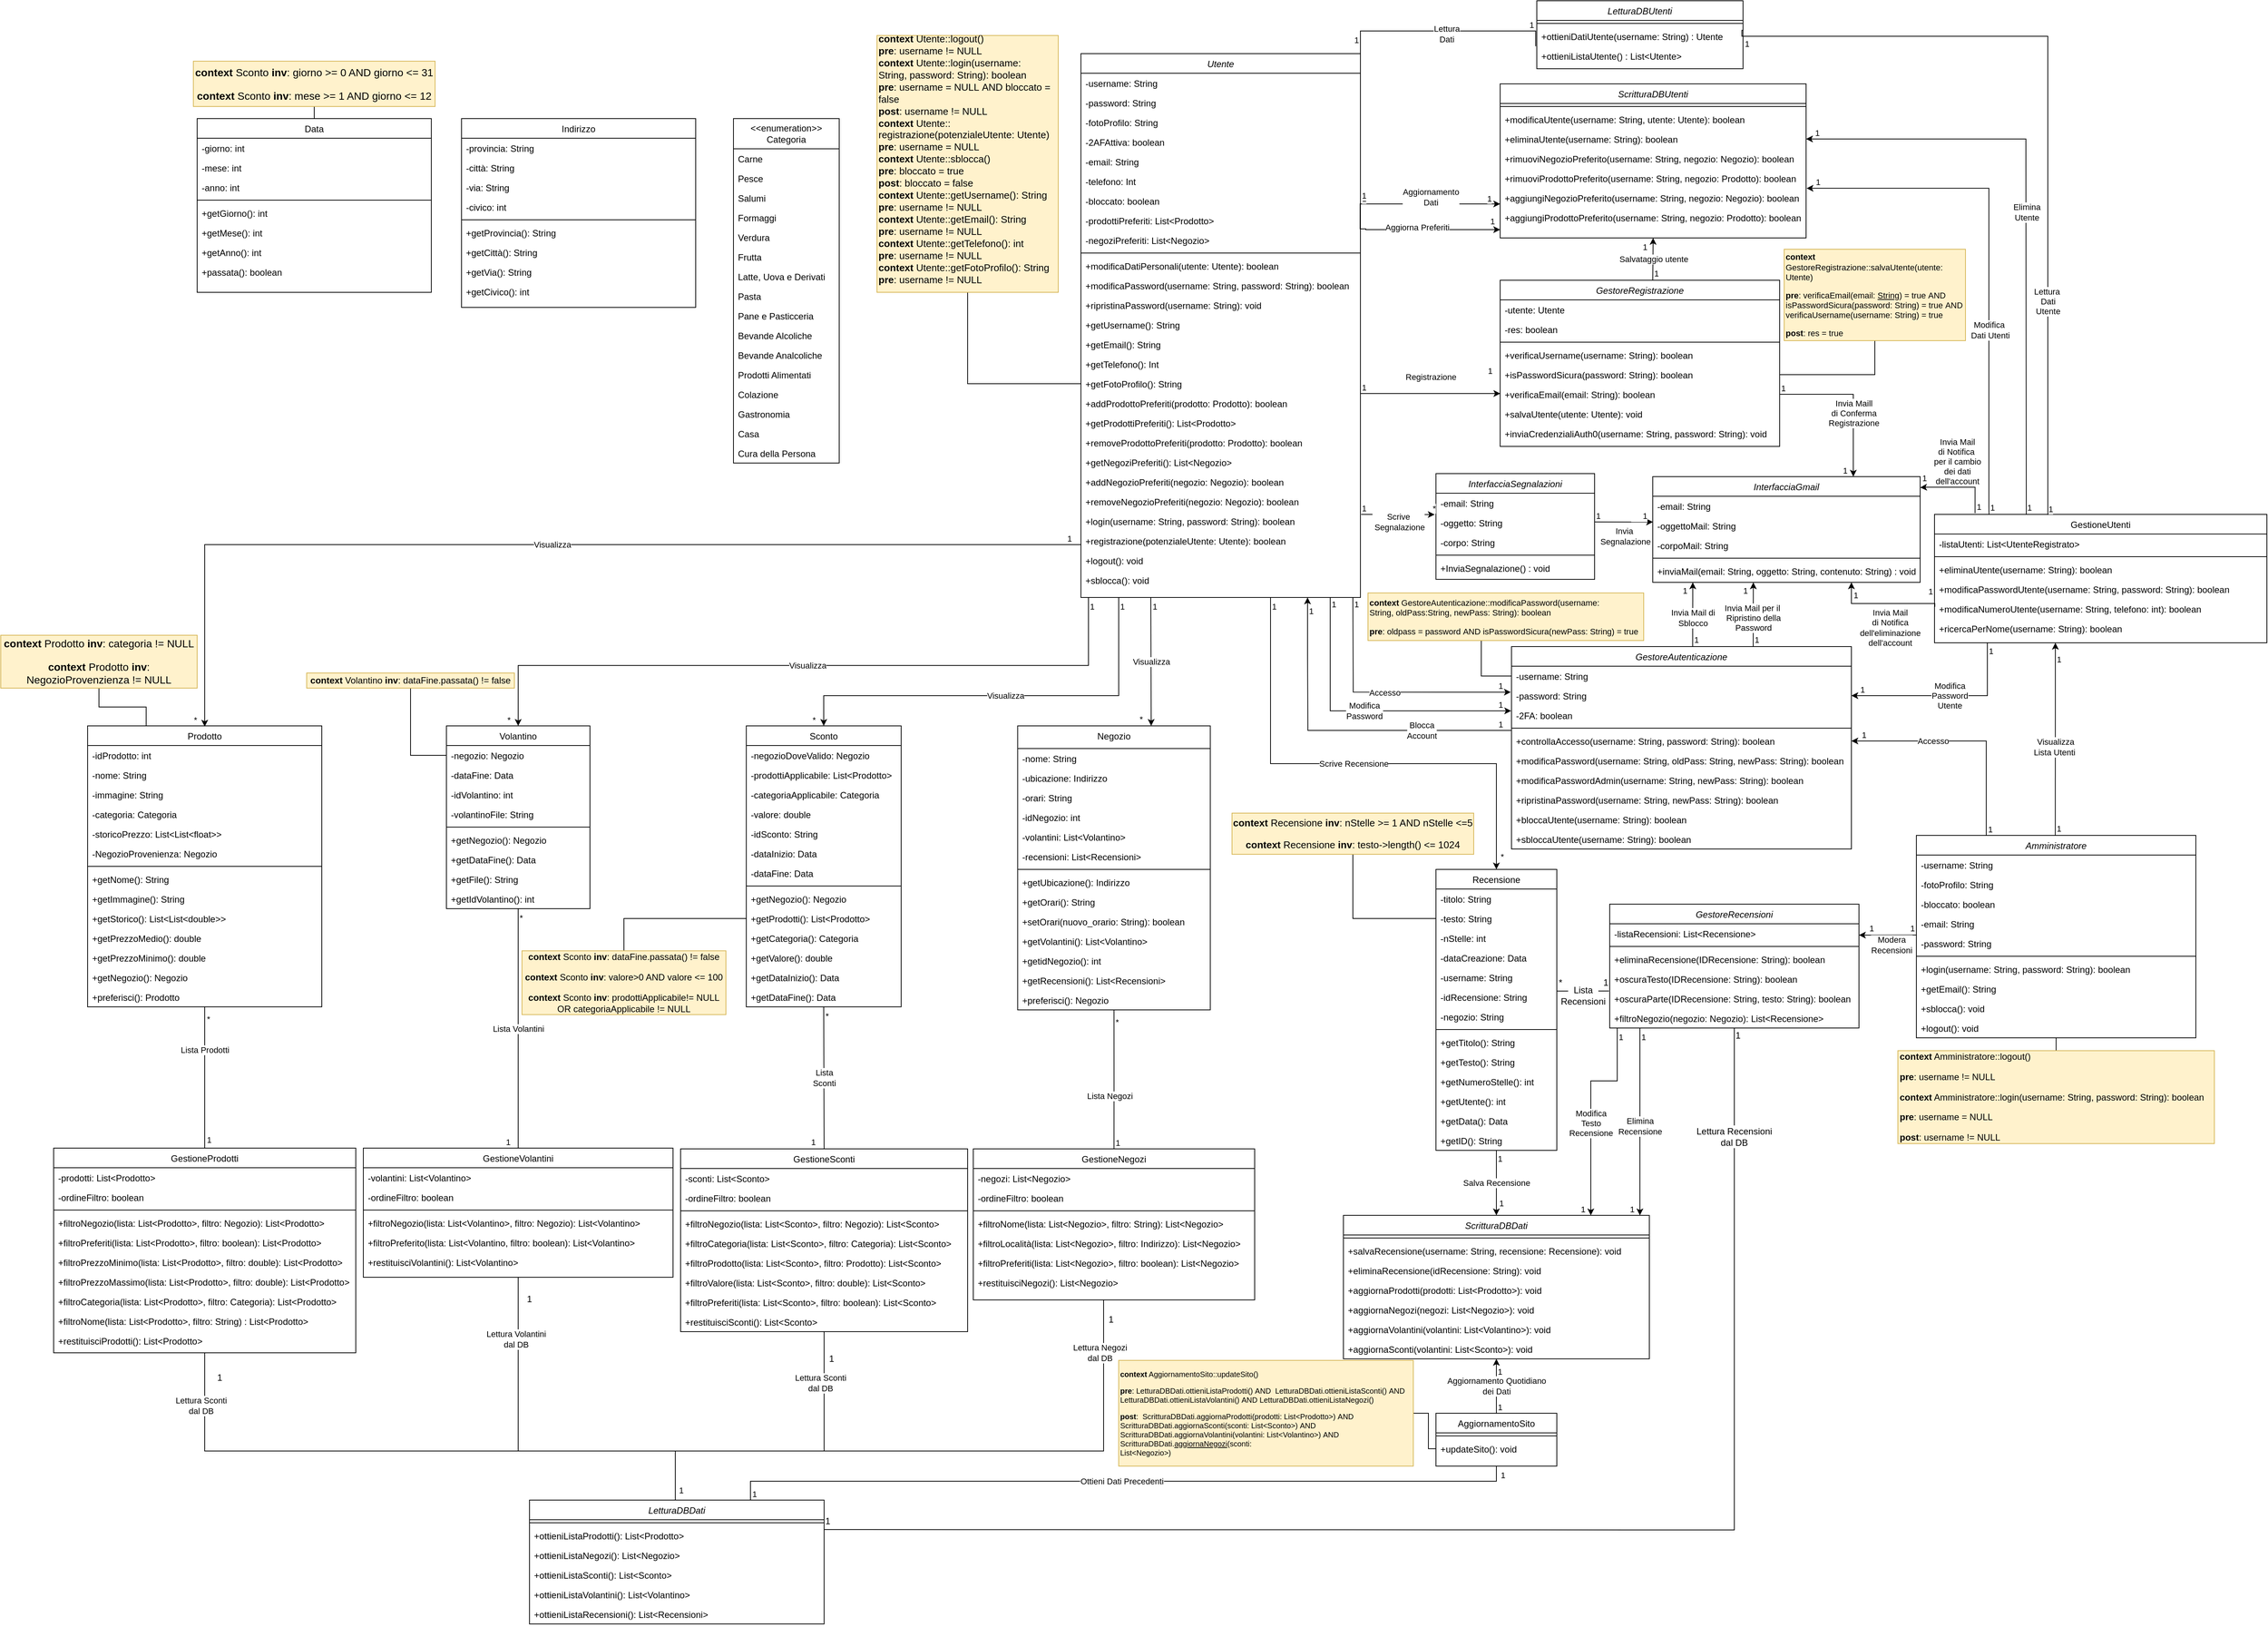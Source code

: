 <mxfile version="14.6.13" type="device"><diagram id="C5RBs43oDa-KdzZeNtuy" name="Page-1"><mxGraphModel dx="2037" dy="3016" grid="1" gridSize="10" guides="1" tooltips="1" connect="1" arrows="1" fold="1" page="1" pageScale="1" pageWidth="827" pageHeight="1169" math="0" shadow="0"><root><mxCell id="WIyWlLk6GJQsqaUBKTNV-0"/><mxCell id="WIyWlLk6GJQsqaUBKTNV-1" parent="WIyWlLk6GJQsqaUBKTNV-0"/><mxCell id="sEOVDzls1WDYL02gQGwr-0" value="Volantino" style="swimlane;fontStyle=0;align=center;verticalAlign=top;childLayout=stackLayout;horizontal=1;startSize=26;horizontalStack=0;resizeParent=1;resizeLast=0;collapsible=1;marginBottom=0;rounded=0;shadow=0;strokeWidth=1;" parent="WIyWlLk6GJQsqaUBKTNV-1" vertex="1"><mxGeometry x="-770" y="-440" width="190" height="242" as="geometry"><mxRectangle x="-770" y="-370" width="160" height="26" as="alternateBounds"/></mxGeometry></mxCell><mxCell id="sEOVDzls1WDYL02gQGwr-1" value="-negozio: Negozio" style="text;align=left;verticalAlign=top;spacingLeft=4;spacingRight=4;overflow=hidden;rotatable=0;points=[[0,0.5],[1,0.5]];portConstraint=eastwest;" parent="sEOVDzls1WDYL02gQGwr-0" vertex="1"><mxGeometry y="26" width="190" height="26" as="geometry"/></mxCell><mxCell id="sEOVDzls1WDYL02gQGwr-2" value="-dataFine: Data" style="text;align=left;verticalAlign=top;spacingLeft=4;spacingRight=4;overflow=hidden;rotatable=0;points=[[0,0.5],[1,0.5]];portConstraint=eastwest;rounded=0;shadow=0;html=0;" parent="sEOVDzls1WDYL02gQGwr-0" vertex="1"><mxGeometry y="52" width="190" height="26" as="geometry"/></mxCell><mxCell id="jzwxbWmnvgz3_FAfE3U4-0" value="-idVolantino: int" style="text;align=left;verticalAlign=top;spacingLeft=4;spacingRight=4;overflow=hidden;rotatable=0;points=[[0,0.5],[1,0.5]];portConstraint=eastwest;rounded=0;shadow=0;html=0;" parent="sEOVDzls1WDYL02gQGwr-0" vertex="1"><mxGeometry y="78" width="190" height="26" as="geometry"/></mxCell><mxCell id="sEOVDzls1WDYL02gQGwr-3" value="-volantinoFile: String" style="text;align=left;verticalAlign=top;spacingLeft=4;spacingRight=4;overflow=hidden;rotatable=0;points=[[0,0.5],[1,0.5]];portConstraint=eastwest;rounded=0;shadow=0;html=0;" parent="sEOVDzls1WDYL02gQGwr-0" vertex="1"><mxGeometry y="104" width="190" height="26" as="geometry"/></mxCell><mxCell id="sEOVDzls1WDYL02gQGwr-4" value="" style="line;html=1;strokeWidth=1;align=left;verticalAlign=middle;spacingTop=-1;spacingLeft=3;spacingRight=3;rotatable=0;labelPosition=right;points=[];portConstraint=eastwest;" parent="sEOVDzls1WDYL02gQGwr-0" vertex="1"><mxGeometry y="130" width="190" height="8" as="geometry"/></mxCell><mxCell id="sEOVDzls1WDYL02gQGwr-5" value="+getNegozio(): Negozio" style="text;align=left;verticalAlign=top;spacingLeft=4;spacingRight=4;overflow=hidden;rotatable=0;points=[[0,0.5],[1,0.5]];portConstraint=eastwest;fontStyle=0" parent="sEOVDzls1WDYL02gQGwr-0" vertex="1"><mxGeometry y="138" width="190" height="26" as="geometry"/></mxCell><mxCell id="sEOVDzls1WDYL02gQGwr-6" value="+getDataFine(): Data" style="text;align=left;verticalAlign=top;spacingLeft=4;spacingRight=4;overflow=hidden;rotatable=0;points=[[0,0.5],[1,0.5]];portConstraint=eastwest;fontStyle=0" parent="sEOVDzls1WDYL02gQGwr-0" vertex="1"><mxGeometry y="164" width="190" height="26" as="geometry"/></mxCell><mxCell id="sEOVDzls1WDYL02gQGwr-7" value="+getFile(): String" style="text;align=left;verticalAlign=top;spacingLeft=4;spacingRight=4;overflow=hidden;rotatable=0;points=[[0,0.5],[1,0.5]];portConstraint=eastwest;fontStyle=0" parent="sEOVDzls1WDYL02gQGwr-0" vertex="1"><mxGeometry y="190" width="190" height="26" as="geometry"/></mxCell><mxCell id="jzwxbWmnvgz3_FAfE3U4-1" value="+getIdVolantino(): int" style="text;align=left;verticalAlign=top;spacingLeft=4;spacingRight=4;overflow=hidden;rotatable=0;points=[[0,0.5],[1,0.5]];portConstraint=eastwest;fontStyle=0" parent="sEOVDzls1WDYL02gQGwr-0" vertex="1"><mxGeometry y="216" width="190" height="26" as="geometry"/></mxCell><mxCell id="sEOVDzls1WDYL02gQGwr-8" value="Sconto" style="swimlane;fontStyle=0;align=center;verticalAlign=top;childLayout=stackLayout;horizontal=1;startSize=26;horizontalStack=0;resizeParent=1;resizeLast=0;collapsible=1;marginBottom=0;rounded=0;shadow=0;strokeWidth=1;" parent="WIyWlLk6GJQsqaUBKTNV-1" vertex="1"><mxGeometry x="-373" y="-440" width="205" height="372" as="geometry"><mxRectangle x="-373" y="-440" width="170" height="26" as="alternateBounds"/></mxGeometry></mxCell><mxCell id="sEOVDzls1WDYL02gQGwr-9" value="-negozioDoveValido: Negozio" style="text;align=left;verticalAlign=top;spacingLeft=4;spacingRight=4;overflow=hidden;rotatable=0;points=[[0,0.5],[1,0.5]];portConstraint=eastwest;" parent="sEOVDzls1WDYL02gQGwr-8" vertex="1"><mxGeometry y="26" width="205" height="26" as="geometry"/></mxCell><mxCell id="sEOVDzls1WDYL02gQGwr-10" value="-prodottiApplicabile: List&lt;Prodotto&gt;" style="text;align=left;verticalAlign=top;spacingLeft=4;spacingRight=4;overflow=hidden;rotatable=0;points=[[0,0.5],[1,0.5]];portConstraint=eastwest;" parent="sEOVDzls1WDYL02gQGwr-8" vertex="1"><mxGeometry y="52" width="205" height="26" as="geometry"/></mxCell><mxCell id="sEOVDzls1WDYL02gQGwr-11" value="-categoriaApplicabile: Categoria" style="text;align=left;verticalAlign=top;spacingLeft=4;spacingRight=4;overflow=hidden;rotatable=0;points=[[0,0.5],[1,0.5]];portConstraint=eastwest;" parent="sEOVDzls1WDYL02gQGwr-8" vertex="1"><mxGeometry y="78" width="205" height="26" as="geometry"/></mxCell><mxCell id="sEOVDzls1WDYL02gQGwr-12" value="-valore: double" style="text;align=left;verticalAlign=top;spacingLeft=4;spacingRight=4;overflow=hidden;rotatable=0;points=[[0,0.5],[1,0.5]];portConstraint=eastwest;" parent="sEOVDzls1WDYL02gQGwr-8" vertex="1"><mxGeometry y="104" width="205" height="26" as="geometry"/></mxCell><mxCell id="sEOVDzls1WDYL02gQGwr-13" value="-idSconto: String" style="text;align=left;verticalAlign=top;spacingLeft=4;spacingRight=4;overflow=hidden;rotatable=0;points=[[0,0.5],[1,0.5]];portConstraint=eastwest;" parent="sEOVDzls1WDYL02gQGwr-8" vertex="1"><mxGeometry y="130" width="205" height="26" as="geometry"/></mxCell><mxCell id="wkQsfinDI1GgcepkfMwP-11" value="-dataInizio: Data" style="text;align=left;verticalAlign=top;spacingLeft=4;spacingRight=4;overflow=hidden;rotatable=0;points=[[0,0.5],[1,0.5]];portConstraint=eastwest;rounded=0;shadow=0;html=0;" parent="sEOVDzls1WDYL02gQGwr-8" vertex="1"><mxGeometry y="156" width="205" height="26" as="geometry"/></mxCell><mxCell id="sEOVDzls1WDYL02gQGwr-14" value="-dataFine: Data" style="text;align=left;verticalAlign=top;spacingLeft=4;spacingRight=4;overflow=hidden;rotatable=0;points=[[0,0.5],[1,0.5]];portConstraint=eastwest;rounded=0;shadow=0;html=0;" parent="sEOVDzls1WDYL02gQGwr-8" vertex="1"><mxGeometry y="182" width="205" height="26" as="geometry"/></mxCell><mxCell id="sEOVDzls1WDYL02gQGwr-15" value="" style="line;html=1;strokeWidth=1;align=left;verticalAlign=middle;spacingTop=-1;spacingLeft=3;spacingRight=3;rotatable=0;labelPosition=right;points=[];portConstraint=eastwest;" parent="sEOVDzls1WDYL02gQGwr-8" vertex="1"><mxGeometry y="208" width="205" height="8" as="geometry"/></mxCell><mxCell id="sEOVDzls1WDYL02gQGwr-16" value="+getNegozio(): Negozio" style="text;align=left;verticalAlign=top;spacingLeft=4;spacingRight=4;overflow=hidden;rotatable=0;points=[[0,0.5],[1,0.5]];portConstraint=eastwest;" parent="sEOVDzls1WDYL02gQGwr-8" vertex="1"><mxGeometry y="216" width="205" height="26" as="geometry"/></mxCell><mxCell id="sEOVDzls1WDYL02gQGwr-17" value="+getProdotti(): List&lt;Prodotto&gt;" style="text;align=left;verticalAlign=top;spacingLeft=4;spacingRight=4;overflow=hidden;rotatable=0;points=[[0,0.5],[1,0.5]];portConstraint=eastwest;" parent="sEOVDzls1WDYL02gQGwr-8" vertex="1"><mxGeometry y="242" width="205" height="26" as="geometry"/></mxCell><mxCell id="sEOVDzls1WDYL02gQGwr-18" value="+getCategoria(): Categoria" style="text;align=left;verticalAlign=top;spacingLeft=4;spacingRight=4;overflow=hidden;rotatable=0;points=[[0,0.5],[1,0.5]];portConstraint=eastwest;" parent="sEOVDzls1WDYL02gQGwr-8" vertex="1"><mxGeometry y="268" width="205" height="26" as="geometry"/></mxCell><mxCell id="sEOVDzls1WDYL02gQGwr-19" value="+getValore(): double" style="text;align=left;verticalAlign=top;spacingLeft=4;spacingRight=4;overflow=hidden;rotatable=0;points=[[0,0.5],[1,0.5]];portConstraint=eastwest;" parent="sEOVDzls1WDYL02gQGwr-8" vertex="1"><mxGeometry y="294" width="205" height="26" as="geometry"/></mxCell><mxCell id="wkQsfinDI1GgcepkfMwP-9" value="+getDataInizio(): Data" style="text;align=left;verticalAlign=top;spacingLeft=4;spacingRight=4;overflow=hidden;rotatable=0;points=[[0,0.5],[1,0.5]];portConstraint=eastwest;" parent="sEOVDzls1WDYL02gQGwr-8" vertex="1"><mxGeometry y="320" width="205" height="26" as="geometry"/></mxCell><mxCell id="wkQsfinDI1GgcepkfMwP-10" value="+getDataFine(): Data" style="text;align=left;verticalAlign=top;spacingLeft=4;spacingRight=4;overflow=hidden;rotatable=0;points=[[0,0.5],[1,0.5]];portConstraint=eastwest;" parent="sEOVDzls1WDYL02gQGwr-8" vertex="1"><mxGeometry y="346" width="205" height="26" as="geometry"/></mxCell><mxCell id="sEOVDzls1WDYL02gQGwr-20" style="edgeStyle=orthogonalEdgeStyle;rounded=0;orthogonalLoop=1;jettySize=auto;html=1;exitX=0.5;exitY=1;exitDx=0;exitDy=0;startArrow=none;startFill=0;endArrow=none;endFill=0;" parent="WIyWlLk6GJQsqaUBKTNV-1" source="sEOVDzls1WDYL02gQGwr-21" target="sEOVDzls1WDYL02gQGwr-47" edge="1"><mxGeometry relative="1" as="geometry"/></mxCell><mxCell id="sEOVDzls1WDYL02gQGwr-21" value="Negozio" style="swimlane;fontStyle=0;align=center;verticalAlign=top;childLayout=stackLayout;horizontal=1;startSize=30;horizontalStack=0;resizeParent=1;resizeLast=0;collapsible=1;marginBottom=0;rounded=0;shadow=0;strokeWidth=1;" parent="WIyWlLk6GJQsqaUBKTNV-1" vertex="1"><mxGeometry x="-13.75" y="-440" width="255" height="376" as="geometry"><mxRectangle x="-20" y="-440" width="170" height="26" as="alternateBounds"/></mxGeometry></mxCell><mxCell id="sEOVDzls1WDYL02gQGwr-22" value="-nome: String" style="text;align=left;verticalAlign=top;spacingLeft=4;spacingRight=4;overflow=hidden;rotatable=0;points=[[0,0.5],[1,0.5]];portConstraint=eastwest;" parent="sEOVDzls1WDYL02gQGwr-21" vertex="1"><mxGeometry y="30" width="255" height="26" as="geometry"/></mxCell><mxCell id="sEOVDzls1WDYL02gQGwr-23" value="-ubicazione: Indirizzo" style="text;align=left;verticalAlign=top;spacingLeft=4;spacingRight=4;overflow=hidden;rotatable=0;points=[[0,0.5],[1,0.5]];portConstraint=eastwest;" parent="sEOVDzls1WDYL02gQGwr-21" vertex="1"><mxGeometry y="56" width="255" height="26" as="geometry"/></mxCell><mxCell id="sEOVDzls1WDYL02gQGwr-24" value="-orari: String" style="text;align=left;verticalAlign=top;spacingLeft=4;spacingRight=4;overflow=hidden;rotatable=0;points=[[0,0.5],[1,0.5]];portConstraint=eastwest;" parent="sEOVDzls1WDYL02gQGwr-21" vertex="1"><mxGeometry y="82" width="255" height="26" as="geometry"/></mxCell><mxCell id="wkQsfinDI1GgcepkfMwP-8" value="-idNegozio: int" style="text;align=left;verticalAlign=top;spacingLeft=4;spacingRight=4;overflow=hidden;rotatable=0;points=[[0,0.5],[1,0.5]];portConstraint=eastwest;" parent="sEOVDzls1WDYL02gQGwr-21" vertex="1"><mxGeometry y="108" width="255" height="26" as="geometry"/></mxCell><mxCell id="sEOVDzls1WDYL02gQGwr-25" value="-volantini: List&lt;Volantino&gt;" style="text;align=left;verticalAlign=top;spacingLeft=4;spacingRight=4;overflow=hidden;rotatable=0;points=[[0,0.5],[1,0.5]];portConstraint=eastwest;" parent="sEOVDzls1WDYL02gQGwr-21" vertex="1"><mxGeometry y="134" width="255" height="26" as="geometry"/></mxCell><mxCell id="sEOVDzls1WDYL02gQGwr-26" value="-recensioni: List&lt;Recensioni&gt;" style="text;align=left;verticalAlign=top;spacingLeft=4;spacingRight=4;overflow=hidden;rotatable=0;points=[[0,0.5],[1,0.5]];portConstraint=eastwest;" parent="sEOVDzls1WDYL02gQGwr-21" vertex="1"><mxGeometry y="160" width="255" height="26" as="geometry"/></mxCell><mxCell id="sEOVDzls1WDYL02gQGwr-27" value="" style="line;html=1;strokeWidth=1;align=left;verticalAlign=middle;spacingTop=-1;spacingLeft=3;spacingRight=3;rotatable=0;labelPosition=right;points=[];portConstraint=eastwest;" parent="sEOVDzls1WDYL02gQGwr-21" vertex="1"><mxGeometry y="186" width="255" height="8" as="geometry"/></mxCell><mxCell id="sEOVDzls1WDYL02gQGwr-28" value="+getUbicazione(): Indirizzo" style="text;align=left;verticalAlign=top;spacingLeft=4;spacingRight=4;overflow=hidden;rotatable=0;points=[[0,0.5],[1,0.5]];portConstraint=eastwest;" parent="sEOVDzls1WDYL02gQGwr-21" vertex="1"><mxGeometry y="194" width="255" height="26" as="geometry"/></mxCell><mxCell id="sEOVDzls1WDYL02gQGwr-29" value="+getOrari(): String" style="text;align=left;verticalAlign=top;spacingLeft=4;spacingRight=4;overflow=hidden;rotatable=0;points=[[0,0.5],[1,0.5]];portConstraint=eastwest;" parent="sEOVDzls1WDYL02gQGwr-21" vertex="1"><mxGeometry y="220" width="255" height="26" as="geometry"/></mxCell><mxCell id="sEOVDzls1WDYL02gQGwr-30" value="+setOrari(nuovo_orario: String): boolean" style="text;align=left;verticalAlign=top;spacingLeft=4;spacingRight=4;overflow=hidden;rotatable=0;points=[[0,0.5],[1,0.5]];portConstraint=eastwest;" parent="sEOVDzls1WDYL02gQGwr-21" vertex="1"><mxGeometry y="246" width="255" height="26" as="geometry"/></mxCell><mxCell id="sEOVDzls1WDYL02gQGwr-31" value="+getVolantini(): List&lt;Volantino&gt;" style="text;align=left;verticalAlign=top;spacingLeft=4;spacingRight=4;overflow=hidden;rotatable=0;points=[[0,0.5],[1,0.5]];portConstraint=eastwest;" parent="sEOVDzls1WDYL02gQGwr-21" vertex="1"><mxGeometry y="272" width="255" height="26" as="geometry"/></mxCell><mxCell id="wkQsfinDI1GgcepkfMwP-6" value="+getidNegozio(): int" style="text;align=left;verticalAlign=top;spacingLeft=4;spacingRight=4;overflow=hidden;rotatable=0;points=[[0,0.5],[1,0.5]];portConstraint=eastwest;" parent="sEOVDzls1WDYL02gQGwr-21" vertex="1"><mxGeometry y="298" width="255" height="26" as="geometry"/></mxCell><mxCell id="wkQsfinDI1GgcepkfMwP-7" value="+getRecensioni(): List&lt;Recensioni&gt;" style="text;align=left;verticalAlign=top;spacingLeft=4;spacingRight=4;overflow=hidden;rotatable=0;points=[[0,0.5],[1,0.5]];portConstraint=eastwest;" parent="sEOVDzls1WDYL02gQGwr-21" vertex="1"><mxGeometry y="324" width="255" height="26" as="geometry"/></mxCell><mxCell id="sEOVDzls1WDYL02gQGwr-32" value="+preferisci(): Negozio" style="text;align=left;verticalAlign=top;spacingLeft=4;spacingRight=4;overflow=hidden;rotatable=0;points=[[0,0.5],[1,0.5]];portConstraint=eastwest;" parent="sEOVDzls1WDYL02gQGwr-21" vertex="1"><mxGeometry y="350" width="255" height="26" as="geometry"/></mxCell><mxCell id="sEOVDzls1WDYL02gQGwr-33" value="Prodotto" style="swimlane;fontStyle=0;align=center;verticalAlign=top;childLayout=stackLayout;horizontal=1;startSize=26;horizontalStack=0;resizeParent=1;resizeLast=0;collapsible=1;marginBottom=0;rounded=0;shadow=0;strokeWidth=1;" parent="WIyWlLk6GJQsqaUBKTNV-1" vertex="1"><mxGeometry x="-1245" y="-440" width="310" height="372" as="geometry"><mxRectangle x="-1070" y="-380" width="170" height="26" as="alternateBounds"/></mxGeometry></mxCell><mxCell id="sEOVDzls1WDYL02gQGwr-34" value="-idProdotto: int" style="text;align=left;verticalAlign=top;spacingLeft=4;spacingRight=4;overflow=hidden;rotatable=0;points=[[0,0.5],[1,0.5]];portConstraint=eastwest;" parent="sEOVDzls1WDYL02gQGwr-33" vertex="1"><mxGeometry y="26" width="310" height="26" as="geometry"/></mxCell><mxCell id="sEOVDzls1WDYL02gQGwr-35" value="-nome: String" style="text;align=left;verticalAlign=top;spacingLeft=4;spacingRight=4;overflow=hidden;rotatable=0;points=[[0,0.5],[1,0.5]];portConstraint=eastwest;" parent="sEOVDzls1WDYL02gQGwr-33" vertex="1"><mxGeometry y="52" width="310" height="26" as="geometry"/></mxCell><mxCell id="sEOVDzls1WDYL02gQGwr-36" value="-immagine: String" style="text;align=left;verticalAlign=top;spacingLeft=4;spacingRight=4;overflow=hidden;rotatable=0;points=[[0,0.5],[1,0.5]];portConstraint=eastwest;" parent="sEOVDzls1WDYL02gQGwr-33" vertex="1"><mxGeometry y="78" width="310" height="26" as="geometry"/></mxCell><mxCell id="sEOVDzls1WDYL02gQGwr-37" value="-categoria: Categoria" style="text;align=left;verticalAlign=top;spacingLeft=4;spacingRight=4;overflow=hidden;rotatable=0;points=[[0,0.5],[1,0.5]];portConstraint=eastwest;" parent="sEOVDzls1WDYL02gQGwr-33" vertex="1"><mxGeometry y="104" width="310" height="26" as="geometry"/></mxCell><mxCell id="sEOVDzls1WDYL02gQGwr-38" value="-storicoPrezzo: List&lt;List&lt;float&gt;&gt;" style="text;align=left;verticalAlign=top;spacingLeft=4;spacingRight=4;overflow=hidden;rotatable=0;points=[[0,0.5],[1,0.5]];portConstraint=eastwest;" parent="sEOVDzls1WDYL02gQGwr-33" vertex="1"><mxGeometry y="130" width="310" height="26" as="geometry"/></mxCell><mxCell id="wkQsfinDI1GgcepkfMwP-4" value="-NegozioProvenienza: Negozio" style="text;align=left;verticalAlign=top;spacingLeft=4;spacingRight=4;overflow=hidden;rotatable=0;points=[[0,0.5],[1,0.5]];portConstraint=eastwest;" parent="sEOVDzls1WDYL02gQGwr-33" vertex="1"><mxGeometry y="156" width="310" height="26" as="geometry"/></mxCell><mxCell id="sEOVDzls1WDYL02gQGwr-39" value="" style="line;html=1;strokeWidth=1;align=left;verticalAlign=middle;spacingTop=-1;spacingLeft=3;spacingRight=3;rotatable=0;labelPosition=right;points=[];portConstraint=eastwest;" parent="sEOVDzls1WDYL02gQGwr-33" vertex="1"><mxGeometry y="182" width="310" height="8" as="geometry"/></mxCell><mxCell id="sEOVDzls1WDYL02gQGwr-40" value="+getNome(): String" style="text;align=left;verticalAlign=top;spacingLeft=4;spacingRight=4;overflow=hidden;rotatable=0;points=[[0,0.5],[1,0.5]];portConstraint=eastwest;" parent="sEOVDzls1WDYL02gQGwr-33" vertex="1"><mxGeometry y="190" width="310" height="26" as="geometry"/></mxCell><mxCell id="sEOVDzls1WDYL02gQGwr-41" value="+getImmagine(): String" style="text;align=left;verticalAlign=top;spacingLeft=4;spacingRight=4;overflow=hidden;rotatable=0;points=[[0,0.5],[1,0.5]];portConstraint=eastwest;" parent="sEOVDzls1WDYL02gQGwr-33" vertex="1"><mxGeometry y="216" width="310" height="26" as="geometry"/></mxCell><mxCell id="sEOVDzls1WDYL02gQGwr-42" value="+getStorico(): List&lt;List&lt;double&gt;&gt;" style="text;align=left;verticalAlign=top;spacingLeft=4;spacingRight=4;overflow=hidden;rotatable=0;points=[[0,0.5],[1,0.5]];portConstraint=eastwest;" parent="sEOVDzls1WDYL02gQGwr-33" vertex="1"><mxGeometry y="242" width="310" height="26" as="geometry"/></mxCell><mxCell id="sEOVDzls1WDYL02gQGwr-43" value="+getPrezzoMedio(): double" style="text;align=left;verticalAlign=top;spacingLeft=4;spacingRight=4;overflow=hidden;rotatable=0;points=[[0,0.5],[1,0.5]];portConstraint=eastwest;" parent="sEOVDzls1WDYL02gQGwr-33" vertex="1"><mxGeometry y="268" width="310" height="26" as="geometry"/></mxCell><mxCell id="sEOVDzls1WDYL02gQGwr-44" value="+getPrezzoMinimo(): double" style="text;align=left;verticalAlign=top;spacingLeft=4;spacingRight=4;overflow=hidden;rotatable=0;points=[[0,0.5],[1,0.5]];portConstraint=eastwest;" parent="sEOVDzls1WDYL02gQGwr-33" vertex="1"><mxGeometry y="294" width="310" height="26" as="geometry"/></mxCell><mxCell id="wkQsfinDI1GgcepkfMwP-3" value="+getNegozio(): Negozio" style="text;align=left;verticalAlign=top;spacingLeft=4;spacingRight=4;overflow=hidden;rotatable=0;points=[[0,0.5],[1,0.5]];portConstraint=eastwest;" parent="sEOVDzls1WDYL02gQGwr-33" vertex="1"><mxGeometry y="320" width="310" height="26" as="geometry"/></mxCell><mxCell id="sEOVDzls1WDYL02gQGwr-45" value="+preferisci(): Prodotto" style="text;align=left;verticalAlign=top;spacingLeft=4;spacingRight=4;overflow=hidden;rotatable=0;points=[[0,0.5],[1,0.5]];portConstraint=eastwest;" parent="sEOVDzls1WDYL02gQGwr-33" vertex="1"><mxGeometry y="346" width="310" height="26" as="geometry"/></mxCell><mxCell id="sEOVDzls1WDYL02gQGwr-46" style="edgeStyle=orthogonalEdgeStyle;rounded=0;orthogonalLoop=1;jettySize=auto;html=1;entryX=0.5;entryY=0;entryDx=0;entryDy=0;startArrow=none;startFill=0;endArrow=none;endFill=0;" parent="WIyWlLk6GJQsqaUBKTNV-1" target="sEOVDzls1WDYL02gQGwr-296" edge="1"><mxGeometry relative="1" as="geometry"><mxPoint x="100" y="320.0" as="sourcePoint"/><Array as="points"><mxPoint x="100" y="520"/><mxPoint x="-467" y="520"/><mxPoint x="-467" y="585"/></Array></mxGeometry></mxCell><mxCell id="sEOVDzls1WDYL02gQGwr-47" value="GestioneNegozi" style="swimlane;fontStyle=0;align=center;verticalAlign=top;childLayout=stackLayout;horizontal=1;startSize=26;horizontalStack=0;resizeParent=1;resizeLast=0;collapsible=1;marginBottom=0;rounded=0;shadow=0;strokeWidth=1;" parent="WIyWlLk6GJQsqaUBKTNV-1" vertex="1"><mxGeometry x="-72.5" y="120" width="372.5" height="200" as="geometry"><mxRectangle x="-72.5" y="110" width="170" height="26" as="alternateBounds"/></mxGeometry></mxCell><mxCell id="sEOVDzls1WDYL02gQGwr-48" value="-negozi: List&lt;Negozio&gt;" style="text;align=left;verticalAlign=top;spacingLeft=4;spacingRight=4;overflow=hidden;rotatable=0;points=[[0,0.5],[1,0.5]];portConstraint=eastwest;" parent="sEOVDzls1WDYL02gQGwr-47" vertex="1"><mxGeometry y="26" width="372.5" height="26" as="geometry"/></mxCell><mxCell id="sEOVDzls1WDYL02gQGwr-49" value="-ordineFiltro: boolean" style="text;align=left;verticalAlign=top;spacingLeft=4;spacingRight=4;overflow=hidden;rotatable=0;points=[[0,0.5],[1,0.5]];portConstraint=eastwest;" parent="sEOVDzls1WDYL02gQGwr-47" vertex="1"><mxGeometry y="52" width="372.5" height="26" as="geometry"/></mxCell><mxCell id="sEOVDzls1WDYL02gQGwr-50" value="" style="line;html=1;strokeWidth=1;align=left;verticalAlign=middle;spacingTop=-1;spacingLeft=3;spacingRight=3;rotatable=0;labelPosition=right;points=[];portConstraint=eastwest;" parent="sEOVDzls1WDYL02gQGwr-47" vertex="1"><mxGeometry y="78" width="372.5" height="8" as="geometry"/></mxCell><mxCell id="sEOVDzls1WDYL02gQGwr-51" value="+filtroNome(lista: List&lt;Negozio&gt;, filtro: String): List&lt;Negozio&gt;" style="text;align=left;verticalAlign=top;spacingLeft=4;spacingRight=4;overflow=hidden;rotatable=0;points=[[0,0.5],[1,0.5]];portConstraint=eastwest;" parent="sEOVDzls1WDYL02gQGwr-47" vertex="1"><mxGeometry y="86" width="372.5" height="26" as="geometry"/></mxCell><mxCell id="sEOVDzls1WDYL02gQGwr-52" value="+filtroLocalità(lista: List&lt;Negozio&gt;, filtro: Indirizzo): List&lt;Negozio&gt;" style="text;align=left;verticalAlign=top;spacingLeft=4;spacingRight=4;overflow=hidden;rotatable=0;points=[[0,0.5],[1,0.5]];portConstraint=eastwest;" parent="sEOVDzls1WDYL02gQGwr-47" vertex="1"><mxGeometry y="112" width="372.5" height="26" as="geometry"/></mxCell><mxCell id="sEOVDzls1WDYL02gQGwr-53" value="+filtroPreferiti(lista: List&lt;Negozio&gt;, filtro: boolean): List&lt;Negozio&gt;" style="text;align=left;verticalAlign=top;spacingLeft=4;spacingRight=4;overflow=hidden;rotatable=0;points=[[0,0.5],[1,0.5]];portConstraint=eastwest;" parent="sEOVDzls1WDYL02gQGwr-47" vertex="1"><mxGeometry y="138" width="372.5" height="26" as="geometry"/></mxCell><mxCell id="sEOVDzls1WDYL02gQGwr-54" value="+restituisciNegozi(): List&lt;Negozio&gt;" style="text;align=left;verticalAlign=top;spacingLeft=4;spacingRight=4;overflow=hidden;rotatable=0;points=[[0,0.5],[1,0.5]];portConstraint=eastwest;" parent="sEOVDzls1WDYL02gQGwr-47" vertex="1"><mxGeometry y="164" width="372.5" height="26" as="geometry"/></mxCell><mxCell id="sEOVDzls1WDYL02gQGwr-55" value="GestioneSconti" style="swimlane;fontStyle=0;align=center;verticalAlign=top;childLayout=stackLayout;horizontal=1;startSize=26;horizontalStack=0;resizeParent=1;resizeLast=0;collapsible=1;marginBottom=0;rounded=0;shadow=0;strokeWidth=1;" parent="WIyWlLk6GJQsqaUBKTNV-1" vertex="1"><mxGeometry x="-460" y="120" width="380" height="242" as="geometry"><mxRectangle x="-460" y="120" width="170" height="26" as="alternateBounds"/></mxGeometry></mxCell><mxCell id="sEOVDzls1WDYL02gQGwr-56" value="-sconti: List&lt;Sconto&gt;" style="text;align=left;verticalAlign=top;spacingLeft=4;spacingRight=4;overflow=hidden;rotatable=0;points=[[0,0.5],[1,0.5]];portConstraint=eastwest;" parent="sEOVDzls1WDYL02gQGwr-55" vertex="1"><mxGeometry y="26" width="380" height="26" as="geometry"/></mxCell><mxCell id="sEOVDzls1WDYL02gQGwr-57" value="-ordineFiltro: boolean" style="text;align=left;verticalAlign=top;spacingLeft=4;spacingRight=4;overflow=hidden;rotatable=0;points=[[0,0.5],[1,0.5]];portConstraint=eastwest;" parent="sEOVDzls1WDYL02gQGwr-55" vertex="1"><mxGeometry y="52" width="380" height="26" as="geometry"/></mxCell><mxCell id="sEOVDzls1WDYL02gQGwr-58" value="" style="line;html=1;strokeWidth=1;align=left;verticalAlign=middle;spacingTop=-1;spacingLeft=3;spacingRight=3;rotatable=0;labelPosition=right;points=[];portConstraint=eastwest;" parent="sEOVDzls1WDYL02gQGwr-55" vertex="1"><mxGeometry y="78" width="380" height="8" as="geometry"/></mxCell><mxCell id="sEOVDzls1WDYL02gQGwr-59" value="+filtroNegozio(lista: List&lt;Sconto&gt;, filtro: Negozio): List&lt;Sconto&gt;" style="text;align=left;verticalAlign=top;spacingLeft=4;spacingRight=4;overflow=hidden;rotatable=0;points=[[0,0.5],[1,0.5]];portConstraint=eastwest;" parent="sEOVDzls1WDYL02gQGwr-55" vertex="1"><mxGeometry y="86" width="380" height="26" as="geometry"/></mxCell><mxCell id="sEOVDzls1WDYL02gQGwr-60" value="+filtroCategoria(lista: List&lt;Sconto&gt;, filtro: Categoria): List&lt;Sconto&gt;" style="text;align=left;verticalAlign=top;spacingLeft=4;spacingRight=4;overflow=hidden;rotatable=0;points=[[0,0.5],[1,0.5]];portConstraint=eastwest;" parent="sEOVDzls1WDYL02gQGwr-55" vertex="1"><mxGeometry y="112" width="380" height="26" as="geometry"/></mxCell><mxCell id="sEOVDzls1WDYL02gQGwr-61" value="+filtroProdotto(lista: List&lt;Sconto&gt;, filtro: Prodotto): List&lt;Sconto&gt;" style="text;align=left;verticalAlign=top;spacingLeft=4;spacingRight=4;overflow=hidden;rotatable=0;points=[[0,0.5],[1,0.5]];portConstraint=eastwest;" parent="sEOVDzls1WDYL02gQGwr-55" vertex="1"><mxGeometry y="138" width="380" height="26" as="geometry"/></mxCell><mxCell id="sEOVDzls1WDYL02gQGwr-62" value="+filtroValore(lista: List&lt;Sconto&gt;, filtro: double): List&lt;Sconto&gt;" style="text;align=left;verticalAlign=top;spacingLeft=4;spacingRight=4;overflow=hidden;rotatable=0;points=[[0,0.5],[1,0.5]];portConstraint=eastwest;" parent="sEOVDzls1WDYL02gQGwr-55" vertex="1"><mxGeometry y="164" width="380" height="26" as="geometry"/></mxCell><mxCell id="sEOVDzls1WDYL02gQGwr-63" value="+filtroPreferiti(lista: List&lt;Sconto&gt;, filtro: boolean): List&lt;Sconto&gt;" style="text;align=left;verticalAlign=top;spacingLeft=4;spacingRight=4;overflow=hidden;rotatable=0;points=[[0,0.5],[1,0.5]];portConstraint=eastwest;" parent="sEOVDzls1WDYL02gQGwr-55" vertex="1"><mxGeometry y="190" width="380" height="26" as="geometry"/></mxCell><mxCell id="sEOVDzls1WDYL02gQGwr-64" value="+restituisciSconti(): List&lt;Sconto&gt;" style="text;align=left;verticalAlign=top;spacingLeft=4;spacingRight=4;overflow=hidden;rotatable=0;points=[[0,0.5],[1,0.5]];portConstraint=eastwest;" parent="sEOVDzls1WDYL02gQGwr-55" vertex="1"><mxGeometry y="216" width="380" height="26" as="geometry"/></mxCell><mxCell id="sEOVDzls1WDYL02gQGwr-65" value="GestioneVolantini" style="swimlane;fontStyle=0;align=center;verticalAlign=top;childLayout=stackLayout;horizontal=1;startSize=26;horizontalStack=0;resizeParent=1;resizeLast=0;collapsible=1;marginBottom=0;rounded=0;shadow=0;strokeWidth=1;" parent="WIyWlLk6GJQsqaUBKTNV-1" vertex="1"><mxGeometry x="-880" y="119" width="410" height="171" as="geometry"><mxRectangle x="-880" y="119" width="170" height="26" as="alternateBounds"/></mxGeometry></mxCell><mxCell id="sEOVDzls1WDYL02gQGwr-66" value="-volantini: List&lt;Volantino&gt;" style="text;align=left;verticalAlign=top;spacingLeft=4;spacingRight=4;overflow=hidden;rotatable=0;points=[[0,0.5],[1,0.5]];portConstraint=eastwest;" parent="sEOVDzls1WDYL02gQGwr-65" vertex="1"><mxGeometry y="26" width="410" height="26" as="geometry"/></mxCell><mxCell id="sEOVDzls1WDYL02gQGwr-67" value="-ordineFiltro: boolean" style="text;align=left;verticalAlign=top;spacingLeft=4;spacingRight=4;overflow=hidden;rotatable=0;points=[[0,0.5],[1,0.5]];portConstraint=eastwest;" parent="sEOVDzls1WDYL02gQGwr-65" vertex="1"><mxGeometry y="52" width="410" height="26" as="geometry"/></mxCell><mxCell id="sEOVDzls1WDYL02gQGwr-68" value="" style="line;html=1;strokeWidth=1;align=left;verticalAlign=middle;spacingTop=-1;spacingLeft=3;spacingRight=3;rotatable=0;labelPosition=right;points=[];portConstraint=eastwest;" parent="sEOVDzls1WDYL02gQGwr-65" vertex="1"><mxGeometry y="78" width="410" height="8" as="geometry"/></mxCell><mxCell id="sEOVDzls1WDYL02gQGwr-69" value="+filtroNegozio(lista: List&lt;Volantino&gt;, filtro: Negozio): List&lt;Volantino&gt;" style="text;align=left;verticalAlign=top;spacingLeft=4;spacingRight=4;overflow=hidden;rotatable=0;points=[[0,0.5],[1,0.5]];portConstraint=eastwest;" parent="sEOVDzls1WDYL02gQGwr-65" vertex="1"><mxGeometry y="86" width="410" height="26" as="geometry"/></mxCell><mxCell id="sEOVDzls1WDYL02gQGwr-70" value="+filtroPreferito(lista: List&lt;Volantino, filtro: boolean): List&lt;Volantino&gt;" style="text;align=left;verticalAlign=top;spacingLeft=4;spacingRight=4;overflow=hidden;rotatable=0;points=[[0,0.5],[1,0.5]];portConstraint=eastwest;" parent="sEOVDzls1WDYL02gQGwr-65" vertex="1"><mxGeometry y="112" width="410" height="26" as="geometry"/></mxCell><mxCell id="sEOVDzls1WDYL02gQGwr-71" value="+restituisciVolantini(): List&lt;Volantino&gt;" style="text;align=left;verticalAlign=top;spacingLeft=4;spacingRight=4;overflow=hidden;rotatable=0;points=[[0,0.5],[1,0.5]];portConstraint=eastwest;" parent="sEOVDzls1WDYL02gQGwr-65" vertex="1"><mxGeometry y="138" width="410" height="26" as="geometry"/></mxCell><mxCell id="sEOVDzls1WDYL02gQGwr-72" style="edgeStyle=orthogonalEdgeStyle;rounded=0;orthogonalLoop=1;jettySize=auto;html=1;exitX=0.5;exitY=0;exitDx=0;exitDy=0;entryX=0.5;entryY=1;entryDx=0;entryDy=0;endArrow=none;endFill=0;startArrow=none;startFill=0;" parent="WIyWlLk6GJQsqaUBKTNV-1" source="sEOVDzls1WDYL02gQGwr-73" target="sEOVDzls1WDYL02gQGwr-33" edge="1"><mxGeometry relative="1" as="geometry"/></mxCell><mxCell id="sEOVDzls1WDYL02gQGwr-73" value="GestioneProdotti" style="swimlane;fontStyle=0;align=center;verticalAlign=top;childLayout=stackLayout;horizontal=1;startSize=26;horizontalStack=0;resizeParent=1;resizeLast=0;collapsible=1;marginBottom=0;rounded=0;shadow=0;strokeWidth=1;" parent="WIyWlLk6GJQsqaUBKTNV-1" vertex="1"><mxGeometry x="-1290" y="119" width="400" height="271" as="geometry"><mxRectangle x="-1290" y="119" width="170" height="26" as="alternateBounds"/></mxGeometry></mxCell><mxCell id="sEOVDzls1WDYL02gQGwr-74" value="-prodotti: List&lt;Prodotto&gt;" style="text;align=left;verticalAlign=top;spacingLeft=4;spacingRight=4;overflow=hidden;rotatable=0;points=[[0,0.5],[1,0.5]];portConstraint=eastwest;" parent="sEOVDzls1WDYL02gQGwr-73" vertex="1"><mxGeometry y="26" width="400" height="26" as="geometry"/></mxCell><mxCell id="sEOVDzls1WDYL02gQGwr-75" value="-ordineFiltro: boolean" style="text;align=left;verticalAlign=top;spacingLeft=4;spacingRight=4;overflow=hidden;rotatable=0;points=[[0,0.5],[1,0.5]];portConstraint=eastwest;" parent="sEOVDzls1WDYL02gQGwr-73" vertex="1"><mxGeometry y="52" width="400" height="26" as="geometry"/></mxCell><mxCell id="sEOVDzls1WDYL02gQGwr-76" value="" style="line;html=1;strokeWidth=1;align=left;verticalAlign=middle;spacingTop=-1;spacingLeft=3;spacingRight=3;rotatable=0;labelPosition=right;points=[];portConstraint=eastwest;" parent="sEOVDzls1WDYL02gQGwr-73" vertex="1"><mxGeometry y="78" width="400" height="8" as="geometry"/></mxCell><mxCell id="sEOVDzls1WDYL02gQGwr-77" value="+filtroNegozio(lista: List&lt;Prodotto&gt;, filtro: Negozio): List&lt;Prodotto&gt;" style="text;align=left;verticalAlign=top;spacingLeft=4;spacingRight=4;overflow=hidden;rotatable=0;points=[[0,0.5],[1,0.5]];portConstraint=eastwest;" parent="sEOVDzls1WDYL02gQGwr-73" vertex="1"><mxGeometry y="86" width="400" height="26" as="geometry"/></mxCell><mxCell id="sEOVDzls1WDYL02gQGwr-78" value="+filtroPreferiti(lista: List&lt;Prodotto&gt;, filtro: boolean): List&lt;Prodotto&gt;" style="text;align=left;verticalAlign=top;spacingLeft=4;spacingRight=4;overflow=hidden;rotatable=0;points=[[0,0.5],[1,0.5]];portConstraint=eastwest;" parent="sEOVDzls1WDYL02gQGwr-73" vertex="1"><mxGeometry y="112" width="400" height="26" as="geometry"/></mxCell><mxCell id="sEOVDzls1WDYL02gQGwr-79" value="+filtroPrezzoMinimo(lista: List&lt;Prodotto&gt;, filtro: double): List&lt;Prodotto&gt;" style="text;align=left;verticalAlign=top;spacingLeft=4;spacingRight=4;overflow=hidden;rotatable=0;points=[[0,0.5],[1,0.5]];portConstraint=eastwest;" parent="sEOVDzls1WDYL02gQGwr-73" vertex="1"><mxGeometry y="138" width="400" height="26" as="geometry"/></mxCell><mxCell id="sEOVDzls1WDYL02gQGwr-80" value="+filtroPrezzoMassimo(lista: List&lt;Prodotto&gt;, filtro: double): List&lt;Prodotto&gt;" style="text;align=left;verticalAlign=top;spacingLeft=4;spacingRight=4;overflow=hidden;rotatable=0;points=[[0,0.5],[1,0.5]];portConstraint=eastwest;" parent="sEOVDzls1WDYL02gQGwr-73" vertex="1"><mxGeometry y="164" width="400" height="26" as="geometry"/></mxCell><mxCell id="sEOVDzls1WDYL02gQGwr-81" value="+filtroCategoria(lista: List&lt;Prodotto&gt;, filtro: Categoria): List&lt;Prodotto&gt;" style="text;align=left;verticalAlign=top;spacingLeft=4;spacingRight=4;overflow=hidden;rotatable=0;points=[[0,0.5],[1,0.5]];portConstraint=eastwest;" parent="sEOVDzls1WDYL02gQGwr-73" vertex="1"><mxGeometry y="190" width="400" height="26" as="geometry"/></mxCell><mxCell id="sEOVDzls1WDYL02gQGwr-82" value="+filtroNome(lista: List&lt;Prodotto&gt;, filtro: String) : List&lt;Prodotto&gt;" style="text;align=left;verticalAlign=top;spacingLeft=4;spacingRight=4;overflow=hidden;rotatable=0;points=[[0,0.5],[1,0.5]];portConstraint=eastwest;" parent="sEOVDzls1WDYL02gQGwr-73" vertex="1"><mxGeometry y="216" width="400" height="26" as="geometry"/></mxCell><mxCell id="sEOVDzls1WDYL02gQGwr-83" value="+restituisciProdotti(): List&lt;Prodotto&gt;" style="text;align=left;verticalAlign=top;spacingLeft=4;spacingRight=4;overflow=hidden;rotatable=0;points=[[0,0.5],[1,0.5]];portConstraint=eastwest;" parent="sEOVDzls1WDYL02gQGwr-73" vertex="1"><mxGeometry y="242" width="400" height="26" as="geometry"/></mxCell><mxCell id="sEOVDzls1WDYL02gQGwr-84" value="AggiornamentoSito" style="swimlane;fontStyle=0;align=center;verticalAlign=top;childLayout=stackLayout;horizontal=1;startSize=26;horizontalStack=0;resizeParent=1;resizeLast=0;collapsible=1;marginBottom=0;rounded=0;shadow=0;strokeWidth=1;" parent="WIyWlLk6GJQsqaUBKTNV-1" vertex="1"><mxGeometry x="540" y="470" width="160" height="70" as="geometry"><mxRectangle x="275" y="-2000" width="170" height="26" as="alternateBounds"/></mxGeometry></mxCell><mxCell id="sEOVDzls1WDYL02gQGwr-85" value="" style="line;html=1;strokeWidth=1;align=left;verticalAlign=middle;spacingTop=-1;spacingLeft=3;spacingRight=3;rotatable=0;labelPosition=right;points=[];portConstraint=eastwest;" parent="sEOVDzls1WDYL02gQGwr-84" vertex="1"><mxGeometry y="26" width="160" height="8" as="geometry"/></mxCell><mxCell id="sEOVDzls1WDYL02gQGwr-86" value="+updateSito(): void" style="text;align=left;verticalAlign=top;spacingLeft=4;spacingRight=4;overflow=hidden;rotatable=0;points=[[0,0.5],[1,0.5]];portConstraint=eastwest;" parent="sEOVDzls1WDYL02gQGwr-84" vertex="1"><mxGeometry y="34" width="160" height="26" as="geometry"/></mxCell><mxCell id="sEOVDzls1WDYL02gQGwr-87" style="edgeStyle=orthogonalEdgeStyle;rounded=0;orthogonalLoop=1;jettySize=auto;html=1;endArrow=none;endFill=0;exitX=1;exitY=0.5;exitDx=0;exitDy=0;entryX=-0.002;entryY=0.01;entryDx=0;entryDy=0;entryPerimeter=0;" parent="WIyWlLk6GJQsqaUBKTNV-1" source="sEOVDzls1WDYL02gQGwr-113" target="sEOVDzls1WDYL02gQGwr-211" edge="1"><mxGeometry relative="1" as="geometry"><mxPoint x="350" y="-559" as="sourcePoint"/><mxPoint x="647" y="-681" as="targetPoint"/><Array as="points"><mxPoint x="440" y="-1360"/><mxPoint x="672" y="-1360"/></Array></mxGeometry></mxCell><mxCell id="sEOVDzls1WDYL02gQGwr-88" value="Utente" style="swimlane;fontStyle=2;align=center;verticalAlign=top;childLayout=stackLayout;horizontal=1;startSize=26;horizontalStack=0;resizeParent=1;resizeLast=0;collapsible=1;marginBottom=0;rounded=0;shadow=0;strokeWidth=1;" parent="WIyWlLk6GJQsqaUBKTNV-1" vertex="1"><mxGeometry x="70" y="-1330" width="370" height="720" as="geometry"><mxRectangle x="960" y="120" width="160" height="26" as="alternateBounds"/></mxGeometry></mxCell><mxCell id="sEOVDzls1WDYL02gQGwr-89" value="-username: String" style="text;align=left;verticalAlign=top;spacingLeft=4;spacingRight=4;overflow=hidden;rotatable=0;points=[[0,0.5],[1,0.5]];portConstraint=eastwest;" parent="sEOVDzls1WDYL02gQGwr-88" vertex="1"><mxGeometry y="26" width="370" height="26" as="geometry"/></mxCell><mxCell id="sEOVDzls1WDYL02gQGwr-90" value="-password: String" style="text;align=left;verticalAlign=top;spacingLeft=4;spacingRight=4;overflow=hidden;rotatable=0;points=[[0,0.5],[1,0.5]];portConstraint=eastwest;" parent="sEOVDzls1WDYL02gQGwr-88" vertex="1"><mxGeometry y="52" width="370" height="26" as="geometry"/></mxCell><mxCell id="sEOVDzls1WDYL02gQGwr-91" value="-fotoProfilo: String" style="text;align=left;verticalAlign=top;spacingLeft=4;spacingRight=4;overflow=hidden;rotatable=0;points=[[0,0.5],[1,0.5]];portConstraint=eastwest;" parent="sEOVDzls1WDYL02gQGwr-88" vertex="1"><mxGeometry y="78" width="370" height="26" as="geometry"/></mxCell><mxCell id="sEOVDzls1WDYL02gQGwr-92" value="-2AFAttiva: boolean" style="text;align=left;verticalAlign=top;spacingLeft=4;spacingRight=4;overflow=hidden;rotatable=0;points=[[0,0.5],[1,0.5]];portConstraint=eastwest;" parent="sEOVDzls1WDYL02gQGwr-88" vertex="1"><mxGeometry y="104" width="370" height="26" as="geometry"/></mxCell><mxCell id="sEOVDzls1WDYL02gQGwr-93" value="-email: String" style="text;align=left;verticalAlign=top;spacingLeft=4;spacingRight=4;overflow=hidden;rotatable=0;points=[[0,0.5],[1,0.5]];portConstraint=eastwest;" parent="sEOVDzls1WDYL02gQGwr-88" vertex="1"><mxGeometry y="130" width="370" height="26" as="geometry"/></mxCell><mxCell id="sEOVDzls1WDYL02gQGwr-94" value="-telefono: Int" style="text;align=left;verticalAlign=top;spacingLeft=4;spacingRight=4;overflow=hidden;rotatable=0;points=[[0,0.5],[1,0.5]];portConstraint=eastwest;" parent="sEOVDzls1WDYL02gQGwr-88" vertex="1"><mxGeometry y="156" width="370" height="26" as="geometry"/></mxCell><mxCell id="sEOVDzls1WDYL02gQGwr-95" value="-bloccato: boolean" style="text;align=left;verticalAlign=top;spacingLeft=4;spacingRight=4;overflow=hidden;rotatable=0;points=[[0,0.5],[1,0.5]];portConstraint=eastwest;" parent="sEOVDzls1WDYL02gQGwr-88" vertex="1"><mxGeometry y="182" width="370" height="26" as="geometry"/></mxCell><mxCell id="sEOVDzls1WDYL02gQGwr-96" value="-prodottiPreferiti: List&lt;Prodotto&gt;" style="text;align=left;verticalAlign=top;spacingLeft=4;spacingRight=4;overflow=hidden;rotatable=0;points=[[0,0.5],[1,0.5]];portConstraint=eastwest;" parent="sEOVDzls1WDYL02gQGwr-88" vertex="1"><mxGeometry y="208" width="370" height="26" as="geometry"/></mxCell><mxCell id="sEOVDzls1WDYL02gQGwr-97" value="-negoziPreferiti: List&lt;Negozio&gt;" style="text;align=left;verticalAlign=top;spacingLeft=4;spacingRight=4;overflow=hidden;rotatable=0;points=[[0,0.5],[1,0.5]];portConstraint=eastwest;" parent="sEOVDzls1WDYL02gQGwr-88" vertex="1"><mxGeometry y="234" width="370" height="26" as="geometry"/></mxCell><mxCell id="sEOVDzls1WDYL02gQGwr-98" value="" style="line;html=1;strokeWidth=1;align=left;verticalAlign=middle;spacingTop=-1;spacingLeft=3;spacingRight=3;rotatable=0;labelPosition=right;points=[];portConstraint=eastwest;" parent="sEOVDzls1WDYL02gQGwr-88" vertex="1"><mxGeometry y="260" width="370" height="8" as="geometry"/></mxCell><mxCell id="sEOVDzls1WDYL02gQGwr-99" value="+modificaDatiPersonali(utente: Utente): boolean" style="text;align=left;verticalAlign=top;spacingLeft=4;spacingRight=4;overflow=hidden;rotatable=0;points=[[0,0.5],[1,0.5]];portConstraint=eastwest;" parent="sEOVDzls1WDYL02gQGwr-88" vertex="1"><mxGeometry y="268" width="370" height="26" as="geometry"/></mxCell><mxCell id="sEOVDzls1WDYL02gQGwr-100" value="+modificaPassword(username: String, password: String): boolean" style="text;align=left;verticalAlign=top;spacingLeft=4;spacingRight=4;overflow=hidden;rotatable=0;points=[[0,0.5],[1,0.5]];portConstraint=eastwest;" parent="sEOVDzls1WDYL02gQGwr-88" vertex="1"><mxGeometry y="294" width="370" height="26" as="geometry"/></mxCell><mxCell id="sEOVDzls1WDYL02gQGwr-101" value="+ripristinaPassword(username: String): void" style="text;align=left;verticalAlign=top;spacingLeft=4;spacingRight=4;overflow=hidden;rotatable=0;points=[[0,0.5],[1,0.5]];portConstraint=eastwest;" parent="sEOVDzls1WDYL02gQGwr-88" vertex="1"><mxGeometry y="320" width="370" height="26" as="geometry"/></mxCell><mxCell id="sEOVDzls1WDYL02gQGwr-102" value="+getUsername(): String" style="text;align=left;verticalAlign=top;spacingLeft=4;spacingRight=4;overflow=hidden;rotatable=0;points=[[0,0.5],[1,0.5]];portConstraint=eastwest;" parent="sEOVDzls1WDYL02gQGwr-88" vertex="1"><mxGeometry y="346" width="370" height="26" as="geometry"/></mxCell><mxCell id="sEOVDzls1WDYL02gQGwr-103" value="+getEmail(): String" style="text;align=left;verticalAlign=top;spacingLeft=4;spacingRight=4;overflow=hidden;rotatable=0;points=[[0,0.5],[1,0.5]];portConstraint=eastwest;" parent="sEOVDzls1WDYL02gQGwr-88" vertex="1"><mxGeometry y="372" width="370" height="26" as="geometry"/></mxCell><mxCell id="sEOVDzls1WDYL02gQGwr-104" value="+getTelefono(): Int" style="text;align=left;verticalAlign=top;spacingLeft=4;spacingRight=4;overflow=hidden;rotatable=0;points=[[0,0.5],[1,0.5]];portConstraint=eastwest;" parent="sEOVDzls1WDYL02gQGwr-88" vertex="1"><mxGeometry y="398" width="370" height="26" as="geometry"/></mxCell><mxCell id="sEOVDzls1WDYL02gQGwr-105" value="+getFotoProfilo(): String" style="text;align=left;verticalAlign=top;spacingLeft=4;spacingRight=4;overflow=hidden;rotatable=0;points=[[0,0.5],[1,0.5]];portConstraint=eastwest;" parent="sEOVDzls1WDYL02gQGwr-88" vertex="1"><mxGeometry y="424" width="370" height="26" as="geometry"/></mxCell><mxCell id="sEOVDzls1WDYL02gQGwr-106" value="+addProdottoPreferiti(prodotto: Prodotto): boolean" style="text;align=left;verticalAlign=top;spacingLeft=4;spacingRight=4;overflow=hidden;rotatable=0;points=[[0,0.5],[1,0.5]];portConstraint=eastwest;" parent="sEOVDzls1WDYL02gQGwr-88" vertex="1"><mxGeometry y="450" width="370" height="26" as="geometry"/></mxCell><mxCell id="sEOVDzls1WDYL02gQGwr-107" value="+getProdottiPreferiti(): List&lt;Prodotto&gt;" style="text;align=left;verticalAlign=top;spacingLeft=4;spacingRight=4;overflow=hidden;rotatable=0;points=[[0,0.5],[1,0.5]];portConstraint=eastwest;" parent="sEOVDzls1WDYL02gQGwr-88" vertex="1"><mxGeometry y="476" width="370" height="26" as="geometry"/></mxCell><mxCell id="sEOVDzls1WDYL02gQGwr-108" value="+removeProdottoPreferiti(prodotto: Prodotto): boolean" style="text;align=left;verticalAlign=top;spacingLeft=4;spacingRight=4;overflow=hidden;rotatable=0;points=[[0,0.5],[1,0.5]];portConstraint=eastwest;" parent="sEOVDzls1WDYL02gQGwr-88" vertex="1"><mxGeometry y="502" width="370" height="26" as="geometry"/></mxCell><mxCell id="sEOVDzls1WDYL02gQGwr-109" value="+getNegoziPreferiti(): List&lt;Negozio&gt;" style="text;align=left;verticalAlign=top;spacingLeft=4;spacingRight=4;overflow=hidden;rotatable=0;points=[[0,0.5],[1,0.5]];portConstraint=eastwest;" parent="sEOVDzls1WDYL02gQGwr-88" vertex="1"><mxGeometry y="528" width="370" height="26" as="geometry"/></mxCell><mxCell id="sEOVDzls1WDYL02gQGwr-110" value="+addNegozioPreferiti(negozio: Negozio): boolean" style="text;align=left;verticalAlign=top;spacingLeft=4;spacingRight=4;overflow=hidden;rotatable=0;points=[[0,0.5],[1,0.5]];portConstraint=eastwest;" parent="sEOVDzls1WDYL02gQGwr-88" vertex="1"><mxGeometry y="554" width="370" height="26" as="geometry"/></mxCell><mxCell id="sEOVDzls1WDYL02gQGwr-111" value="+removeNegozioPreferiti(negozio: Negozio): boolean" style="text;align=left;verticalAlign=top;spacingLeft=4;spacingRight=4;overflow=hidden;rotatable=0;points=[[0,0.5],[1,0.5]];portConstraint=eastwest;" parent="sEOVDzls1WDYL02gQGwr-88" vertex="1"><mxGeometry y="580" width="370" height="26" as="geometry"/></mxCell><mxCell id="sEOVDzls1WDYL02gQGwr-112" value="+login(username: String, password: String): boolean" style="text;align=left;verticalAlign=top;spacingLeft=4;spacingRight=4;overflow=hidden;rotatable=0;points=[[0,0.5],[1,0.5]];portConstraint=eastwest;" parent="sEOVDzls1WDYL02gQGwr-88" vertex="1"><mxGeometry y="606" width="370" height="26" as="geometry"/></mxCell><mxCell id="sEOVDzls1WDYL02gQGwr-113" value="+registrazione(potenzialeUtente: Utente): boolean " style="text;align=left;verticalAlign=top;spacingLeft=4;spacingRight=4;overflow=hidden;rotatable=0;points=[[0,0.5],[1,0.5]];portConstraint=eastwest;" parent="sEOVDzls1WDYL02gQGwr-88" vertex="1"><mxGeometry y="632" width="370" height="26" as="geometry"/></mxCell><mxCell id="sEOVDzls1WDYL02gQGwr-114" value="+logout(): void" style="text;align=left;verticalAlign=top;spacingLeft=4;spacingRight=4;overflow=hidden;rotatable=0;points=[[0,0.5],[1,0.5]];portConstraint=eastwest;" parent="sEOVDzls1WDYL02gQGwr-88" vertex="1"><mxGeometry y="658" width="370" height="26" as="geometry"/></mxCell><mxCell id="sEOVDzls1WDYL02gQGwr-115" value="+sblocca(): void" style="text;align=left;verticalAlign=top;spacingLeft=4;spacingRight=4;overflow=hidden;rotatable=0;points=[[0,0.5],[1,0.5]];portConstraint=eastwest;" parent="sEOVDzls1WDYL02gQGwr-88" vertex="1"><mxGeometry y="684" width="370" height="26" as="geometry"/></mxCell><mxCell id="sEOVDzls1WDYL02gQGwr-116" value="GestioneUtenti" style="swimlane;fontStyle=0;align=center;verticalAlign=top;childLayout=stackLayout;horizontal=1;startSize=26;horizontalStack=0;resizeParent=1;resizeLast=0;collapsible=1;marginBottom=0;rounded=0;shadow=0;strokeWidth=1;" parent="WIyWlLk6GJQsqaUBKTNV-1" vertex="1"><mxGeometry x="1200" y="-720" width="440" height="170" as="geometry"><mxRectangle x="1080" y="-1080" width="170" height="26" as="alternateBounds"/></mxGeometry></mxCell><mxCell id="sEOVDzls1WDYL02gQGwr-117" value="-listaUtenti: List&lt;UtenteRegistrato&gt;" style="text;align=left;verticalAlign=top;spacingLeft=4;spacingRight=4;overflow=hidden;rotatable=0;points=[[0,0.5],[1,0.5]];portConstraint=eastwest;" parent="sEOVDzls1WDYL02gQGwr-116" vertex="1"><mxGeometry y="26" width="440" height="26" as="geometry"/></mxCell><mxCell id="sEOVDzls1WDYL02gQGwr-118" value="" style="line;html=1;strokeWidth=1;align=left;verticalAlign=middle;spacingTop=-1;spacingLeft=3;spacingRight=3;rotatable=0;labelPosition=right;points=[];portConstraint=eastwest;" parent="sEOVDzls1WDYL02gQGwr-116" vertex="1"><mxGeometry y="52" width="440" height="8" as="geometry"/></mxCell><mxCell id="sEOVDzls1WDYL02gQGwr-119" value="+eliminaUtente(username: String): boolean" style="text;align=left;verticalAlign=top;spacingLeft=4;spacingRight=4;overflow=hidden;rotatable=0;points=[[0,0.5],[1,0.5]];portConstraint=eastwest;" parent="sEOVDzls1WDYL02gQGwr-116" vertex="1"><mxGeometry y="60" width="440" height="26" as="geometry"/></mxCell><mxCell id="sEOVDzls1WDYL02gQGwr-120" value="+modificaPasswordUtente(username: String, password: String): boolean" style="text;align=left;verticalAlign=top;spacingLeft=4;spacingRight=4;overflow=hidden;rotatable=0;points=[[0,0.5],[1,0.5]];portConstraint=eastwest;" parent="sEOVDzls1WDYL02gQGwr-116" vertex="1"><mxGeometry y="86" width="440" height="26" as="geometry"/></mxCell><mxCell id="sEOVDzls1WDYL02gQGwr-121" value="+modificaNumeroUtente(username: String, telefono: int): boolean" style="text;align=left;verticalAlign=top;spacingLeft=4;spacingRight=4;overflow=hidden;rotatable=0;points=[[0,0.5],[1,0.5]];portConstraint=eastwest;" parent="sEOVDzls1WDYL02gQGwr-116" vertex="1"><mxGeometry y="112" width="440" height="26" as="geometry"/></mxCell><mxCell id="I0lFG7sIIyN95YrvQuNL-0" value="+ricercaPerNome(username: String): boolean" style="text;align=left;verticalAlign=top;spacingLeft=4;spacingRight=4;overflow=hidden;rotatable=0;points=[[0,0.5],[1,0.5]];portConstraint=eastwest;" parent="sEOVDzls1WDYL02gQGwr-116" vertex="1"><mxGeometry y="138" width="440" height="26" as="geometry"/></mxCell><mxCell id="sEOVDzls1WDYL02gQGwr-122" value="Data" style="swimlane;fontStyle=0;align=center;verticalAlign=top;childLayout=stackLayout;horizontal=1;startSize=26;horizontalStack=0;resizeParent=1;resizeLast=0;collapsible=1;marginBottom=0;rounded=0;shadow=0;strokeWidth=1;" parent="WIyWlLk6GJQsqaUBKTNV-1" vertex="1"><mxGeometry x="-1100" y="-1244" width="310" height="230" as="geometry"><mxRectangle x="-165" y="360" width="170" height="26" as="alternateBounds"/></mxGeometry></mxCell><mxCell id="sEOVDzls1WDYL02gQGwr-123" value="-giorno: int" style="text;align=left;verticalAlign=top;spacingLeft=4;spacingRight=4;overflow=hidden;rotatable=0;points=[[0,0.5],[1,0.5]];portConstraint=eastwest;" parent="sEOVDzls1WDYL02gQGwr-122" vertex="1"><mxGeometry y="26" width="310" height="26" as="geometry"/></mxCell><mxCell id="sEOVDzls1WDYL02gQGwr-124" value="-mese: int" style="text;align=left;verticalAlign=top;spacingLeft=4;spacingRight=4;overflow=hidden;rotatable=0;points=[[0,0.5],[1,0.5]];portConstraint=eastwest;" parent="sEOVDzls1WDYL02gQGwr-122" vertex="1"><mxGeometry y="52" width="310" height="26" as="geometry"/></mxCell><mxCell id="sEOVDzls1WDYL02gQGwr-125" value="-anno: int" style="text;align=left;verticalAlign=top;spacingLeft=4;spacingRight=4;overflow=hidden;rotatable=0;points=[[0,0.5],[1,0.5]];portConstraint=eastwest;" parent="sEOVDzls1WDYL02gQGwr-122" vertex="1"><mxGeometry y="78" width="310" height="26" as="geometry"/></mxCell><mxCell id="sEOVDzls1WDYL02gQGwr-126" value="" style="line;html=1;strokeWidth=1;align=left;verticalAlign=middle;spacingTop=-1;spacingLeft=3;spacingRight=3;rotatable=0;labelPosition=right;points=[];portConstraint=eastwest;" parent="sEOVDzls1WDYL02gQGwr-122" vertex="1"><mxGeometry y="104" width="310" height="8" as="geometry"/></mxCell><mxCell id="sEOVDzls1WDYL02gQGwr-127" value="+getGiorno(): int" style="text;align=left;verticalAlign=top;spacingLeft=4;spacingRight=4;overflow=hidden;rotatable=0;points=[[0,0.5],[1,0.5]];portConstraint=eastwest;" parent="sEOVDzls1WDYL02gQGwr-122" vertex="1"><mxGeometry y="112" width="310" height="26" as="geometry"/></mxCell><mxCell id="sEOVDzls1WDYL02gQGwr-128" value="+getMese(): int" style="text;align=left;verticalAlign=top;spacingLeft=4;spacingRight=4;overflow=hidden;rotatable=0;points=[[0,0.5],[1,0.5]];portConstraint=eastwest;" parent="sEOVDzls1WDYL02gQGwr-122" vertex="1"><mxGeometry y="138" width="310" height="26" as="geometry"/></mxCell><mxCell id="sEOVDzls1WDYL02gQGwr-129" value="+getAnno(): int" style="text;align=left;verticalAlign=top;spacingLeft=4;spacingRight=4;overflow=hidden;rotatable=0;points=[[0,0.5],[1,0.5]];portConstraint=eastwest;" parent="sEOVDzls1WDYL02gQGwr-122" vertex="1"><mxGeometry y="164" width="310" height="26" as="geometry"/></mxCell><mxCell id="sEOVDzls1WDYL02gQGwr-130" value="+passata(): boolean" style="text;align=left;verticalAlign=top;spacingLeft=4;spacingRight=4;overflow=hidden;rotatable=0;points=[[0,0.5],[1,0.5]];portConstraint=eastwest;" parent="sEOVDzls1WDYL02gQGwr-122" vertex="1"><mxGeometry y="190" width="310" height="26" as="geometry"/></mxCell><mxCell id="sEOVDzls1WDYL02gQGwr-131" value="Indirizzo" style="swimlane;fontStyle=0;align=center;verticalAlign=top;childLayout=stackLayout;horizontal=1;startSize=26;horizontalStack=0;resizeParent=1;resizeLast=0;collapsible=1;marginBottom=0;rounded=0;shadow=0;strokeWidth=1;" parent="WIyWlLk6GJQsqaUBKTNV-1" vertex="1"><mxGeometry x="-750" y="-1244" width="310" height="250" as="geometry"><mxRectangle x="-165" y="360" width="170" height="26" as="alternateBounds"/></mxGeometry></mxCell><mxCell id="sEOVDzls1WDYL02gQGwr-132" value="-provincia: String" style="text;align=left;verticalAlign=top;spacingLeft=4;spacingRight=4;overflow=hidden;rotatable=0;points=[[0,0.5],[1,0.5]];portConstraint=eastwest;" parent="sEOVDzls1WDYL02gQGwr-131" vertex="1"><mxGeometry y="26" width="310" height="26" as="geometry"/></mxCell><mxCell id="sEOVDzls1WDYL02gQGwr-133" value="-città: String" style="text;align=left;verticalAlign=top;spacingLeft=4;spacingRight=4;overflow=hidden;rotatable=0;points=[[0,0.5],[1,0.5]];portConstraint=eastwest;" parent="sEOVDzls1WDYL02gQGwr-131" vertex="1"><mxGeometry y="52" width="310" height="26" as="geometry"/></mxCell><mxCell id="sEOVDzls1WDYL02gQGwr-134" value="-via: String" style="text;align=left;verticalAlign=top;spacingLeft=4;spacingRight=4;overflow=hidden;rotatable=0;points=[[0,0.5],[1,0.5]];portConstraint=eastwest;" parent="sEOVDzls1WDYL02gQGwr-131" vertex="1"><mxGeometry y="78" width="310" height="26" as="geometry"/></mxCell><mxCell id="sEOVDzls1WDYL02gQGwr-135" value="-civico: int" style="text;align=left;verticalAlign=top;spacingLeft=4;spacingRight=4;overflow=hidden;rotatable=0;points=[[0,0.5],[1,0.5]];portConstraint=eastwest;" parent="sEOVDzls1WDYL02gQGwr-131" vertex="1"><mxGeometry y="104" width="310" height="26" as="geometry"/></mxCell><mxCell id="sEOVDzls1WDYL02gQGwr-136" value="" style="line;html=1;strokeWidth=1;align=left;verticalAlign=middle;spacingTop=-1;spacingLeft=3;spacingRight=3;rotatable=0;labelPosition=right;points=[];portConstraint=eastwest;" parent="sEOVDzls1WDYL02gQGwr-131" vertex="1"><mxGeometry y="130" width="310" height="8" as="geometry"/></mxCell><mxCell id="sEOVDzls1WDYL02gQGwr-137" value="+getProvincia(): String" style="text;align=left;verticalAlign=top;spacingLeft=4;spacingRight=4;overflow=hidden;rotatable=0;points=[[0,0.5],[1,0.5]];portConstraint=eastwest;" parent="sEOVDzls1WDYL02gQGwr-131" vertex="1"><mxGeometry y="138" width="310" height="26" as="geometry"/></mxCell><mxCell id="sEOVDzls1WDYL02gQGwr-138" value="+getCittà(): String" style="text;align=left;verticalAlign=top;spacingLeft=4;spacingRight=4;overflow=hidden;rotatable=0;points=[[0,0.5],[1,0.5]];portConstraint=eastwest;" parent="sEOVDzls1WDYL02gQGwr-131" vertex="1"><mxGeometry y="164" width="310" height="26" as="geometry"/></mxCell><mxCell id="sEOVDzls1WDYL02gQGwr-139" value="+getVia(): String" style="text;align=left;verticalAlign=top;spacingLeft=4;spacingRight=4;overflow=hidden;rotatable=0;points=[[0,0.5],[1,0.5]];portConstraint=eastwest;" parent="sEOVDzls1WDYL02gQGwr-131" vertex="1"><mxGeometry y="190" width="310" height="26" as="geometry"/></mxCell><mxCell id="sEOVDzls1WDYL02gQGwr-140" value="+getCivico(): int" style="text;align=left;verticalAlign=top;spacingLeft=4;spacingRight=4;overflow=hidden;rotatable=0;points=[[0,0.5],[1,0.5]];portConstraint=eastwest;" parent="sEOVDzls1WDYL02gQGwr-131" vertex="1"><mxGeometry y="216" width="310" height="26" as="geometry"/></mxCell><mxCell id="sEOVDzls1WDYL02gQGwr-141" value="&amp;lt;&amp;lt;enumeration&amp;gt;&amp;gt;&lt;br&gt;Categoria" style="swimlane;fontStyle=0;childLayout=stackLayout;horizontal=1;startSize=40;fillColor=none;horizontalStack=0;resizeParent=1;resizeParentMax=0;resizeLast=0;collapsible=1;marginBottom=0;whiteSpace=wrap;html=1;" parent="WIyWlLk6GJQsqaUBKTNV-1" vertex="1"><mxGeometry x="-390" y="-1244" width="140" height="456" as="geometry"/></mxCell><mxCell id="sEOVDzls1WDYL02gQGwr-142" value="Carne" style="text;strokeColor=none;fillColor=none;align=left;verticalAlign=top;spacingLeft=4;spacingRight=4;overflow=hidden;rotatable=0;points=[[0,0.5],[1,0.5]];portConstraint=eastwest;whiteSpace=wrap;html=1;" parent="sEOVDzls1WDYL02gQGwr-141" vertex="1"><mxGeometry y="40" width="140" height="26" as="geometry"/></mxCell><mxCell id="sEOVDzls1WDYL02gQGwr-143" value="Pesce" style="text;strokeColor=none;fillColor=none;align=left;verticalAlign=top;spacingLeft=4;spacingRight=4;overflow=hidden;rotatable=0;points=[[0,0.5],[1,0.5]];portConstraint=eastwest;whiteSpace=wrap;html=1;" parent="sEOVDzls1WDYL02gQGwr-141" vertex="1"><mxGeometry y="66" width="140" height="26" as="geometry"/></mxCell><mxCell id="sEOVDzls1WDYL02gQGwr-144" value="Salumi" style="text;strokeColor=none;fillColor=none;align=left;verticalAlign=top;spacingLeft=4;spacingRight=4;overflow=hidden;rotatable=0;points=[[0,0.5],[1,0.5]];portConstraint=eastwest;whiteSpace=wrap;html=1;" parent="sEOVDzls1WDYL02gQGwr-141" vertex="1"><mxGeometry y="92" width="140" height="26" as="geometry"/></mxCell><mxCell id="sEOVDzls1WDYL02gQGwr-145" value="Formaggi" style="text;strokeColor=none;fillColor=none;align=left;verticalAlign=top;spacingLeft=4;spacingRight=4;overflow=hidden;rotatable=0;points=[[0,0.5],[1,0.5]];portConstraint=eastwest;whiteSpace=wrap;html=1;" parent="sEOVDzls1WDYL02gQGwr-141" vertex="1"><mxGeometry y="118" width="140" height="26" as="geometry"/></mxCell><mxCell id="sEOVDzls1WDYL02gQGwr-146" value="Verdura" style="text;strokeColor=none;fillColor=none;align=left;verticalAlign=top;spacingLeft=4;spacingRight=4;overflow=hidden;rotatable=0;points=[[0,0.5],[1,0.5]];portConstraint=eastwest;whiteSpace=wrap;html=1;" parent="sEOVDzls1WDYL02gQGwr-141" vertex="1"><mxGeometry y="144" width="140" height="26" as="geometry"/></mxCell><mxCell id="sEOVDzls1WDYL02gQGwr-147" value="Frutta" style="text;strokeColor=none;fillColor=none;align=left;verticalAlign=top;spacingLeft=4;spacingRight=4;overflow=hidden;rotatable=0;points=[[0,0.5],[1,0.5]];portConstraint=eastwest;whiteSpace=wrap;html=1;" parent="sEOVDzls1WDYL02gQGwr-141" vertex="1"><mxGeometry y="170" width="140" height="26" as="geometry"/></mxCell><mxCell id="sEOVDzls1WDYL02gQGwr-148" value="Latte, Uova e Derivati" style="text;strokeColor=none;fillColor=none;align=left;verticalAlign=top;spacingLeft=4;spacingRight=4;overflow=hidden;rotatable=0;points=[[0,0.5],[1,0.5]];portConstraint=eastwest;whiteSpace=wrap;html=1;" parent="sEOVDzls1WDYL02gQGwr-141" vertex="1"><mxGeometry y="196" width="140" height="26" as="geometry"/></mxCell><mxCell id="sEOVDzls1WDYL02gQGwr-149" value="Pasta" style="text;strokeColor=none;fillColor=none;align=left;verticalAlign=top;spacingLeft=4;spacingRight=4;overflow=hidden;rotatable=0;points=[[0,0.5],[1,0.5]];portConstraint=eastwest;whiteSpace=wrap;html=1;" parent="sEOVDzls1WDYL02gQGwr-141" vertex="1"><mxGeometry y="222" width="140" height="26" as="geometry"/></mxCell><mxCell id="sEOVDzls1WDYL02gQGwr-150" value="Pane e Pasticceria&amp;nbsp;" style="text;strokeColor=none;fillColor=none;align=left;verticalAlign=top;spacingLeft=4;spacingRight=4;overflow=hidden;rotatable=0;points=[[0,0.5],[1,0.5]];portConstraint=eastwest;whiteSpace=wrap;html=1;" parent="sEOVDzls1WDYL02gQGwr-141" vertex="1"><mxGeometry y="248" width="140" height="26" as="geometry"/></mxCell><mxCell id="sEOVDzls1WDYL02gQGwr-151" value="Bevande Alcoliche" style="text;strokeColor=none;fillColor=none;align=left;verticalAlign=top;spacingLeft=4;spacingRight=4;overflow=hidden;rotatable=0;points=[[0,0.5],[1,0.5]];portConstraint=eastwest;whiteSpace=wrap;html=1;" parent="sEOVDzls1WDYL02gQGwr-141" vertex="1"><mxGeometry y="274" width="140" height="26" as="geometry"/></mxCell><mxCell id="sEOVDzls1WDYL02gQGwr-152" value="Bevande Analcoliche" style="text;strokeColor=none;fillColor=none;align=left;verticalAlign=top;spacingLeft=4;spacingRight=4;overflow=hidden;rotatable=0;points=[[0,0.5],[1,0.5]];portConstraint=eastwest;whiteSpace=wrap;html=1;" parent="sEOVDzls1WDYL02gQGwr-141" vertex="1"><mxGeometry y="300" width="140" height="26" as="geometry"/></mxCell><mxCell id="sEOVDzls1WDYL02gQGwr-153" value="Prodotti Alimentati" style="text;strokeColor=none;fillColor=none;align=left;verticalAlign=top;spacingLeft=4;spacingRight=4;overflow=hidden;rotatable=0;points=[[0,0.5],[1,0.5]];portConstraint=eastwest;whiteSpace=wrap;html=1;" parent="sEOVDzls1WDYL02gQGwr-141" vertex="1"><mxGeometry y="326" width="140" height="26" as="geometry"/></mxCell><mxCell id="sEOVDzls1WDYL02gQGwr-154" value="Colazione&lt;span style=&quot;white-space: pre;&quot;&gt;&#9;&lt;/span&gt;" style="text;strokeColor=none;fillColor=none;align=left;verticalAlign=top;spacingLeft=4;spacingRight=4;overflow=hidden;rotatable=0;points=[[0,0.5],[1,0.5]];portConstraint=eastwest;whiteSpace=wrap;html=1;" parent="sEOVDzls1WDYL02gQGwr-141" vertex="1"><mxGeometry y="352" width="140" height="26" as="geometry"/></mxCell><mxCell id="sEOVDzls1WDYL02gQGwr-155" value="Gastronomia" style="text;strokeColor=none;fillColor=none;align=left;verticalAlign=top;spacingLeft=4;spacingRight=4;overflow=hidden;rotatable=0;points=[[0,0.5],[1,0.5]];portConstraint=eastwest;whiteSpace=wrap;html=1;" parent="sEOVDzls1WDYL02gQGwr-141" vertex="1"><mxGeometry y="378" width="140" height="26" as="geometry"/></mxCell><mxCell id="sEOVDzls1WDYL02gQGwr-156" value="Casa" style="text;strokeColor=none;fillColor=none;align=left;verticalAlign=top;spacingLeft=4;spacingRight=4;overflow=hidden;rotatable=0;points=[[0,0.5],[1,0.5]];portConstraint=eastwest;whiteSpace=wrap;html=1;" parent="sEOVDzls1WDYL02gQGwr-141" vertex="1"><mxGeometry y="404" width="140" height="26" as="geometry"/></mxCell><mxCell id="sEOVDzls1WDYL02gQGwr-157" value="Cura della Persona" style="text;strokeColor=none;fillColor=none;align=left;verticalAlign=top;spacingLeft=4;spacingRight=4;overflow=hidden;rotatable=0;points=[[0,0.5],[1,0.5]];portConstraint=eastwest;whiteSpace=wrap;html=1;" parent="sEOVDzls1WDYL02gQGwr-141" vertex="1"><mxGeometry y="430" width="140" height="26" as="geometry"/></mxCell><mxCell id="sEOVDzls1WDYL02gQGwr-158" value="GestoreRegistrazione" style="swimlane;fontStyle=2;align=center;verticalAlign=top;childLayout=stackLayout;horizontal=1;startSize=26;horizontalStack=0;resizeParent=1;resizeLast=0;collapsible=1;marginBottom=0;rounded=0;shadow=0;strokeWidth=1;" parent="WIyWlLk6GJQsqaUBKTNV-1" vertex="1"><mxGeometry x="625" y="-1030" width="370" height="220" as="geometry"><mxRectangle x="960" y="120" width="160" height="26" as="alternateBounds"/></mxGeometry></mxCell><mxCell id="sEOVDzls1WDYL02gQGwr-159" value="-utente: Utente" style="text;align=left;verticalAlign=top;spacingLeft=4;spacingRight=4;overflow=hidden;rotatable=0;points=[[0,0.5],[1,0.5]];portConstraint=eastwest;" parent="sEOVDzls1WDYL02gQGwr-158" vertex="1"><mxGeometry y="26" width="370" height="26" as="geometry"/></mxCell><mxCell id="sEOVDzls1WDYL02gQGwr-160" value="-res: boolean" style="text;align=left;verticalAlign=top;spacingLeft=4;spacingRight=4;overflow=hidden;rotatable=0;points=[[0,0.5],[1,0.5]];portConstraint=eastwest;" parent="sEOVDzls1WDYL02gQGwr-158" vertex="1"><mxGeometry y="52" width="370" height="26" as="geometry"/></mxCell><mxCell id="sEOVDzls1WDYL02gQGwr-161" value="" style="line;html=1;strokeWidth=1;align=left;verticalAlign=middle;spacingTop=-1;spacingLeft=3;spacingRight=3;rotatable=0;labelPosition=right;points=[];portConstraint=eastwest;" parent="sEOVDzls1WDYL02gQGwr-158" vertex="1"><mxGeometry y="78" width="370" height="8" as="geometry"/></mxCell><mxCell id="sEOVDzls1WDYL02gQGwr-162" value="+verificaUsername(username: String): boolean" style="text;align=left;verticalAlign=top;spacingLeft=4;spacingRight=4;overflow=hidden;rotatable=0;points=[[0,0.5],[1,0.5]];portConstraint=eastwest;" parent="sEOVDzls1WDYL02gQGwr-158" vertex="1"><mxGeometry y="86" width="370" height="26" as="geometry"/></mxCell><mxCell id="sEOVDzls1WDYL02gQGwr-163" value="+isPasswordSicura(password: String): boolean" style="text;align=left;verticalAlign=top;spacingLeft=4;spacingRight=4;overflow=hidden;rotatable=0;points=[[0,0.5],[1,0.5]];portConstraint=eastwest;" parent="sEOVDzls1WDYL02gQGwr-158" vertex="1"><mxGeometry y="112" width="370" height="26" as="geometry"/></mxCell><mxCell id="sEOVDzls1WDYL02gQGwr-164" value="+verificaEmail(email: String): boolean" style="text;align=left;verticalAlign=top;spacingLeft=4;spacingRight=4;overflow=hidden;rotatable=0;points=[[0,0.5],[1,0.5]];portConstraint=eastwest;" parent="sEOVDzls1WDYL02gQGwr-158" vertex="1"><mxGeometry y="138" width="370" height="26" as="geometry"/></mxCell><mxCell id="sEOVDzls1WDYL02gQGwr-165" value="+salvaUtente(utente: Utente): void" style="text;align=left;verticalAlign=top;spacingLeft=4;spacingRight=4;overflow=hidden;rotatable=0;points=[[0,0.5],[1,0.5]];portConstraint=eastwest;" parent="sEOVDzls1WDYL02gQGwr-158" vertex="1"><mxGeometry y="164" width="370" height="26" as="geometry"/></mxCell><mxCell id="sEOVDzls1WDYL02gQGwr-166" value="+inviaCredenzialiAuth0(username: String, password: String): void" style="text;align=left;verticalAlign=top;spacingLeft=4;spacingRight=4;overflow=hidden;rotatable=0;points=[[0,0.5],[1,0.5]];portConstraint=eastwest;" parent="sEOVDzls1WDYL02gQGwr-158" vertex="1"><mxGeometry y="190" width="370" height="26" as="geometry"/></mxCell><mxCell id="sEOVDzls1WDYL02gQGwr-167" value="ScritturaDBUtenti" style="swimlane;fontStyle=2;align=center;verticalAlign=top;childLayout=stackLayout;horizontal=1;startSize=26;horizontalStack=0;resizeParent=1;resizeLast=0;collapsible=1;marginBottom=0;rounded=0;shadow=0;strokeWidth=1;" parent="WIyWlLk6GJQsqaUBKTNV-1" vertex="1"><mxGeometry x="625" y="-1290" width="405" height="204" as="geometry"><mxRectangle x="625" y="-1170" width="160" height="26" as="alternateBounds"/></mxGeometry></mxCell><mxCell id="sEOVDzls1WDYL02gQGwr-168" value="" style="line;html=1;strokeWidth=1;align=left;verticalAlign=middle;spacingTop=-1;spacingLeft=3;spacingRight=3;rotatable=0;labelPosition=right;points=[];portConstraint=eastwest;" parent="sEOVDzls1WDYL02gQGwr-167" vertex="1"><mxGeometry y="26" width="405" height="8" as="geometry"/></mxCell><mxCell id="sEOVDzls1WDYL02gQGwr-169" value="+modificaUtente(username: String, utente: Utente): boolean" style="text;align=left;verticalAlign=top;spacingLeft=4;spacingRight=4;overflow=hidden;rotatable=0;points=[[0,0.5],[1,0.5]];portConstraint=eastwest;" parent="sEOVDzls1WDYL02gQGwr-167" vertex="1"><mxGeometry y="34" width="405" height="26" as="geometry"/></mxCell><mxCell id="WpYHsIzryi_aJh8dTXii-0" value="+eliminaUtente(username: String): boolean" style="text;align=left;verticalAlign=top;spacingLeft=4;spacingRight=4;overflow=hidden;rotatable=0;points=[[0,0.5],[1,0.5]];portConstraint=eastwest;" parent="sEOVDzls1WDYL02gQGwr-167" vertex="1"><mxGeometry y="60" width="405" height="26" as="geometry"/></mxCell><mxCell id="sEOVDzls1WDYL02gQGwr-170" value="+rimuoviNegozioPreferito(username: String, negozio: Negozio): boolean" style="text;align=left;verticalAlign=top;spacingLeft=4;spacingRight=4;overflow=hidden;rotatable=0;points=[[0,0.5],[1,0.5]];portConstraint=eastwest;" parent="sEOVDzls1WDYL02gQGwr-167" vertex="1"><mxGeometry y="86" width="405" height="26" as="geometry"/></mxCell><mxCell id="sEOVDzls1WDYL02gQGwr-171" value="+rimuoviProdottoPreferito(username: String, negozio: Prodotto): boolean" style="text;align=left;verticalAlign=top;spacingLeft=4;spacingRight=4;overflow=hidden;rotatable=0;points=[[0,0.5],[1,0.5]];portConstraint=eastwest;" parent="sEOVDzls1WDYL02gQGwr-167" vertex="1"><mxGeometry y="112" width="405" height="26" as="geometry"/></mxCell><mxCell id="sEOVDzls1WDYL02gQGwr-172" value="+aggiungiNegozioPreferito(username: String, negozio: Negozio): boolean" style="text;align=left;verticalAlign=top;spacingLeft=4;spacingRight=4;overflow=hidden;rotatable=0;points=[[0,0.5],[1,0.5]];portConstraint=eastwest;" parent="sEOVDzls1WDYL02gQGwr-167" vertex="1"><mxGeometry y="138" width="405" height="26" as="geometry"/></mxCell><mxCell id="sEOVDzls1WDYL02gQGwr-173" value="+aggiungiProdottoPreferito(username: String, negozio: Prodotto): boolean" style="text;align=left;verticalAlign=top;spacingLeft=4;spacingRight=4;overflow=hidden;rotatable=0;points=[[0,0.5],[1,0.5]];portConstraint=eastwest;" parent="sEOVDzls1WDYL02gQGwr-167" vertex="1"><mxGeometry y="164" width="405" height="26" as="geometry"/></mxCell><mxCell id="sEOVDzls1WDYL02gQGwr-174" value="GestoreAutenticazione" style="swimlane;fontStyle=2;align=center;verticalAlign=top;childLayout=stackLayout;horizontal=1;startSize=26;horizontalStack=0;resizeParent=1;resizeLast=0;collapsible=1;marginBottom=0;rounded=0;shadow=0;strokeWidth=1;" parent="WIyWlLk6GJQsqaUBKTNV-1" vertex="1"><mxGeometry x="640" y="-545" width="450" height="268" as="geometry"><mxRectangle x="960" y="120" width="160" height="26" as="alternateBounds"/></mxGeometry></mxCell><mxCell id="sEOVDzls1WDYL02gQGwr-175" value="-username: String" style="text;align=left;verticalAlign=top;spacingLeft=4;spacingRight=4;overflow=hidden;rotatable=0;points=[[0,0.5],[1,0.5]];portConstraint=eastwest;" parent="sEOVDzls1WDYL02gQGwr-174" vertex="1"><mxGeometry y="26" width="450" height="26" as="geometry"/></mxCell><mxCell id="sEOVDzls1WDYL02gQGwr-176" value="-password: String" style="text;align=left;verticalAlign=top;spacingLeft=4;spacingRight=4;overflow=hidden;rotatable=0;points=[[0,0.5],[1,0.5]];portConstraint=eastwest;" parent="sEOVDzls1WDYL02gQGwr-174" vertex="1"><mxGeometry y="52" width="450" height="26" as="geometry"/></mxCell><mxCell id="sEOVDzls1WDYL02gQGwr-177" value="-2FA: boolean" style="text;align=left;verticalAlign=top;spacingLeft=4;spacingRight=4;overflow=hidden;rotatable=0;points=[[0,0.5],[1,0.5]];portConstraint=eastwest;" parent="sEOVDzls1WDYL02gQGwr-174" vertex="1"><mxGeometry y="78" width="450" height="26" as="geometry"/></mxCell><mxCell id="sEOVDzls1WDYL02gQGwr-178" value="" style="line;html=1;strokeWidth=1;align=left;verticalAlign=middle;spacingTop=-1;spacingLeft=3;spacingRight=3;rotatable=0;labelPosition=right;points=[];portConstraint=eastwest;" parent="sEOVDzls1WDYL02gQGwr-174" vertex="1"><mxGeometry y="104" width="450" height="8" as="geometry"/></mxCell><mxCell id="sEOVDzls1WDYL02gQGwr-179" value="+controllaAccesso(username: String, password: String): boolean" style="text;align=left;verticalAlign=top;spacingLeft=4;spacingRight=4;overflow=hidden;rotatable=0;points=[[0,0.5],[1,0.5]];portConstraint=eastwest;" parent="sEOVDzls1WDYL02gQGwr-174" vertex="1"><mxGeometry y="112" width="450" height="26" as="geometry"/></mxCell><mxCell id="sEOVDzls1WDYL02gQGwr-180" value="+modificaPassword(username: String, oldPass: String, newPass: String): boolean" style="text;align=left;verticalAlign=top;spacingLeft=4;spacingRight=4;overflow=hidden;rotatable=0;points=[[0,0.5],[1,0.5]];portConstraint=eastwest;" parent="sEOVDzls1WDYL02gQGwr-174" vertex="1"><mxGeometry y="138" width="450" height="26" as="geometry"/></mxCell><mxCell id="sEOVDzls1WDYL02gQGwr-181" value="+modificaPasswordAdmin(username: String, newPass: String): boolean" style="text;align=left;verticalAlign=top;spacingLeft=4;spacingRight=4;overflow=hidden;rotatable=0;points=[[0,0.5],[1,0.5]];portConstraint=eastwest;" parent="sEOVDzls1WDYL02gQGwr-174" vertex="1"><mxGeometry y="164" width="450" height="26" as="geometry"/></mxCell><mxCell id="sEOVDzls1WDYL02gQGwr-182" value="+ripristinaPassword(username: String, newPass: String): boolean" style="text;align=left;verticalAlign=top;spacingLeft=4;spacingRight=4;overflow=hidden;rotatable=0;points=[[0,0.5],[1,0.5]];portConstraint=eastwest;" parent="sEOVDzls1WDYL02gQGwr-174" vertex="1"><mxGeometry y="190" width="450" height="26" as="geometry"/></mxCell><mxCell id="sEOVDzls1WDYL02gQGwr-183" value="+bloccaUtente(username: String): boolean" style="text;align=left;verticalAlign=top;spacingLeft=4;spacingRight=4;overflow=hidden;rotatable=0;points=[[0,0.5],[1,0.5]];portConstraint=eastwest;" parent="sEOVDzls1WDYL02gQGwr-174" vertex="1"><mxGeometry y="216" width="450" height="26" as="geometry"/></mxCell><mxCell id="sEOVDzls1WDYL02gQGwr-184" value="+sbloccaUtente(username: String): boolean" style="text;align=left;verticalAlign=top;spacingLeft=4;spacingRight=4;overflow=hidden;rotatable=0;points=[[0,0.5],[1,0.5]];portConstraint=eastwest;" parent="sEOVDzls1WDYL02gQGwr-174" vertex="1"><mxGeometry y="242" width="450" height="26" as="geometry"/></mxCell><mxCell id="sEOVDzls1WDYL02gQGwr-185" value="Amministratore" style="swimlane;fontStyle=2;align=center;verticalAlign=top;childLayout=stackLayout;horizontal=1;startSize=26;horizontalStack=0;resizeParent=1;resizeLast=0;collapsible=1;marginBottom=0;rounded=0;shadow=0;strokeWidth=1;" parent="WIyWlLk6GJQsqaUBKTNV-1" vertex="1"><mxGeometry x="1176" y="-295" width="370" height="268" as="geometry"><mxRectangle x="960" y="120" width="160" height="26" as="alternateBounds"/></mxGeometry></mxCell><mxCell id="sEOVDzls1WDYL02gQGwr-186" value="-username: String" style="text;align=left;verticalAlign=top;spacingLeft=4;spacingRight=4;overflow=hidden;rotatable=0;points=[[0,0.5],[1,0.5]];portConstraint=eastwest;" parent="sEOVDzls1WDYL02gQGwr-185" vertex="1"><mxGeometry y="26" width="370" height="26" as="geometry"/></mxCell><mxCell id="sEOVDzls1WDYL02gQGwr-187" value="-fotoProfilo: String" style="text;align=left;verticalAlign=top;spacingLeft=4;spacingRight=4;overflow=hidden;rotatable=0;points=[[0,0.5],[1,0.5]];portConstraint=eastwest;" parent="sEOVDzls1WDYL02gQGwr-185" vertex="1"><mxGeometry y="52" width="370" height="26" as="geometry"/></mxCell><mxCell id="wkQsfinDI1GgcepkfMwP-0" value="-bloccato: boolean" style="text;align=left;verticalAlign=top;spacingLeft=4;spacingRight=4;overflow=hidden;rotatable=0;points=[[0,0.5],[1,0.5]];portConstraint=eastwest;" parent="sEOVDzls1WDYL02gQGwr-185" vertex="1"><mxGeometry y="78" width="370" height="26" as="geometry"/></mxCell><mxCell id="9Uq4i5h4SqHE40nQpopf-0" value="-email: String" style="text;align=left;verticalAlign=top;spacingLeft=4;spacingRight=4;overflow=hidden;rotatable=0;points=[[0,0.5],[1,0.5]];portConstraint=eastwest;" parent="sEOVDzls1WDYL02gQGwr-185" vertex="1"><mxGeometry y="104" width="370" height="26" as="geometry"/></mxCell><mxCell id="sEOVDzls1WDYL02gQGwr-188" value="-password: String" style="text;align=left;verticalAlign=top;spacingLeft=4;spacingRight=4;overflow=hidden;rotatable=0;points=[[0,0.5],[1,0.5]];portConstraint=eastwest;" parent="sEOVDzls1WDYL02gQGwr-185" vertex="1"><mxGeometry y="130" width="370" height="26" as="geometry"/></mxCell><mxCell id="sEOVDzls1WDYL02gQGwr-189" value="" style="line;html=1;strokeWidth=1;align=left;verticalAlign=middle;spacingTop=-1;spacingLeft=3;spacingRight=3;rotatable=0;labelPosition=right;points=[];portConstraint=eastwest;" parent="sEOVDzls1WDYL02gQGwr-185" vertex="1"><mxGeometry y="156" width="370" height="8" as="geometry"/></mxCell><mxCell id="sEOVDzls1WDYL02gQGwr-190" value="+login(username: String, password: String): boolean" style="text;align=left;verticalAlign=top;spacingLeft=4;spacingRight=4;overflow=hidden;rotatable=0;points=[[0,0.5],[1,0.5]];portConstraint=eastwest;" parent="sEOVDzls1WDYL02gQGwr-185" vertex="1"><mxGeometry y="164" width="370" height="26" as="geometry"/></mxCell><mxCell id="wkQsfinDI1GgcepkfMwP-1" value="+getEmail(): String" style="text;align=left;verticalAlign=top;spacingLeft=4;spacingRight=4;overflow=hidden;rotatable=0;points=[[0,0.5],[1,0.5]];portConstraint=eastwest;" parent="sEOVDzls1WDYL02gQGwr-185" vertex="1"><mxGeometry y="190" width="370" height="26" as="geometry"/></mxCell><mxCell id="wkQsfinDI1GgcepkfMwP-2" value="+sblocca(): void" style="text;align=left;verticalAlign=top;spacingLeft=4;spacingRight=4;overflow=hidden;rotatable=0;points=[[0,0.5],[1,0.5]];portConstraint=eastwest;" parent="sEOVDzls1WDYL02gQGwr-185" vertex="1"><mxGeometry y="216" width="370" height="26" as="geometry"/></mxCell><mxCell id="sEOVDzls1WDYL02gQGwr-191" value="+logout(): void" style="text;align=left;verticalAlign=top;spacingLeft=4;spacingRight=4;overflow=hidden;rotatable=0;points=[[0,0.5],[1,0.5]];portConstraint=eastwest;" parent="sEOVDzls1WDYL02gQGwr-185" vertex="1"><mxGeometry y="242" width="370" height="26" as="geometry"/></mxCell><mxCell id="sEOVDzls1WDYL02gQGwr-192" value="" style="endArrow=classic;html=1;entryX=0.014;entryY=0.25;entryDx=0;entryDy=0;entryPerimeter=0;" parent="WIyWlLk6GJQsqaUBKTNV-1" edge="1"><mxGeometry relative="1" as="geometry"><mxPoint x="440" y="-880" as="sourcePoint"/><mxPoint x="625.18" y="-880" as="targetPoint"/></mxGeometry></mxCell><mxCell id="sEOVDzls1WDYL02gQGwr-193" value="Registrazione" style="edgeLabel;resizable=0;html=1;align=center;verticalAlign=middle;" parent="sEOVDzls1WDYL02gQGwr-192" connectable="0" vertex="1"><mxGeometry relative="1" as="geometry"><mxPoint y="-22" as="offset"/></mxGeometry></mxCell><mxCell id="sEOVDzls1WDYL02gQGwr-194" value="1" style="edgeLabel;resizable=0;html=1;align=left;verticalAlign=bottom;" parent="sEOVDzls1WDYL02gQGwr-192" connectable="0" vertex="1"><mxGeometry x="-1" relative="1" as="geometry"/></mxCell><mxCell id="sEOVDzls1WDYL02gQGwr-195" value="1" style="edgeLabel;resizable=0;html=1;align=right;verticalAlign=bottom;" parent="sEOVDzls1WDYL02gQGwr-192" connectable="0" vertex="1"><mxGeometry x="1" relative="1" as="geometry"><mxPoint x="-10" y="-22" as="offset"/></mxGeometry></mxCell><mxCell id="sEOVDzls1WDYL02gQGwr-196" value="" style="endArrow=classic;html=1;entryX=-0.002;entryY=0.321;entryDx=0;entryDy=0;entryPerimeter=0;edgeStyle=orthogonalEdgeStyle;rounded=0;" parent="WIyWlLk6GJQsqaUBKTNV-1" target="sEOVDzls1WDYL02gQGwr-176" edge="1"><mxGeometry relative="1" as="geometry"><mxPoint x="430" y="-610" as="sourcePoint"/><mxPoint x="580" y="-660" as="targetPoint"/></mxGeometry></mxCell><mxCell id="sEOVDzls1WDYL02gQGwr-197" value="Accesso" style="edgeLabel;resizable=0;html=1;align=center;verticalAlign=middle;" parent="sEOVDzls1WDYL02gQGwr-196" connectable="0" vertex="1"><mxGeometry relative="1" as="geometry"/></mxCell><mxCell id="sEOVDzls1WDYL02gQGwr-198" value="1" style="edgeLabel;resizable=0;html=1;align=left;verticalAlign=bottom;" parent="sEOVDzls1WDYL02gQGwr-196" connectable="0" vertex="1"><mxGeometry x="-1" relative="1" as="geometry"><mxPoint y="17" as="offset"/></mxGeometry></mxCell><mxCell id="sEOVDzls1WDYL02gQGwr-199" value="1" style="edgeLabel;resizable=0;html=1;align=right;verticalAlign=bottom;" parent="sEOVDzls1WDYL02gQGwr-196" connectable="0" vertex="1"><mxGeometry x="1" relative="1" as="geometry"><mxPoint x="-10" as="offset"/></mxGeometry></mxCell><mxCell id="sEOVDzls1WDYL02gQGwr-200" value="" style="endArrow=classic;html=1;entryX=0.5;entryY=1;entryDx=0;entryDy=0;exitX=0.546;exitY=-0.002;exitDx=0;exitDy=0;exitPerimeter=0;" parent="WIyWlLk6GJQsqaUBKTNV-1" source="sEOVDzls1WDYL02gQGwr-158" target="sEOVDzls1WDYL02gQGwr-167" edge="1"><mxGeometry relative="1" as="geometry"><mxPoint x="828" y="-1002" as="sourcePoint"/><mxPoint x="750" y="-1122" as="targetPoint"/></mxGeometry></mxCell><mxCell id="sEOVDzls1WDYL02gQGwr-201" value="Salvataggio utente" style="edgeLabel;resizable=0;html=1;align=center;verticalAlign=middle;" parent="sEOVDzls1WDYL02gQGwr-200" connectable="0" vertex="1"><mxGeometry relative="1" as="geometry"/></mxCell><mxCell id="sEOVDzls1WDYL02gQGwr-202" value="1" style="edgeLabel;resizable=0;html=1;align=left;verticalAlign=bottom;" parent="sEOVDzls1WDYL02gQGwr-200" connectable="0" vertex="1"><mxGeometry x="-1" relative="1" as="geometry"><mxPoint as="offset"/></mxGeometry></mxCell><mxCell id="sEOVDzls1WDYL02gQGwr-203" value="1" style="edgeLabel;resizable=0;html=1;align=right;verticalAlign=bottom;" parent="sEOVDzls1WDYL02gQGwr-200" connectable="0" vertex="1"><mxGeometry x="1" relative="1" as="geometry"><mxPoint x="-7" y="20" as="offset"/></mxGeometry></mxCell><mxCell id="sEOVDzls1WDYL02gQGwr-204" value="" style="endArrow=classic;html=1;edgeStyle=orthogonalEdgeStyle;rounded=0;entryX=0;entryY=0.5;entryDx=0;entryDy=0;" parent="WIyWlLk6GJQsqaUBKTNV-1" edge="1"><mxGeometry relative="1" as="geometry"><mxPoint x="440" y="-1131" as="sourcePoint"/><mxPoint x="625" y="-1131" as="targetPoint"/><Array as="points"><mxPoint x="440" y="-1131"/></Array></mxGeometry></mxCell><mxCell id="sEOVDzls1WDYL02gQGwr-205" value="Aggiornamento&lt;br&gt;Dati" style="edgeLabel;resizable=0;html=1;align=center;verticalAlign=middle;" parent="sEOVDzls1WDYL02gQGwr-204" connectable="0" vertex="1"><mxGeometry relative="1" as="geometry"><mxPoint y="-9" as="offset"/></mxGeometry></mxCell><mxCell id="sEOVDzls1WDYL02gQGwr-206" value="1" style="edgeLabel;resizable=0;html=1;align=left;verticalAlign=bottom;" parent="sEOVDzls1WDYL02gQGwr-204" connectable="0" vertex="1"><mxGeometry x="-1" relative="1" as="geometry"><mxPoint y="1" as="offset"/></mxGeometry></mxCell><mxCell id="sEOVDzls1WDYL02gQGwr-207" value="1" style="edgeLabel;resizable=0;html=1;align=right;verticalAlign=bottom;" parent="sEOVDzls1WDYL02gQGwr-204" connectable="0" vertex="1"><mxGeometry x="1" relative="1" as="geometry"><mxPoint x="45" y="-229" as="offset"/></mxGeometry></mxCell><mxCell id="sEOVDzls1WDYL02gQGwr-208" value="LetturaDBUtenti" style="swimlane;fontStyle=2;align=center;verticalAlign=top;childLayout=stackLayout;horizontal=1;startSize=26;horizontalStack=0;resizeParent=1;resizeLast=0;collapsible=1;marginBottom=0;rounded=0;shadow=0;strokeWidth=1;" parent="WIyWlLk6GJQsqaUBKTNV-1" vertex="1"><mxGeometry x="673.5" y="-1400" width="273" height="90" as="geometry"><mxRectangle x="260" y="-440" width="160" height="26" as="alternateBounds"/></mxGeometry></mxCell><mxCell id="sEOVDzls1WDYL02gQGwr-209" value="" style="line;html=1;strokeWidth=1;align=left;verticalAlign=middle;spacingTop=-1;spacingLeft=3;spacingRight=3;rotatable=0;labelPosition=right;points=[];portConstraint=eastwest;" parent="sEOVDzls1WDYL02gQGwr-208" vertex="1"><mxGeometry y="26" width="273" height="8" as="geometry"/></mxCell><mxCell id="sEOVDzls1WDYL02gQGwr-210" value="+ottieniDatiUtente(username: String) : Utente" style="text;align=left;verticalAlign=top;spacingLeft=4;spacingRight=4;overflow=hidden;rotatable=0;points=[[0,0.5],[1,0.5]];portConstraint=eastwest;" parent="sEOVDzls1WDYL02gQGwr-208" vertex="1"><mxGeometry y="34" width="273" height="26" as="geometry"/></mxCell><mxCell id="sEOVDzls1WDYL02gQGwr-211" value="+ottieniListaUtente() : List&lt;Utente&gt;" style="text;align=left;verticalAlign=top;spacingLeft=4;spacingRight=4;overflow=hidden;rotatable=0;points=[[0,0.5],[1,0.5]];portConstraint=eastwest;" parent="sEOVDzls1WDYL02gQGwr-208" vertex="1"><mxGeometry y="60" width="273" height="26" as="geometry"/></mxCell><mxCell id="sEOVDzls1WDYL02gQGwr-212" value="Lettura&lt;br&gt;Dati" style="edgeLabel;resizable=0;html=1;align=center;verticalAlign=middle;" parent="WIyWlLk6GJQsqaUBKTNV-1" connectable="0" vertex="1"><mxGeometry x="560" y="-770" as="geometry"><mxPoint x="-6" y="-586" as="offset"/></mxGeometry></mxCell><mxCell id="sEOVDzls1WDYL02gQGwr-213" value="1" style="edgeLabel;resizable=0;html=1;align=left;verticalAlign=bottom;" parent="WIyWlLk6GJQsqaUBKTNV-1" connectable="0" vertex="1"><mxGeometry x="430" y="-1340" as="geometry"/></mxCell><mxCell id="sEOVDzls1WDYL02gQGwr-214" value="1" style="edgeLabel;resizable=0;html=1;align=left;verticalAlign=bottom;" parent="WIyWlLk6GJQsqaUBKTNV-1" connectable="0" vertex="1"><mxGeometry x="610" y="-1100" as="geometry"/></mxCell><mxCell id="sEOVDzls1WDYL02gQGwr-215" value="" style="endArrow=classic;html=1;entryX=-0.001;entryY=0.236;entryDx=0;entryDy=0;entryPerimeter=0;edgeStyle=orthogonalEdgeStyle;rounded=0;" parent="WIyWlLk6GJQsqaUBKTNV-1" edge="1"><mxGeometry relative="1" as="geometry"><mxPoint x="400" y="-610" as="sourcePoint"/><mxPoint x="639.55" y="-459.864" as="targetPoint"/><Array as="points"><mxPoint x="400" y="-560"/><mxPoint x="400" y="-460"/></Array></mxGeometry></mxCell><mxCell id="sEOVDzls1WDYL02gQGwr-216" value="Modifica&lt;br&gt;Password" style="edgeLabel;resizable=0;html=1;align=center;verticalAlign=middle;" parent="sEOVDzls1WDYL02gQGwr-215" connectable="0" vertex="1"><mxGeometry relative="1" as="geometry"/></mxCell><mxCell id="sEOVDzls1WDYL02gQGwr-217" value="1" style="edgeLabel;resizable=0;html=1;align=left;verticalAlign=bottom;" parent="sEOVDzls1WDYL02gQGwr-215" connectable="0" vertex="1"><mxGeometry x="-1" relative="1" as="geometry"><mxPoint y="17" as="offset"/></mxGeometry></mxCell><mxCell id="sEOVDzls1WDYL02gQGwr-218" value="1" style="edgeLabel;resizable=0;html=1;align=right;verticalAlign=bottom;" parent="sEOVDzls1WDYL02gQGwr-215" connectable="0" vertex="1"><mxGeometry x="1" relative="1" as="geometry"><mxPoint x="-10" as="offset"/></mxGeometry></mxCell><mxCell id="sEOVDzls1WDYL02gQGwr-219" value="InterfacciaSegnalazioni" style="swimlane;fontStyle=2;align=center;verticalAlign=top;childLayout=stackLayout;horizontal=1;startSize=26;horizontalStack=0;resizeParent=1;resizeLast=0;collapsible=1;marginBottom=0;rounded=0;shadow=0;strokeWidth=1;" parent="WIyWlLk6GJQsqaUBKTNV-1" vertex="1"><mxGeometry x="540" y="-774" width="210" height="140" as="geometry"><mxRectangle x="960" y="120" width="160" height="26" as="alternateBounds"/></mxGeometry></mxCell><mxCell id="sEOVDzls1WDYL02gQGwr-220" value="-email: String" style="text;align=left;verticalAlign=top;spacingLeft=4;spacingRight=4;overflow=hidden;rotatable=0;points=[[0,0.5],[1,0.5]];portConstraint=eastwest;" parent="sEOVDzls1WDYL02gQGwr-219" vertex="1"><mxGeometry y="26" width="210" height="26" as="geometry"/></mxCell><mxCell id="sEOVDzls1WDYL02gQGwr-221" value="-oggetto: String" style="text;align=left;verticalAlign=top;spacingLeft=4;spacingRight=4;overflow=hidden;rotatable=0;points=[[0,0.5],[1,0.5]];portConstraint=eastwest;" parent="sEOVDzls1WDYL02gQGwr-219" vertex="1"><mxGeometry y="52" width="210" height="26" as="geometry"/></mxCell><mxCell id="sEOVDzls1WDYL02gQGwr-222" value="-corpo: String" style="text;align=left;verticalAlign=top;spacingLeft=4;spacingRight=4;overflow=hidden;rotatable=0;points=[[0,0.5],[1,0.5]];portConstraint=eastwest;" parent="sEOVDzls1WDYL02gQGwr-219" vertex="1"><mxGeometry y="78" width="210" height="26" as="geometry"/></mxCell><mxCell id="sEOVDzls1WDYL02gQGwr-223" value="" style="line;html=1;strokeWidth=1;align=left;verticalAlign=middle;spacingTop=-1;spacingLeft=3;spacingRight=3;rotatable=0;labelPosition=right;points=[];portConstraint=eastwest;" parent="sEOVDzls1WDYL02gQGwr-219" vertex="1"><mxGeometry y="104" width="210" height="8" as="geometry"/></mxCell><mxCell id="sEOVDzls1WDYL02gQGwr-224" value="+InviaSegnalazione() : void" style="text;align=left;verticalAlign=top;spacingLeft=4;spacingRight=4;overflow=hidden;rotatable=0;points=[[0,0.5],[1,0.5]];portConstraint=eastwest;" parent="sEOVDzls1WDYL02gQGwr-219" vertex="1"><mxGeometry y="112" width="210" height="26" as="geometry"/></mxCell><mxCell id="sEOVDzls1WDYL02gQGwr-225" value="" style="endArrow=classic;html=1;entryX=-0.008;entryY=0.085;entryDx=0;entryDy=0;entryPerimeter=0;" parent="WIyWlLk6GJQsqaUBKTNV-1" target="sEOVDzls1WDYL02gQGwr-221" edge="1"><mxGeometry relative="1" as="geometry"><mxPoint x="441" y="-720" as="sourcePoint"/><mxPoint x="580" y="-790" as="targetPoint"/></mxGeometry></mxCell><mxCell id="sEOVDzls1WDYL02gQGwr-226" value="Scrive&lt;br&gt;&amp;nbsp;Segnalazione" style="edgeLabel;resizable=0;html=1;align=center;verticalAlign=middle;" parent="sEOVDzls1WDYL02gQGwr-225" connectable="0" vertex="1"><mxGeometry relative="1" as="geometry"><mxPoint y="10" as="offset"/></mxGeometry></mxCell><mxCell id="sEOVDzls1WDYL02gQGwr-227" value="1" style="edgeLabel;resizable=0;html=1;align=left;verticalAlign=bottom;" parent="sEOVDzls1WDYL02gQGwr-225" connectable="0" vertex="1"><mxGeometry x="-1" relative="1" as="geometry"><mxPoint x="-1" as="offset"/></mxGeometry></mxCell><mxCell id="sEOVDzls1WDYL02gQGwr-228" value="*" style="edgeLabel;resizable=0;html=1;align=right;verticalAlign=bottom;" parent="sEOVDzls1WDYL02gQGwr-225" connectable="0" vertex="1"><mxGeometry x="1" relative="1" as="geometry"><mxPoint x="2" as="offset"/></mxGeometry></mxCell><mxCell id="sEOVDzls1WDYL02gQGwr-229" value="InterfacciaGmail" style="swimlane;fontStyle=2;align=center;verticalAlign=top;childLayout=stackLayout;horizontal=1;startSize=26;horizontalStack=0;resizeParent=1;resizeLast=0;collapsible=1;marginBottom=0;rounded=0;shadow=0;strokeWidth=1;" parent="WIyWlLk6GJQsqaUBKTNV-1" vertex="1"><mxGeometry x="827" y="-770" width="354" height="140" as="geometry"><mxRectangle x="960" y="120" width="160" height="26" as="alternateBounds"/></mxGeometry></mxCell><mxCell id="sEOVDzls1WDYL02gQGwr-230" value="-email: String" style="text;align=left;verticalAlign=top;spacingLeft=4;spacingRight=4;overflow=hidden;rotatable=0;points=[[0,0.5],[1,0.5]];portConstraint=eastwest;" parent="sEOVDzls1WDYL02gQGwr-229" vertex="1"><mxGeometry y="26" width="354" height="26" as="geometry"/></mxCell><mxCell id="sEOVDzls1WDYL02gQGwr-231" value="-oggettoMail: String" style="text;align=left;verticalAlign=top;spacingLeft=4;spacingRight=4;overflow=hidden;rotatable=0;points=[[0,0.5],[1,0.5]];portConstraint=eastwest;" parent="sEOVDzls1WDYL02gQGwr-229" vertex="1"><mxGeometry y="52" width="354" height="26" as="geometry"/></mxCell><mxCell id="sEOVDzls1WDYL02gQGwr-232" value="-corpoMail: String" style="text;align=left;verticalAlign=top;spacingLeft=4;spacingRight=4;overflow=hidden;rotatable=0;points=[[0,0.5],[1,0.5]];portConstraint=eastwest;" parent="sEOVDzls1WDYL02gQGwr-229" vertex="1"><mxGeometry y="78" width="354" height="26" as="geometry"/></mxCell><mxCell id="sEOVDzls1WDYL02gQGwr-233" value="" style="line;html=1;strokeWidth=1;align=left;verticalAlign=middle;spacingTop=-1;spacingLeft=3;spacingRight=3;rotatable=0;labelPosition=right;points=[];portConstraint=eastwest;" parent="sEOVDzls1WDYL02gQGwr-229" vertex="1"><mxGeometry y="104" width="354" height="8" as="geometry"/></mxCell><mxCell id="sEOVDzls1WDYL02gQGwr-234" value="+inviaMail(email: String, oggetto: String, contenuto: String) : void" style="text;align=left;verticalAlign=top;spacingLeft=4;spacingRight=4;overflow=hidden;rotatable=0;points=[[0,0.5],[1,0.5]];portConstraint=eastwest;" parent="sEOVDzls1WDYL02gQGwr-229" vertex="1"><mxGeometry y="112" width="354" height="26" as="geometry"/></mxCell><mxCell id="sEOVDzls1WDYL02gQGwr-235" value="" style="endArrow=classic;html=1;exitX=1.001;exitY=0.463;exitDx=0;exitDy=0;entryX=0.001;entryY=0.312;entryDx=0;entryDy=0;entryPerimeter=0;exitPerimeter=0;" parent="WIyWlLk6GJQsqaUBKTNV-1" source="sEOVDzls1WDYL02gQGwr-221" target="sEOVDzls1WDYL02gQGwr-231" edge="1"><mxGeometry relative="1" as="geometry"><mxPoint x="890" y="-570" as="sourcePoint"/><mxPoint x="-180" y="-1070" as="targetPoint"/></mxGeometry></mxCell><mxCell id="sEOVDzls1WDYL02gQGwr-236" value="Invia&lt;br&gt;&amp;nbsp;Segnalazione" style="edgeLabel;resizable=0;html=1;align=center;verticalAlign=middle;" parent="sEOVDzls1WDYL02gQGwr-235" connectable="0" vertex="1"><mxGeometry relative="1" as="geometry"><mxPoint y="19" as="offset"/></mxGeometry></mxCell><mxCell id="sEOVDzls1WDYL02gQGwr-237" value="1" style="edgeLabel;resizable=0;html=1;align=left;verticalAlign=bottom;" parent="sEOVDzls1WDYL02gQGwr-235" connectable="0" vertex="1"><mxGeometry x="-1" relative="1" as="geometry"><mxPoint as="offset"/></mxGeometry></mxCell><mxCell id="sEOVDzls1WDYL02gQGwr-238" value="1" style="edgeLabel;resizable=0;html=1;align=right;verticalAlign=bottom;" parent="sEOVDzls1WDYL02gQGwr-235" connectable="0" vertex="1"><mxGeometry x="1" relative="1" as="geometry"><mxPoint x="-7" as="offset"/></mxGeometry></mxCell><mxCell id="sEOVDzls1WDYL02gQGwr-239" value="Recensione" style="swimlane;fontStyle=0;align=center;verticalAlign=top;childLayout=stackLayout;horizontal=1;startSize=26;horizontalStack=0;resizeParent=1;resizeLast=0;collapsible=1;marginBottom=0;rounded=0;shadow=0;strokeWidth=1;" parent="WIyWlLk6GJQsqaUBKTNV-1" vertex="1"><mxGeometry x="540" y="-250" width="160" height="372" as="geometry"><mxRectangle x="340" y="380" width="170" height="26" as="alternateBounds"/></mxGeometry></mxCell><mxCell id="sEOVDzls1WDYL02gQGwr-240" value="-titolo: String" style="text;align=left;verticalAlign=top;spacingLeft=4;spacingRight=4;overflow=hidden;rotatable=0;points=[[0,0.5],[1,0.5]];portConstraint=eastwest;" parent="sEOVDzls1WDYL02gQGwr-239" vertex="1"><mxGeometry y="26" width="160" height="26" as="geometry"/></mxCell><mxCell id="sEOVDzls1WDYL02gQGwr-241" value="-testo: String" style="text;strokeColor=none;fillColor=none;align=left;verticalAlign=top;spacingLeft=4;spacingRight=4;overflow=hidden;rotatable=0;points=[[0,0.5],[1,0.5]];portConstraint=eastwest;whiteSpace=wrap;html=1;" parent="sEOVDzls1WDYL02gQGwr-239" vertex="1"><mxGeometry y="52" width="160" height="26" as="geometry"/></mxCell><mxCell id="sEOVDzls1WDYL02gQGwr-242" value="-nStelle: int" style="text;strokeColor=none;fillColor=none;align=left;verticalAlign=top;spacingLeft=4;spacingRight=4;overflow=hidden;rotatable=0;points=[[0,0.5],[1,0.5]];portConstraint=eastwest;whiteSpace=wrap;html=1;" parent="sEOVDzls1WDYL02gQGwr-239" vertex="1"><mxGeometry y="78" width="160" height="26" as="geometry"/></mxCell><mxCell id="sEOVDzls1WDYL02gQGwr-243" value="-dataCreazione: Data" style="text;strokeColor=none;fillColor=none;align=left;verticalAlign=top;spacingLeft=4;spacingRight=4;overflow=hidden;rotatable=0;points=[[0,0.5],[1,0.5]];portConstraint=eastwest;whiteSpace=wrap;html=1;" parent="sEOVDzls1WDYL02gQGwr-239" vertex="1"><mxGeometry y="104" width="160" height="26" as="geometry"/></mxCell><mxCell id="sEOVDzls1WDYL02gQGwr-244" value="-username: String" style="text;strokeColor=none;fillColor=none;align=left;verticalAlign=top;spacingLeft=4;spacingRight=4;overflow=hidden;rotatable=0;points=[[0,0.5],[1,0.5]];portConstraint=eastwest;whiteSpace=wrap;html=1;" parent="sEOVDzls1WDYL02gQGwr-239" vertex="1"><mxGeometry y="130" width="160" height="26" as="geometry"/></mxCell><mxCell id="sEOVDzls1WDYL02gQGwr-245" value="-idRecensione: String" style="text;strokeColor=none;fillColor=none;align=left;verticalAlign=top;spacingLeft=4;spacingRight=4;overflow=hidden;rotatable=0;points=[[0,0.5],[1,0.5]];portConstraint=eastwest;whiteSpace=wrap;html=1;" parent="sEOVDzls1WDYL02gQGwr-239" vertex="1"><mxGeometry y="156" width="160" height="26" as="geometry"/></mxCell><mxCell id="sEOVDzls1WDYL02gQGwr-246" value="-negozio: String" style="text;strokeColor=none;fillColor=none;align=left;verticalAlign=top;spacingLeft=4;spacingRight=4;overflow=hidden;rotatable=0;points=[[0,0.5],[1,0.5]];portConstraint=eastwest;whiteSpace=wrap;html=1;" parent="sEOVDzls1WDYL02gQGwr-239" vertex="1"><mxGeometry y="182" width="160" height="26" as="geometry"/></mxCell><mxCell id="sEOVDzls1WDYL02gQGwr-247" value="" style="line;html=1;strokeWidth=1;align=left;verticalAlign=middle;spacingTop=-1;spacingLeft=3;spacingRight=3;rotatable=0;labelPosition=right;points=[];portConstraint=eastwest;" parent="sEOVDzls1WDYL02gQGwr-239" vertex="1"><mxGeometry y="208" width="160" height="8" as="geometry"/></mxCell><mxCell id="sEOVDzls1WDYL02gQGwr-248" value="+getTitolo(): String" style="text;strokeColor=none;fillColor=none;align=left;verticalAlign=top;spacingLeft=4;spacingRight=4;overflow=hidden;rotatable=0;points=[[0,0.5],[1,0.5]];portConstraint=eastwest;whiteSpace=wrap;html=1;" parent="sEOVDzls1WDYL02gQGwr-239" vertex="1"><mxGeometry y="216" width="160" height="26" as="geometry"/></mxCell><mxCell id="sEOVDzls1WDYL02gQGwr-249" value="+getTesto(): String" style="text;strokeColor=none;fillColor=none;align=left;verticalAlign=top;spacingLeft=4;spacingRight=4;overflow=hidden;rotatable=0;points=[[0,0.5],[1,0.5]];portConstraint=eastwest;whiteSpace=wrap;html=1;" parent="sEOVDzls1WDYL02gQGwr-239" vertex="1"><mxGeometry y="242" width="160" height="26" as="geometry"/></mxCell><mxCell id="sEOVDzls1WDYL02gQGwr-250" value="+getNumeroStelle(): int" style="text;strokeColor=none;fillColor=none;align=left;verticalAlign=top;spacingLeft=4;spacingRight=4;overflow=hidden;rotatable=0;points=[[0,0.5],[1,0.5]];portConstraint=eastwest;whiteSpace=wrap;html=1;" parent="sEOVDzls1WDYL02gQGwr-239" vertex="1"><mxGeometry y="268" width="160" height="26" as="geometry"/></mxCell><mxCell id="sEOVDzls1WDYL02gQGwr-251" value="+getUtente(): int" style="text;strokeColor=none;fillColor=none;align=left;verticalAlign=top;spacingLeft=4;spacingRight=4;overflow=hidden;rotatable=0;points=[[0,0.5],[1,0.5]];portConstraint=eastwest;whiteSpace=wrap;html=1;" parent="sEOVDzls1WDYL02gQGwr-239" vertex="1"><mxGeometry y="294" width="160" height="26" as="geometry"/></mxCell><mxCell id="sEOVDzls1WDYL02gQGwr-252" value="+getData(): Data" style="text;strokeColor=none;fillColor=none;align=left;verticalAlign=top;spacingLeft=4;spacingRight=4;overflow=hidden;rotatable=0;points=[[0,0.5],[1,0.5]];portConstraint=eastwest;whiteSpace=wrap;html=1;" parent="sEOVDzls1WDYL02gQGwr-239" vertex="1"><mxGeometry y="320" width="160" height="26" as="geometry"/></mxCell><mxCell id="sEOVDzls1WDYL02gQGwr-253" value="+getID(): String" style="text;strokeColor=none;fillColor=none;align=left;verticalAlign=top;spacingLeft=4;spacingRight=4;overflow=hidden;rotatable=0;points=[[0,0.5],[1,0.5]];portConstraint=eastwest;whiteSpace=wrap;html=1;" parent="sEOVDzls1WDYL02gQGwr-239" vertex="1"><mxGeometry y="346" width="160" height="26" as="geometry"/></mxCell><mxCell id="sEOVDzls1WDYL02gQGwr-254" value="ScritturaDBDati" style="swimlane;fontStyle=2;align=center;verticalAlign=top;childLayout=stackLayout;horizontal=1;startSize=26;horizontalStack=0;resizeParent=1;resizeLast=0;collapsible=1;marginBottom=0;rounded=0;shadow=0;strokeWidth=1;" parent="WIyWlLk6GJQsqaUBKTNV-1" vertex="1"><mxGeometry x="417.5" y="208" width="405" height="190" as="geometry"><mxRectangle x="960" y="120" width="160" height="26" as="alternateBounds"/></mxGeometry></mxCell><mxCell id="sEOVDzls1WDYL02gQGwr-255" value="" style="line;html=1;strokeWidth=1;align=left;verticalAlign=middle;spacingTop=-1;spacingLeft=3;spacingRight=3;rotatable=0;labelPosition=right;points=[];portConstraint=eastwest;" parent="sEOVDzls1WDYL02gQGwr-254" vertex="1"><mxGeometry y="26" width="405" height="8" as="geometry"/></mxCell><mxCell id="WpYHsIzryi_aJh8dTXii-1" value="+salvaRecensione(username: String, recensione: Recensione): void" style="text;align=left;verticalAlign=top;spacingLeft=4;spacingRight=4;overflow=hidden;rotatable=0;points=[[0,0.5],[1,0.5]];portConstraint=eastwest;" parent="sEOVDzls1WDYL02gQGwr-254" vertex="1"><mxGeometry y="34" width="405" height="26" as="geometry"/></mxCell><mxCell id="sEOVDzls1WDYL02gQGwr-256" value="+eliminaRecensione(idRecensione: String): void" style="text;align=left;verticalAlign=top;spacingLeft=4;spacingRight=4;overflow=hidden;rotatable=0;points=[[0,0.5],[1,0.5]];portConstraint=eastwest;" parent="sEOVDzls1WDYL02gQGwr-254" vertex="1"><mxGeometry y="60" width="405" height="26" as="geometry"/></mxCell><mxCell id="sEOVDzls1WDYL02gQGwr-257" value="+aggiornaProdotti(prodotti: List&lt;Prodotto&gt;): void" style="text;align=left;verticalAlign=top;spacingLeft=4;spacingRight=4;overflow=hidden;rotatable=0;points=[[0,0.5],[1,0.5]];portConstraint=eastwest;" parent="sEOVDzls1WDYL02gQGwr-254" vertex="1"><mxGeometry y="86" width="405" height="26" as="geometry"/></mxCell><mxCell id="sEOVDzls1WDYL02gQGwr-258" value="+aggiornaNegozi(negozi: List&lt;Negozio&gt;): void" style="text;align=left;verticalAlign=top;spacingLeft=4;spacingRight=4;overflow=hidden;rotatable=0;points=[[0,0.5],[1,0.5]];portConstraint=eastwest;" parent="sEOVDzls1WDYL02gQGwr-254" vertex="1"><mxGeometry y="112" width="405" height="26" as="geometry"/></mxCell><mxCell id="sEOVDzls1WDYL02gQGwr-259" value="+aggiornaVolantini(volantini: List&lt;Volantino&gt;): void" style="text;align=left;verticalAlign=top;spacingLeft=4;spacingRight=4;overflow=hidden;rotatable=0;points=[[0,0.5],[1,0.5]];portConstraint=eastwest;" parent="sEOVDzls1WDYL02gQGwr-254" vertex="1"><mxGeometry y="138" width="405" height="26" as="geometry"/></mxCell><mxCell id="sEOVDzls1WDYL02gQGwr-260" value="+aggiornaSconti(volantini: List&lt;Sconto&gt;): void" style="text;align=left;verticalAlign=top;spacingLeft=4;spacingRight=4;overflow=hidden;rotatable=0;points=[[0,0.5],[1,0.5]];portConstraint=eastwest;" parent="sEOVDzls1WDYL02gQGwr-254" vertex="1"><mxGeometry y="164" width="405" height="26" as="geometry"/></mxCell><mxCell id="sEOVDzls1WDYL02gQGwr-261" value="" style="endArrow=classic;html=1;entryX=0.5;entryY=0;entryDx=0;entryDy=0;edgeStyle=orthogonalEdgeStyle;rounded=0;" parent="WIyWlLk6GJQsqaUBKTNV-1" target="sEOVDzls1WDYL02gQGwr-239" edge="1"><mxGeometry relative="1" as="geometry"><mxPoint x="321" y="-610" as="sourcePoint"/><mxPoint x="450" y="-400" as="targetPoint"/><Array as="points"><mxPoint x="321" y="-390"/><mxPoint x="620" y="-390"/></Array></mxGeometry></mxCell><mxCell id="sEOVDzls1WDYL02gQGwr-262" value="Scrive Recensione" style="edgeLabel;resizable=0;html=1;align=center;verticalAlign=middle;" parent="sEOVDzls1WDYL02gQGwr-261" connectable="0" vertex="1"><mxGeometry relative="1" as="geometry"/></mxCell><mxCell id="sEOVDzls1WDYL02gQGwr-263" value="1" style="edgeLabel;resizable=0;html=1;align=left;verticalAlign=bottom;" parent="sEOVDzls1WDYL02gQGwr-261" connectable="0" vertex="1"><mxGeometry x="-1" relative="1" as="geometry"><mxPoint y="20" as="offset"/></mxGeometry></mxCell><mxCell id="sEOVDzls1WDYL02gQGwr-264" value="*" style="edgeLabel;resizable=0;html=1;align=right;verticalAlign=bottom;" parent="sEOVDzls1WDYL02gQGwr-261" connectable="0" vertex="1"><mxGeometry x="1" relative="1" as="geometry"><mxPoint x="10" y="-9" as="offset"/></mxGeometry></mxCell><mxCell id="sEOVDzls1WDYL02gQGwr-265" value="" style="endArrow=classic;html=1;entryX=0.5;entryY=0;entryDx=0;entryDy=0;" parent="WIyWlLk6GJQsqaUBKTNV-1" source="sEOVDzls1WDYL02gQGwr-253" target="sEOVDzls1WDYL02gQGwr-254" edge="1"><mxGeometry relative="1" as="geometry"><mxPoint x="610.19" y="385.0" as="sourcePoint"/><mxPoint x="610" y="334.49" as="targetPoint"/></mxGeometry></mxCell><mxCell id="sEOVDzls1WDYL02gQGwr-266" value="Salva Recensione" style="edgeLabel;resizable=0;html=1;align=center;verticalAlign=middle;" parent="sEOVDzls1WDYL02gQGwr-265" connectable="0" vertex="1"><mxGeometry relative="1" as="geometry"/></mxCell><mxCell id="sEOVDzls1WDYL02gQGwr-267" value="1" style="edgeLabel;resizable=0;html=1;align=left;verticalAlign=bottom;" parent="sEOVDzls1WDYL02gQGwr-265" connectable="0" vertex="1"><mxGeometry x="-1" relative="1" as="geometry"><mxPoint y="19" as="offset"/></mxGeometry></mxCell><mxCell id="sEOVDzls1WDYL02gQGwr-268" value="1" style="edgeLabel;resizable=0;html=1;align=right;verticalAlign=bottom;" parent="sEOVDzls1WDYL02gQGwr-265" connectable="0" vertex="1"><mxGeometry x="1" relative="1" as="geometry"><mxPoint x="10" y="-8" as="offset"/></mxGeometry></mxCell><mxCell id="sEOVDzls1WDYL02gQGwr-269" value="GestoreRecensioni" style="swimlane;fontStyle=2;align=center;verticalAlign=top;childLayout=stackLayout;horizontal=1;startSize=26;horizontalStack=0;resizeParent=1;resizeLast=0;collapsible=1;marginBottom=0;rounded=0;shadow=0;strokeWidth=1;" parent="WIyWlLk6GJQsqaUBKTNV-1" vertex="1"><mxGeometry x="770" y="-204" width="330" height="164" as="geometry"><mxRectangle x="860" y="-150" width="160" height="26" as="alternateBounds"/></mxGeometry></mxCell><mxCell id="sEOVDzls1WDYL02gQGwr-270" value="-listaRecensioni: List&lt;Recensione&gt;" style="text;align=left;verticalAlign=top;spacingLeft=4;spacingRight=4;overflow=hidden;rotatable=0;points=[[0,0.5],[1,0.5]];portConstraint=eastwest;" parent="sEOVDzls1WDYL02gQGwr-269" vertex="1"><mxGeometry y="26" width="330" height="26" as="geometry"/></mxCell><mxCell id="sEOVDzls1WDYL02gQGwr-271" value="" style="line;html=1;strokeWidth=1;align=left;verticalAlign=middle;spacingTop=-1;spacingLeft=3;spacingRight=3;rotatable=0;labelPosition=right;points=[];portConstraint=eastwest;" parent="sEOVDzls1WDYL02gQGwr-269" vertex="1"><mxGeometry y="52" width="330" height="8" as="geometry"/></mxCell><mxCell id="sEOVDzls1WDYL02gQGwr-272" value="+eliminaRecensione(IDRecensione: String): boolean" style="text;align=left;verticalAlign=top;spacingLeft=4;spacingRight=4;overflow=hidden;rotatable=0;points=[[0,0.5],[1,0.5]];portConstraint=eastwest;" parent="sEOVDzls1WDYL02gQGwr-269" vertex="1"><mxGeometry y="60" width="330" height="26" as="geometry"/></mxCell><mxCell id="sEOVDzls1WDYL02gQGwr-273" value="+oscuraTesto(IDRecensione: String): boolean" style="text;align=left;verticalAlign=top;spacingLeft=4;spacingRight=4;overflow=hidden;rotatable=0;points=[[0,0.5],[1,0.5]];portConstraint=eastwest;" parent="sEOVDzls1WDYL02gQGwr-269" vertex="1"><mxGeometry y="86" width="330" height="26" as="geometry"/></mxCell><mxCell id="sEOVDzls1WDYL02gQGwr-274" value="+oscuraParte(IDRecensione: String, testo: String): boolean" style="text;align=left;verticalAlign=top;spacingLeft=4;spacingRight=4;overflow=hidden;rotatable=0;points=[[0,0.5],[1,0.5]];portConstraint=eastwest;" parent="sEOVDzls1WDYL02gQGwr-269" vertex="1"><mxGeometry y="112" width="330" height="26" as="geometry"/></mxCell><mxCell id="sEOVDzls1WDYL02gQGwr-275" value="+filtroNegozio(negozio: Negozio): List&lt;Recensione&gt;" style="text;align=left;verticalAlign=top;spacingLeft=4;spacingRight=4;overflow=hidden;rotatable=0;points=[[0,0.5],[1,0.5]];portConstraint=eastwest;" parent="sEOVDzls1WDYL02gQGwr-269" vertex="1"><mxGeometry y="138" width="330" height="26" as="geometry"/></mxCell><mxCell id="sEOVDzls1WDYL02gQGwr-276" value="" style="endArrow=none;html=1;exitX=1.003;exitY=0.196;exitDx=0;exitDy=0;exitPerimeter=0;" parent="WIyWlLk6GJQsqaUBKTNV-1" source="sEOVDzls1WDYL02gQGwr-245" edge="1"><mxGeometry width="50" height="50" relative="1" as="geometry"><mxPoint x="750" y="620" as="sourcePoint"/><mxPoint x="769.0" y="-89" as="targetPoint"/></mxGeometry></mxCell><mxCell id="sEOVDzls1WDYL02gQGwr-277" value="*" style="text;html=1;strokeColor=none;fillColor=none;align=center;verticalAlign=middle;whiteSpace=wrap;rounded=0;" parent="WIyWlLk6GJQsqaUBKTNV-1" vertex="1"><mxGeometry x="700" y="-110" width="10" height="20" as="geometry"/></mxCell><mxCell id="sEOVDzls1WDYL02gQGwr-278" value="1" style="text;html=1;strokeColor=none;fillColor=none;align=center;verticalAlign=middle;whiteSpace=wrap;rounded=0;" parent="WIyWlLk6GJQsqaUBKTNV-1" vertex="1"><mxGeometry x="760" y="-110" width="10" height="20" as="geometry"/></mxCell><mxCell id="sEOVDzls1WDYL02gQGwr-279" value="Lista&lt;br&gt;Recensioni" style="text;html=1;strokeColor=none;align=center;verticalAlign=middle;whiteSpace=wrap;rounded=0;fillColor=#ffffff;" parent="WIyWlLk6GJQsqaUBKTNV-1" vertex="1"><mxGeometry x="715" y="-93" width="40" height="20" as="geometry"/></mxCell><mxCell id="sEOVDzls1WDYL02gQGwr-280" value="" style="endArrow=classic;html=1;entryX=1;entryY=0.25;entryDx=0;entryDy=0;exitX=-0.001;exitY=0.073;exitDx=0;exitDy=0;exitPerimeter=0;" parent="WIyWlLk6GJQsqaUBKTNV-1" source="sEOVDzls1WDYL02gQGwr-188" target="sEOVDzls1WDYL02gQGwr-269" edge="1"><mxGeometry relative="1" as="geometry"><mxPoint x="1170" y="-163" as="sourcePoint"/><mxPoint x="1080" y="640" as="targetPoint"/></mxGeometry></mxCell><mxCell id="sEOVDzls1WDYL02gQGwr-281" value="Modera&lt;br&gt;Recensioni" style="edgeLabel;resizable=0;html=1;align=center;verticalAlign=middle;" parent="sEOVDzls1WDYL02gQGwr-280" connectable="0" vertex="1"><mxGeometry relative="1" as="geometry"><mxPoint x="5" y="13" as="offset"/></mxGeometry></mxCell><mxCell id="sEOVDzls1WDYL02gQGwr-282" value="1" style="edgeLabel;resizable=0;html=1;align=left;verticalAlign=bottom;" parent="sEOVDzls1WDYL02gQGwr-280" connectable="0" vertex="1"><mxGeometry x="-1" relative="1" as="geometry"><mxPoint x="-10" as="offset"/></mxGeometry></mxCell><mxCell id="sEOVDzls1WDYL02gQGwr-283" value="1" style="edgeLabel;resizable=0;html=1;align=right;verticalAlign=bottom;" parent="sEOVDzls1WDYL02gQGwr-280" connectable="0" vertex="1"><mxGeometry x="1" relative="1" as="geometry"><mxPoint x="20" as="offset"/></mxGeometry></mxCell><mxCell id="sEOVDzls1WDYL02gQGwr-284" style="edgeStyle=orthogonalEdgeStyle;rounded=0;orthogonalLoop=1;jettySize=auto;html=1;endArrow=none;endFill=0;entryX=0.5;entryY=1;entryDx=0;entryDy=0;" parent="WIyWlLk6GJQsqaUBKTNV-1" target="sEOVDzls1WDYL02gQGwr-269" edge="1"><mxGeometry relative="1" as="geometry"><mxPoint x="-270" y="624.034" as="sourcePoint"/><mxPoint x="900" y="190" as="targetPoint"/></mxGeometry></mxCell><mxCell id="sEOVDzls1WDYL02gQGwr-285" value="1" style="text;html=1;strokeColor=none;fillColor=none;align=center;verticalAlign=middle;whiteSpace=wrap;rounded=0;" parent="WIyWlLk6GJQsqaUBKTNV-1" vertex="1"><mxGeometry x="935" y="-40" width="10" height="20" as="geometry"/></mxCell><mxCell id="sEOVDzls1WDYL02gQGwr-286" value="1" style="text;html=1;strokeColor=none;fillColor=none;align=center;verticalAlign=middle;whiteSpace=wrap;rounded=0;" parent="WIyWlLk6GJQsqaUBKTNV-1" vertex="1"><mxGeometry x="-270" y="603" width="10" height="20" as="geometry"/></mxCell><mxCell id="sEOVDzls1WDYL02gQGwr-287" value="Lettura Recensioni dal DB" style="text;html=1;strokeColor=none;align=center;verticalAlign=middle;whiteSpace=wrap;rounded=0;fillColor=#ffffff;" parent="WIyWlLk6GJQsqaUBKTNV-1" vertex="1"><mxGeometry x="877.25" y="89" width="115.5" height="30" as="geometry"/></mxCell><mxCell id="sEOVDzls1WDYL02gQGwr-288" value="" style="endArrow=classic;html=1;exitX=0.25;exitY=1;exitDx=0;exitDy=0;" parent="WIyWlLk6GJQsqaUBKTNV-1" source="sEOVDzls1WDYL02gQGwr-88" edge="1"><mxGeometry relative="1" as="geometry"><mxPoint x="80" y="-560" as="sourcePoint"/><mxPoint x="163" y="-440" as="targetPoint"/></mxGeometry></mxCell><mxCell id="sEOVDzls1WDYL02gQGwr-289" value="Visualizza" style="edgeLabel;resizable=0;html=1;align=center;verticalAlign=middle;" parent="sEOVDzls1WDYL02gQGwr-288" connectable="0" vertex="1"><mxGeometry relative="1" as="geometry"/></mxCell><mxCell id="sEOVDzls1WDYL02gQGwr-290" value="1" style="edgeLabel;resizable=0;html=1;align=left;verticalAlign=bottom;" parent="sEOVDzls1WDYL02gQGwr-288" connectable="0" vertex="1"><mxGeometry x="-1" relative="1" as="geometry"><mxPoint y="20" as="offset"/></mxGeometry></mxCell><mxCell id="sEOVDzls1WDYL02gQGwr-291" value="*" style="edgeLabel;resizable=0;html=1;align=right;verticalAlign=bottom;" parent="sEOVDzls1WDYL02gQGwr-288" connectable="0" vertex="1"><mxGeometry x="1" relative="1" as="geometry"><mxPoint x="-10" as="offset"/></mxGeometry></mxCell><mxCell id="sEOVDzls1WDYL02gQGwr-292" value="1" style="edgeLabel;resizable=0;html=1;align=left;verticalAlign=bottom;" parent="WIyWlLk6GJQsqaUBKTNV-1" connectable="0" vertex="1"><mxGeometry x="113.75" y="120" as="geometry"/></mxCell><mxCell id="sEOVDzls1WDYL02gQGwr-293" value="*" style="edgeLabel;resizable=0;html=1;align=left;verticalAlign=bottom;" parent="WIyWlLk6GJQsqaUBKTNV-1" connectable="0" vertex="1"><mxGeometry x="113.75" y="-40" as="geometry"/></mxCell><mxCell id="sEOVDzls1WDYL02gQGwr-294" value="Lista Negozi" style="edgeLabel;resizable=0;html=1;align=center;verticalAlign=middle;" parent="WIyWlLk6GJQsqaUBKTNV-1" connectable="0" vertex="1"><mxGeometry x="153.0" y="-540.0" as="geometry"><mxPoint x="-45" y="590" as="offset"/></mxGeometry></mxCell><mxCell id="sEOVDzls1WDYL02gQGwr-295" style="edgeStyle=orthogonalEdgeStyle;rounded=0;orthogonalLoop=1;jettySize=auto;html=1;exitX=0.5;exitY=0;exitDx=0;exitDy=0;entryX=0.5;entryY=1;entryDx=0;entryDy=0;startArrow=none;startFill=0;endArrow=none;endFill=0;" parent="WIyWlLk6GJQsqaUBKTNV-1" source="sEOVDzls1WDYL02gQGwr-296" target="sEOVDzls1WDYL02gQGwr-55" edge="1"><mxGeometry relative="1" as="geometry"><Array as="points"><mxPoint x="-467" y="520"/><mxPoint x="-270" y="520"/></Array></mxGeometry></mxCell><mxCell id="sEOVDzls1WDYL02gQGwr-296" value="LetturaDBDati" style="swimlane;fontStyle=2;align=center;verticalAlign=top;childLayout=stackLayout;horizontal=1;startSize=26;horizontalStack=0;resizeParent=1;resizeLast=0;collapsible=1;marginBottom=0;rounded=0;shadow=0;strokeWidth=1;" parent="WIyWlLk6GJQsqaUBKTNV-1" vertex="1"><mxGeometry x="-660" y="585" width="390" height="164" as="geometry"><mxRectangle x="-140" y="400" width="160" height="26" as="alternateBounds"/></mxGeometry></mxCell><mxCell id="sEOVDzls1WDYL02gQGwr-297" value="" style="line;html=1;strokeWidth=1;align=left;verticalAlign=middle;spacingTop=-1;spacingLeft=3;spacingRight=3;rotatable=0;labelPosition=right;points=[];portConstraint=eastwest;" parent="sEOVDzls1WDYL02gQGwr-296" vertex="1"><mxGeometry y="26" width="390" height="8" as="geometry"/></mxCell><mxCell id="sEOVDzls1WDYL02gQGwr-298" value="+ottieniListaProdotti(): List&lt;Prodotto&gt;" style="text;align=left;verticalAlign=top;spacingLeft=4;spacingRight=4;overflow=hidden;rotatable=0;points=[[0,0.5],[1,0.5]];portConstraint=eastwest;" parent="sEOVDzls1WDYL02gQGwr-296" vertex="1"><mxGeometry y="34" width="390" height="26" as="geometry"/></mxCell><mxCell id="sEOVDzls1WDYL02gQGwr-299" value="+ottieniListaNegozi(): List&lt;Negozio&gt;" style="text;align=left;verticalAlign=top;spacingLeft=4;spacingRight=4;overflow=hidden;rotatable=0;points=[[0,0.5],[1,0.5]];portConstraint=eastwest;" parent="sEOVDzls1WDYL02gQGwr-296" vertex="1"><mxGeometry y="60" width="390" height="26" as="geometry"/></mxCell><mxCell id="sEOVDzls1WDYL02gQGwr-300" value="+ottieniListaSconti(): List&lt;Sconto&gt;" style="text;align=left;verticalAlign=top;spacingLeft=4;spacingRight=4;overflow=hidden;rotatable=0;points=[[0,0.5],[1,0.5]];portConstraint=eastwest;" parent="sEOVDzls1WDYL02gQGwr-296" vertex="1"><mxGeometry y="86" width="390" height="26" as="geometry"/></mxCell><mxCell id="sEOVDzls1WDYL02gQGwr-301" value="+ottieniListaVolantini(): List&lt;Volantino&gt;" style="text;align=left;verticalAlign=top;spacingLeft=4;spacingRight=4;overflow=hidden;rotatable=0;points=[[0,0.5],[1,0.5]];portConstraint=eastwest;" parent="sEOVDzls1WDYL02gQGwr-296" vertex="1"><mxGeometry y="112" width="390" height="26" as="geometry"/></mxCell><mxCell id="sEOVDzls1WDYL02gQGwr-302" value="+ottieniListaRecensioni(): List&lt;Recensioni&gt;" style="text;align=left;verticalAlign=top;spacingLeft=4;spacingRight=4;overflow=hidden;rotatable=0;points=[[0,0.5],[1,0.5]];portConstraint=eastwest;" parent="sEOVDzls1WDYL02gQGwr-296" vertex="1"><mxGeometry y="138" width="390" height="26" as="geometry"/></mxCell><mxCell id="sEOVDzls1WDYL02gQGwr-303" value="1" style="edgeLabel;resizable=0;html=1;align=left;verticalAlign=bottom;" parent="WIyWlLk6GJQsqaUBKTNV-1" connectable="0" vertex="1"><mxGeometry x="-293" y="304" as="geometry"><mxPoint x="-171" y="276" as="offset"/></mxGeometry></mxCell><mxCell id="sEOVDzls1WDYL02gQGwr-304" value="Lettura Negozi&lt;br&gt;dal DB" style="edgeLabel;resizable=0;html=1;align=center;verticalAlign=middle;" parent="WIyWlLk6GJQsqaUBKTNV-1" connectable="0" vertex="1"><mxGeometry x="140.0" y="-200.0" as="geometry"><mxPoint x="-45" y="590" as="offset"/></mxGeometry></mxCell><mxCell id="sEOVDzls1WDYL02gQGwr-305" value="1" style="text;html=1;strokeColor=none;fillColor=none;align=center;verticalAlign=middle;whiteSpace=wrap;rounded=0;" parent="WIyWlLk6GJQsqaUBKTNV-1" vertex="1"><mxGeometry x="90" y="336" width="40" height="20" as="geometry"/></mxCell><mxCell id="sEOVDzls1WDYL02gQGwr-306" value="" style="endArrow=none;html=1;exitX=0.5;exitY=1;exitDx=0;exitDy=0;entryX=0.5;entryY=0;entryDx=0;entryDy=0;rounded=0;endFill=0;" parent="WIyWlLk6GJQsqaUBKTNV-1" source="sEOVDzls1WDYL02gQGwr-8" target="sEOVDzls1WDYL02gQGwr-55" edge="1"><mxGeometry relative="1" as="geometry"><mxPoint x="-204.18" y="-330.0" as="sourcePoint"/><mxPoint x="-203.68" y="-130" as="targetPoint"/></mxGeometry></mxCell><mxCell id="sEOVDzls1WDYL02gQGwr-307" value="Lista&lt;br&gt;Sconti" style="edgeLabel;resizable=0;html=1;align=center;verticalAlign=middle;" parent="sEOVDzls1WDYL02gQGwr-306" connectable="0" vertex="1"><mxGeometry relative="1" as="geometry"/></mxCell><mxCell id="sEOVDzls1WDYL02gQGwr-308" value="*" style="edgeLabel;resizable=0;html=1;align=left;verticalAlign=bottom;" parent="sEOVDzls1WDYL02gQGwr-306" connectable="0" vertex="1"><mxGeometry x="-1" relative="1" as="geometry"><mxPoint y="20" as="offset"/></mxGeometry></mxCell><mxCell id="sEOVDzls1WDYL02gQGwr-309" value="1" style="edgeLabel;resizable=0;html=1;align=right;verticalAlign=bottom;" parent="sEOVDzls1WDYL02gQGwr-306" connectable="0" vertex="1"><mxGeometry x="1" relative="1" as="geometry"><mxPoint x="-10" as="offset"/></mxGeometry></mxCell><mxCell id="sEOVDzls1WDYL02gQGwr-310" value="" style="endArrow=classic;html=1;entryX=0.5;entryY=0;entryDx=0;entryDy=0;edgeStyle=orthogonalEdgeStyle;rounded=0;" parent="WIyWlLk6GJQsqaUBKTNV-1" target="sEOVDzls1WDYL02gQGwr-8" edge="1"><mxGeometry relative="1" as="geometry"><mxPoint x="120" y="-610" as="sourcePoint"/><mxPoint x="120" y="-440" as="targetPoint"/><Array as="points"><mxPoint x="120" y="-480"/><mxPoint x="-271" y="-480"/></Array></mxGeometry></mxCell><mxCell id="sEOVDzls1WDYL02gQGwr-311" value="Visualizza" style="edgeLabel;resizable=0;html=1;align=center;verticalAlign=middle;" parent="sEOVDzls1WDYL02gQGwr-310" connectable="0" vertex="1"><mxGeometry relative="1" as="geometry"/></mxCell><mxCell id="sEOVDzls1WDYL02gQGwr-312" value="1" style="edgeLabel;resizable=0;html=1;align=left;verticalAlign=bottom;" parent="sEOVDzls1WDYL02gQGwr-310" connectable="0" vertex="1"><mxGeometry x="-1" relative="1" as="geometry"><mxPoint y="20" as="offset"/></mxGeometry></mxCell><mxCell id="sEOVDzls1WDYL02gQGwr-313" value="*" style="edgeLabel;resizable=0;html=1;align=right;verticalAlign=bottom;" parent="sEOVDzls1WDYL02gQGwr-310" connectable="0" vertex="1"><mxGeometry x="1" relative="1" as="geometry"><mxPoint x="-10" as="offset"/></mxGeometry></mxCell><mxCell id="sEOVDzls1WDYL02gQGwr-314" value="Lettura Sconti&lt;br&gt;dal DB" style="edgeLabel;resizable=0;html=1;align=center;verticalAlign=middle;" parent="WIyWlLk6GJQsqaUBKTNV-1" connectable="0" vertex="1"><mxGeometry x="-230.0" y="-160.0" as="geometry"><mxPoint x="-45" y="590" as="offset"/></mxGeometry></mxCell><mxCell id="sEOVDzls1WDYL02gQGwr-315" value="1" style="text;html=1;strokeColor=none;fillColor=none;align=center;verticalAlign=middle;whiteSpace=wrap;rounded=0;" parent="WIyWlLk6GJQsqaUBKTNV-1" vertex="1"><mxGeometry x="-280" y="388" width="40" height="20" as="geometry"/></mxCell><mxCell id="sEOVDzls1WDYL02gQGwr-316" value="" style="endArrow=none;html=1;entryX=0.5;entryY=0;entryDx=0;entryDy=0;edgeStyle=orthogonalEdgeStyle;rounded=0;endFill=0;exitX=0.5;exitY=1;exitDx=0;exitDy=0;" parent="WIyWlLk6GJQsqaUBKTNV-1" source="sEOVDzls1WDYL02gQGwr-0" target="sEOVDzls1WDYL02gQGwr-65" edge="1"><mxGeometry relative="1" as="geometry"><mxPoint x="-675" y="-200" as="sourcePoint"/><mxPoint x="-890" y="-50" as="targetPoint"/><Array as="points"/></mxGeometry></mxCell><mxCell id="sEOVDzls1WDYL02gQGwr-317" value="Lista Volantini" style="edgeLabel;resizable=0;html=1;align=center;verticalAlign=middle;" parent="sEOVDzls1WDYL02gQGwr-316" connectable="0" vertex="1"><mxGeometry relative="1" as="geometry"/></mxCell><mxCell id="sEOVDzls1WDYL02gQGwr-318" value="*" style="edgeLabel;resizable=0;html=1;align=left;verticalAlign=bottom;" parent="sEOVDzls1WDYL02gQGwr-316" connectable="0" vertex="1"><mxGeometry x="-1" relative="1" as="geometry"><mxPoint y="20" as="offset"/></mxGeometry></mxCell><mxCell id="sEOVDzls1WDYL02gQGwr-319" value="1" style="edgeLabel;resizable=0;html=1;align=right;verticalAlign=bottom;" parent="sEOVDzls1WDYL02gQGwr-316" connectable="0" vertex="1"><mxGeometry x="1" relative="1" as="geometry"><mxPoint x="-10" as="offset"/></mxGeometry></mxCell><mxCell id="sEOVDzls1WDYL02gQGwr-320" style="edgeStyle=orthogonalEdgeStyle;rounded=0;orthogonalLoop=1;jettySize=auto;html=1;startArrow=none;startFill=0;endArrow=none;endFill=0;entryX=0.5;entryY=1;entryDx=0;entryDy=0;exitX=0.5;exitY=0;exitDx=0;exitDy=0;" parent="WIyWlLk6GJQsqaUBKTNV-1" source="sEOVDzls1WDYL02gQGwr-296" target="sEOVDzls1WDYL02gQGwr-65" edge="1"><mxGeometry relative="1" as="geometry"><mxPoint x="-60" y="540" as="sourcePoint"/><mxPoint x="-730" y="310" as="targetPoint"/><Array as="points"><mxPoint x="-467" y="520"/><mxPoint x="-675" y="520"/></Array></mxGeometry></mxCell><mxCell id="sEOVDzls1WDYL02gQGwr-321" value="Lettura Volantini&lt;br&gt;dal DB" style="edgeLabel;resizable=0;html=1;align=center;verticalAlign=middle;" parent="WIyWlLk6GJQsqaUBKTNV-1" connectable="0" vertex="1"><mxGeometry x="-633.0" y="-218.0" as="geometry"><mxPoint x="-45" y="590" as="offset"/></mxGeometry></mxCell><mxCell id="sEOVDzls1WDYL02gQGwr-322" value="1" style="text;html=1;strokeColor=none;fillColor=none;align=center;verticalAlign=middle;whiteSpace=wrap;rounded=0;" parent="WIyWlLk6GJQsqaUBKTNV-1" vertex="1"><mxGeometry x="-680" y="309" width="40" height="20" as="geometry"/></mxCell><mxCell id="sEOVDzls1WDYL02gQGwr-323" value="" style="endArrow=classic;html=1;entryX=0.5;entryY=0;entryDx=0;entryDy=0;edgeStyle=orthogonalEdgeStyle;rounded=0;" parent="WIyWlLk6GJQsqaUBKTNV-1" target="sEOVDzls1WDYL02gQGwr-0" edge="1"><mxGeometry relative="1" as="geometry"><mxPoint x="80" y="-610" as="sourcePoint"/><mxPoint x="-430" y="-450" as="targetPoint"/><Array as="points"><mxPoint x="80" y="-520"/><mxPoint x="-675" y="-520"/></Array></mxGeometry></mxCell><mxCell id="sEOVDzls1WDYL02gQGwr-324" value="Visualizza" style="edgeLabel;resizable=0;html=1;align=center;verticalAlign=middle;" parent="sEOVDzls1WDYL02gQGwr-323" connectable="0" vertex="1"><mxGeometry relative="1" as="geometry"/></mxCell><mxCell id="sEOVDzls1WDYL02gQGwr-325" value="1" style="edgeLabel;resizable=0;html=1;align=left;verticalAlign=bottom;" parent="sEOVDzls1WDYL02gQGwr-323" connectable="0" vertex="1"><mxGeometry x="-1" relative="1" as="geometry"><mxPoint y="20" as="offset"/></mxGeometry></mxCell><mxCell id="sEOVDzls1WDYL02gQGwr-326" value="*" style="edgeLabel;resizable=0;html=1;align=right;verticalAlign=bottom;" parent="sEOVDzls1WDYL02gQGwr-323" connectable="0" vertex="1"><mxGeometry x="1" relative="1" as="geometry"><mxPoint x="-10" as="offset"/></mxGeometry></mxCell><mxCell id="sEOVDzls1WDYL02gQGwr-327" value="Lista Prodotti" style="edgeLabel;resizable=0;html=1;align=center;verticalAlign=middle;" parent="WIyWlLk6GJQsqaUBKTNV-1" connectable="0" vertex="1"><mxGeometry x="-1100" y="-10.004" as="geometry"><mxPoint x="10" y="-1" as="offset"/></mxGeometry></mxCell><mxCell id="sEOVDzls1WDYL02gQGwr-328" value="*" style="edgeLabel;resizable=0;html=1;align=left;verticalAlign=bottom;" parent="WIyWlLk6GJQsqaUBKTNV-1" connectable="0" vertex="1"><mxGeometry x="-840" y="-170" as="geometry"><mxPoint x="-249" y="126" as="offset"/></mxGeometry></mxCell><mxCell id="sEOVDzls1WDYL02gQGwr-329" value="1" style="edgeLabel;resizable=0;html=1;align=left;verticalAlign=bottom;" parent="WIyWlLk6GJQsqaUBKTNV-1" connectable="0" vertex="1"><mxGeometry x="-840" y="-10" as="geometry"><mxPoint x="-249" y="126" as="offset"/></mxGeometry></mxCell><mxCell id="sEOVDzls1WDYL02gQGwr-330" style="edgeStyle=orthogonalEdgeStyle;rounded=0;orthogonalLoop=1;jettySize=auto;html=1;startArrow=none;startFill=0;endArrow=none;endFill=0;entryX=0.5;entryY=1;entryDx=0;entryDy=0;exitX=0.5;exitY=0;exitDx=0;exitDy=0;" parent="WIyWlLk6GJQsqaUBKTNV-1" source="sEOVDzls1WDYL02gQGwr-296" target="sEOVDzls1WDYL02gQGwr-73" edge="1"><mxGeometry relative="1" as="geometry"><mxPoint x="-742" y="590" as="sourcePoint"/><mxPoint x="-950" y="290" as="targetPoint"/><Array as="points"><mxPoint x="-467" y="520"/><mxPoint x="-1090" y="520"/></Array></mxGeometry></mxCell><mxCell id="sEOVDzls1WDYL02gQGwr-331" value="Lettura Sconti&lt;br&gt;dal DB" style="edgeLabel;resizable=0;html=1;align=center;verticalAlign=middle;" parent="WIyWlLk6GJQsqaUBKTNV-1" connectable="0" vertex="1"><mxGeometry x="-1050.0" y="-130.0" as="geometry"><mxPoint x="-45" y="590" as="offset"/></mxGeometry></mxCell><mxCell id="sEOVDzls1WDYL02gQGwr-332" value="1" style="text;html=1;strokeColor=none;fillColor=none;align=center;verticalAlign=middle;whiteSpace=wrap;rounded=0;" parent="WIyWlLk6GJQsqaUBKTNV-1" vertex="1"><mxGeometry x="-1090" y="413" width="40" height="20" as="geometry"/></mxCell><mxCell id="sEOVDzls1WDYL02gQGwr-333" value="" style="endArrow=classic;html=1;entryX=0.5;entryY=0;entryDx=0;entryDy=0;edgeStyle=orthogonalEdgeStyle;rounded=0;exitX=0;exitY=0.731;exitDx=0;exitDy=0;exitPerimeter=0;" parent="WIyWlLk6GJQsqaUBKTNV-1" edge="1"><mxGeometry relative="1" as="geometry"><mxPoint x="70" y="-679.994" as="sourcePoint"/><mxPoint x="-1090" y="-439" as="targetPoint"/><Array as="points"><mxPoint x="-1090" y="-680"/></Array></mxGeometry></mxCell><mxCell id="sEOVDzls1WDYL02gQGwr-334" value="Visualizza" style="edgeLabel;resizable=0;html=1;align=center;verticalAlign=middle;" parent="sEOVDzls1WDYL02gQGwr-333" connectable="0" vertex="1"><mxGeometry relative="1" as="geometry"/></mxCell><mxCell id="sEOVDzls1WDYL02gQGwr-335" value="1" style="edgeLabel;resizable=0;html=1;align=left;verticalAlign=bottom;" parent="sEOVDzls1WDYL02gQGwr-333" connectable="0" vertex="1"><mxGeometry x="-1" relative="1" as="geometry"><mxPoint x="-20" as="offset"/></mxGeometry></mxCell><mxCell id="sEOVDzls1WDYL02gQGwr-336" value="*" style="edgeLabel;resizable=0;html=1;align=right;verticalAlign=bottom;" parent="sEOVDzls1WDYL02gQGwr-333" connectable="0" vertex="1"><mxGeometry x="1" relative="1" as="geometry"><mxPoint x="-10" as="offset"/></mxGeometry></mxCell><mxCell id="sEOVDzls1WDYL02gQGwr-337" value="" style="endArrow=classic;html=1;exitX=0.5;exitY=0;exitDx=0;exitDy=0;entryX=0.5;entryY=1;entryDx=0;entryDy=0;" parent="WIyWlLk6GJQsqaUBKTNV-1" source="sEOVDzls1WDYL02gQGwr-84" target="sEOVDzls1WDYL02gQGwr-254" edge="1"><mxGeometry relative="1" as="geometry"><mxPoint x="190" y="630" as="sourcePoint"/><mxPoint x="600" y="520" as="targetPoint"/></mxGeometry></mxCell><mxCell id="sEOVDzls1WDYL02gQGwr-338" value="Aggiornamento Quotidiano&lt;br&gt;dei Dati" style="edgeLabel;resizable=0;html=1;align=center;verticalAlign=middle;" parent="sEOVDzls1WDYL02gQGwr-337" connectable="0" vertex="1"><mxGeometry relative="1" as="geometry"/></mxCell><mxCell id="sEOVDzls1WDYL02gQGwr-339" value="1" style="edgeLabel;resizable=0;html=1;align=left;verticalAlign=bottom;" parent="sEOVDzls1WDYL02gQGwr-337" connectable="0" vertex="1"><mxGeometry x="-1" relative="1" as="geometry"><mxPoint as="offset"/></mxGeometry></mxCell><mxCell id="sEOVDzls1WDYL02gQGwr-340" value="1" style="edgeLabel;resizable=0;html=1;align=right;verticalAlign=bottom;" parent="sEOVDzls1WDYL02gQGwr-337" connectable="0" vertex="1"><mxGeometry x="1" relative="1" as="geometry"><mxPoint x="8" y="25" as="offset"/></mxGeometry></mxCell><mxCell id="sEOVDzls1WDYL02gQGwr-341" value="" style="endArrow=classic;html=1;edgeStyle=orthogonalEdgeStyle;rounded=0;exitX=0.999;exitY=0.624;exitDx=0;exitDy=0;exitPerimeter=0;" parent="WIyWlLk6GJQsqaUBKTNV-1" source="sEOVDzls1WDYL02gQGwr-95" edge="1"><mxGeometry relative="1" as="geometry"><mxPoint x="445" y="-1097.412" as="sourcePoint"/><mxPoint x="625" y="-1097" as="targetPoint"/><Array as="points"><mxPoint x="447" y="-1098"/></Array></mxGeometry></mxCell><mxCell id="sEOVDzls1WDYL02gQGwr-342" value="Aggiorna Preferiti" style="edgeLabel;resizable=0;html=1;align=center;verticalAlign=middle;" parent="sEOVDzls1WDYL02gQGwr-341" connectable="0" vertex="1"><mxGeometry relative="1" as="geometry"><mxPoint y="-3" as="offset"/></mxGeometry></mxCell><mxCell id="sEOVDzls1WDYL02gQGwr-343" value="1" style="edgeLabel;resizable=0;html=1;align=left;verticalAlign=bottom;" parent="sEOVDzls1WDYL02gQGwr-341" connectable="0" vertex="1"><mxGeometry x="-1" relative="1" as="geometry"><mxPoint y="-2" as="offset"/></mxGeometry></mxCell><mxCell id="sEOVDzls1WDYL02gQGwr-344" value="1" style="edgeLabel;resizable=0;html=1;align=right;verticalAlign=bottom;" parent="sEOVDzls1WDYL02gQGwr-341" connectable="0" vertex="1"><mxGeometry x="1" relative="1" as="geometry"><mxPoint x="-10" y="-33" as="offset"/></mxGeometry></mxCell><mxCell id="sEOVDzls1WDYL02gQGwr-345" value="" style="endArrow=none;html=1;endFill=0;startArrow=classic;startFill=1;rounded=0;edgeStyle=orthogonalEdgeStyle;exitX=1.004;exitY=0.241;exitDx=0;exitDy=0;exitPerimeter=0;entryX=0.164;entryY=-0.002;entryDx=0;entryDy=0;entryPerimeter=0;" parent="WIyWlLk6GJQsqaUBKTNV-1" target="sEOVDzls1WDYL02gQGwr-116" edge="1"><mxGeometry relative="1" as="geometry"><mxPoint x="1030.62" y="-1151.734" as="sourcePoint"/><mxPoint x="1272" y="-730" as="targetPoint"/><Array as="points"><mxPoint x="1272" y="-1152"/><mxPoint x="1272" y="-730"/><mxPoint x="1272" y="-730"/></Array></mxGeometry></mxCell><mxCell id="sEOVDzls1WDYL02gQGwr-346" value="Modifica&lt;br&gt;&amp;nbsp;Dati Utenti" style="edgeLabel;resizable=0;html=1;align=center;verticalAlign=middle;" parent="sEOVDzls1WDYL02gQGwr-345" connectable="0" vertex="1"><mxGeometry relative="1" as="geometry"><mxPoint y="92" as="offset"/></mxGeometry></mxCell><mxCell id="sEOVDzls1WDYL02gQGwr-347" value="1" style="edgeLabel;resizable=0;html=1;align=left;verticalAlign=bottom;" parent="sEOVDzls1WDYL02gQGwr-345" connectable="0" vertex="1"><mxGeometry x="-1" relative="1" as="geometry"><mxPoint x="10" as="offset"/></mxGeometry></mxCell><mxCell id="sEOVDzls1WDYL02gQGwr-348" value="1" style="edgeLabel;resizable=0;html=1;align=right;verticalAlign=bottom;" parent="sEOVDzls1WDYL02gQGwr-345" connectable="0" vertex="1"><mxGeometry x="1" relative="1" as="geometry"><mxPoint x="8" as="offset"/></mxGeometry></mxCell><mxCell id="sEOVDzls1WDYL02gQGwr-349" value="" style="endArrow=none;html=1;endFill=0;startArrow=classic;startFill=1;entryX=0.497;entryY=-0.001;entryDx=0;entryDy=0;entryPerimeter=0;" parent="WIyWlLk6GJQsqaUBKTNV-1" target="sEOVDzls1WDYL02gQGwr-185" edge="1"><mxGeometry relative="1" as="geometry"><mxPoint x="1360" y="-550" as="sourcePoint"/><mxPoint x="1370" y="-280" as="targetPoint"/></mxGeometry></mxCell><mxCell id="sEOVDzls1WDYL02gQGwr-350" value="Visualizza&lt;br&gt;Lista Utenti&amp;nbsp;" style="edgeLabel;resizable=0;html=1;align=center;verticalAlign=middle;" parent="sEOVDzls1WDYL02gQGwr-349" connectable="0" vertex="1"><mxGeometry relative="1" as="geometry"><mxPoint y="10" as="offset"/></mxGeometry></mxCell><mxCell id="sEOVDzls1WDYL02gQGwr-351" value="1" style="edgeLabel;resizable=0;html=1;align=left;verticalAlign=bottom;" parent="sEOVDzls1WDYL02gQGwr-349" connectable="0" vertex="1"><mxGeometry x="-1" relative="1" as="geometry"><mxPoint y="30" as="offset"/></mxGeometry></mxCell><mxCell id="sEOVDzls1WDYL02gQGwr-352" value="1" style="edgeLabel;resizable=0;html=1;align=right;verticalAlign=bottom;" parent="sEOVDzls1WDYL02gQGwr-349" connectable="0" vertex="1"><mxGeometry x="1" relative="1" as="geometry"><mxPoint x="9" as="offset"/></mxGeometry></mxCell><mxCell id="sEOVDzls1WDYL02gQGwr-353" value="" style="endArrow=classic;html=1;edgeStyle=orthogonalEdgeStyle;rounded=0;entryX=1;entryY=0.5;entryDx=0;entryDy=0;exitX=0;exitY=1;exitDx=0;exitDy=0;" parent="WIyWlLk6GJQsqaUBKTNV-1" source="sEOVDzls1WDYL02gQGwr-116" target="sEOVDzls1WDYL02gQGwr-176" edge="1"><mxGeometry relative="1" as="geometry"><mxPoint x="1200" y="-480" as="sourcePoint"/><mxPoint x="1110" y="-460" as="targetPoint"/><Array as="points"><mxPoint x="1270" y="-550"/><mxPoint x="1270" y="-480"/></Array></mxGeometry></mxCell><mxCell id="sEOVDzls1WDYL02gQGwr-354" value="Modifica&lt;br&gt;Password&lt;br&gt;Utente" style="edgeLabel;resizable=0;html=1;align=center;verticalAlign=middle;" parent="sEOVDzls1WDYL02gQGwr-353" connectable="0" vertex="1"><mxGeometry relative="1" as="geometry"><mxPoint x="-30" as="offset"/></mxGeometry></mxCell><mxCell id="sEOVDzls1WDYL02gQGwr-355" value="1" style="edgeLabel;resizable=0;html=1;align=left;verticalAlign=bottom;" parent="sEOVDzls1WDYL02gQGwr-353" connectable="0" vertex="1"><mxGeometry x="-1" relative="1" as="geometry"><mxPoint x="70" y="19" as="offset"/></mxGeometry></mxCell><mxCell id="sEOVDzls1WDYL02gQGwr-356" value="1" style="edgeLabel;resizable=0;html=1;align=right;verticalAlign=bottom;" parent="sEOVDzls1WDYL02gQGwr-353" connectable="0" vertex="1"><mxGeometry x="1" relative="1" as="geometry"><mxPoint x="18" as="offset"/></mxGeometry></mxCell><mxCell id="sEOVDzls1WDYL02gQGwr-357" value="1" style="edgeLabel;resizable=0;html=1;align=left;verticalAlign=bottom;" parent="WIyWlLk6GJQsqaUBKTNV-1" connectable="0" vertex="1"><mxGeometry x="975" y="-704" as="geometry"><mxPoint x="374" y="-15" as="offset"/></mxGeometry></mxCell><mxCell id="sEOVDzls1WDYL02gQGwr-358" value="1" style="edgeLabel;resizable=0;html=1;align=left;verticalAlign=bottom;" parent="WIyWlLk6GJQsqaUBKTNV-1" connectable="0" vertex="1"><mxGeometry x="470" y="-1320" as="geometry"><mxPoint x="477" y="-15" as="offset"/></mxGeometry></mxCell><mxCell id="sEOVDzls1WDYL02gQGwr-359" value="" style="endArrow=classic;html=1;entryX=1;entryY=0.5;entryDx=0;entryDy=0;edgeStyle=orthogonalEdgeStyle;rounded=0;exitX=0.25;exitY=0;exitDx=0;exitDy=0;" parent="WIyWlLk6GJQsqaUBKTNV-1" source="sEOVDzls1WDYL02gQGwr-185" target="sEOVDzls1WDYL02gQGwr-179" edge="1"><mxGeometry relative="1" as="geometry"><mxPoint x="1100.0" y="-382.67" as="sourcePoint"/><mxPoint x="1309.09" y="-307.324" as="targetPoint"/></mxGeometry></mxCell><mxCell id="sEOVDzls1WDYL02gQGwr-360" value="Accesso" style="edgeLabel;resizable=0;html=1;align=center;verticalAlign=middle;" parent="sEOVDzls1WDYL02gQGwr-359" connectable="0" vertex="1"><mxGeometry relative="1" as="geometry"><mxPoint x="-44" as="offset"/></mxGeometry></mxCell><mxCell id="sEOVDzls1WDYL02gQGwr-361" value="1" style="edgeLabel;resizable=0;html=1;align=left;verticalAlign=bottom;" parent="sEOVDzls1WDYL02gQGwr-359" connectable="0" vertex="1"><mxGeometry x="-1" relative="1" as="geometry"><mxPoint as="offset"/></mxGeometry></mxCell><mxCell id="sEOVDzls1WDYL02gQGwr-362" value="1" style="edgeLabel;resizable=0;html=1;align=right;verticalAlign=bottom;" parent="sEOVDzls1WDYL02gQGwr-359" connectable="0" vertex="1"><mxGeometry x="1" relative="1" as="geometry"><mxPoint x="20" as="offset"/></mxGeometry></mxCell><mxCell id="sEOVDzls1WDYL02gQGwr-363" value="" style="endArrow=none;html=1;strokeColor=#000000;exitX=1;exitY=0.196;exitDx=0;exitDy=0;exitPerimeter=0;edgeStyle=orthogonalEdgeStyle;rounded=0;entryX=0.341;entryY=0.004;entryDx=0;entryDy=0;entryPerimeter=0;" parent="WIyWlLk6GJQsqaUBKTNV-1" source="sEOVDzls1WDYL02gQGwr-210" target="sEOVDzls1WDYL02gQGwr-116" edge="1"><mxGeometry width="50" height="50" relative="1" as="geometry"><mxPoint x="930" y="-703" as="sourcePoint"/><mxPoint x="1350" y="-930" as="targetPoint"/><Array as="points"><mxPoint x="945" y="-1361"/><mxPoint x="945" y="-1353"/><mxPoint x="1350" y="-1353"/></Array></mxGeometry></mxCell><mxCell id="sEOVDzls1WDYL02gQGwr-364" value="Lettura&amp;nbsp;&lt;br&gt;Dati&lt;br&gt;Utente" style="edgeLabel;html=1;align=center;verticalAlign=middle;resizable=0;points=[];" parent="sEOVDzls1WDYL02gQGwr-363" vertex="1" connectable="0"><mxGeometry x="0.215" y="2" relative="1" as="geometry"><mxPoint x="-2" y="129" as="offset"/></mxGeometry></mxCell><mxCell id="sEOVDzls1WDYL02gQGwr-365" value="" style="endArrow=none;html=1;strokeColor=#000000;exitX=0.75;exitY=0;exitDx=0;exitDy=0;edgeStyle=orthogonalEdgeStyle;rounded=0;endFill=0;" parent="WIyWlLk6GJQsqaUBKTNV-1" source="sEOVDzls1WDYL02gQGwr-296" edge="1"><mxGeometry relative="1" as="geometry"><mxPoint x="40" y="500" as="sourcePoint"/><mxPoint x="620" y="540.0" as="targetPoint"/><Array as="points"><mxPoint x="-367" y="560"/><mxPoint x="620" y="560"/></Array></mxGeometry></mxCell><mxCell id="sEOVDzls1WDYL02gQGwr-366" value="Ottieni Dati Precedenti" style="edgeLabel;resizable=0;html=1;align=center;verticalAlign=middle;" parent="sEOVDzls1WDYL02gQGwr-365" connectable="0" vertex="1"><mxGeometry relative="1" as="geometry"/></mxCell><mxCell id="sEOVDzls1WDYL02gQGwr-367" value="1" style="edgeLabel;resizable=0;html=1;align=left;verticalAlign=bottom;" parent="sEOVDzls1WDYL02gQGwr-365" connectable="0" vertex="1"><mxGeometry x="-1" relative="1" as="geometry"/></mxCell><mxCell id="sEOVDzls1WDYL02gQGwr-368" value="1" style="edgeLabel;resizable=0;html=1;align=right;verticalAlign=bottom;" parent="sEOVDzls1WDYL02gQGwr-365" connectable="0" vertex="1"><mxGeometry x="1" relative="1" as="geometry"><mxPoint x="12" y="20" as="offset"/></mxGeometry></mxCell><mxCell id="sEOVDzls1WDYL02gQGwr-369" value="" style="endArrow=classic;html=1;exitX=1;exitY=0.5;exitDx=0;exitDy=0;entryX=0.75;entryY=0;entryDx=0;entryDy=0;edgeStyle=orthogonalEdgeStyle;rounded=0;" parent="WIyWlLk6GJQsqaUBKTNV-1" source="sEOVDzls1WDYL02gQGwr-164" target="sEOVDzls1WDYL02gQGwr-229" edge="1"><mxGeometry relative="1" as="geometry"><mxPoint x="1040" y="-880.002" as="sourcePoint"/><mxPoint x="1117.144" y="-879.928" as="targetPoint"/></mxGeometry></mxCell><mxCell id="sEOVDzls1WDYL02gQGwr-370" value="Invia Maill&lt;br&gt;di Conferma&lt;br&gt;Registrazione" style="edgeLabel;resizable=0;html=1;align=center;verticalAlign=middle;" parent="sEOVDzls1WDYL02gQGwr-369" connectable="0" vertex="1"><mxGeometry relative="1" as="geometry"><mxPoint y="19" as="offset"/></mxGeometry></mxCell><mxCell id="sEOVDzls1WDYL02gQGwr-371" value="1" style="edgeLabel;resizable=0;html=1;align=left;verticalAlign=bottom;" parent="sEOVDzls1WDYL02gQGwr-369" connectable="0" vertex="1"><mxGeometry x="-1" relative="1" as="geometry"><mxPoint as="offset"/></mxGeometry></mxCell><mxCell id="sEOVDzls1WDYL02gQGwr-372" value="1" style="edgeLabel;resizable=0;html=1;align=right;verticalAlign=bottom;" parent="sEOVDzls1WDYL02gQGwr-369" connectable="0" vertex="1"><mxGeometry x="1" relative="1" as="geometry"><mxPoint x="-7" as="offset"/></mxGeometry></mxCell><mxCell id="sEOVDzls1WDYL02gQGwr-373" value="" style="endArrow=classic;html=1;exitX=0.533;exitY=-0.002;exitDx=0;exitDy=0;exitPerimeter=0;" parent="WIyWlLk6GJQsqaUBKTNV-1" source="sEOVDzls1WDYL02gQGwr-174" edge="1"><mxGeometry relative="1" as="geometry"><mxPoint x="890" y="-560" as="sourcePoint"/><mxPoint x="880" y="-630" as="targetPoint"/></mxGeometry></mxCell><mxCell id="sEOVDzls1WDYL02gQGwr-374" value="Invia Mail di&lt;br&gt;Sblocco" style="edgeLabel;resizable=0;html=1;align=center;verticalAlign=middle;" parent="sEOVDzls1WDYL02gQGwr-373" connectable="0" vertex="1"><mxGeometry relative="1" as="geometry"><mxPoint y="4" as="offset"/></mxGeometry></mxCell><mxCell id="sEOVDzls1WDYL02gQGwr-375" value="1" style="edgeLabel;resizable=0;html=1;align=left;verticalAlign=bottom;" parent="sEOVDzls1WDYL02gQGwr-373" connectable="0" vertex="1"><mxGeometry x="-1" relative="1" as="geometry"><mxPoint as="offset"/></mxGeometry></mxCell><mxCell id="sEOVDzls1WDYL02gQGwr-376" value="1" style="edgeLabel;resizable=0;html=1;align=right;verticalAlign=bottom;" parent="sEOVDzls1WDYL02gQGwr-373" connectable="0" vertex="1"><mxGeometry x="1" relative="1" as="geometry"><mxPoint x="-7" y="20" as="offset"/></mxGeometry></mxCell><mxCell id="sEOVDzls1WDYL02gQGwr-377" value="" style="endArrow=classic;html=1;exitX=0.533;exitY=-0.002;exitDx=0;exitDy=0;exitPerimeter=0;" parent="WIyWlLk6GJQsqaUBKTNV-1" edge="1"><mxGeometry relative="1" as="geometry"><mxPoint x="960" y="-545.536" as="sourcePoint"/><mxPoint x="960.15" y="-630" as="targetPoint"/></mxGeometry></mxCell><mxCell id="sEOVDzls1WDYL02gQGwr-378" value="Invia Mail per il&amp;nbsp;&lt;br&gt;Ripristino della&lt;br&gt;Password" style="edgeLabel;resizable=0;html=1;align=center;verticalAlign=middle;" parent="sEOVDzls1WDYL02gQGwr-377" connectable="0" vertex="1"><mxGeometry relative="1" as="geometry"><mxPoint y="4" as="offset"/></mxGeometry></mxCell><mxCell id="sEOVDzls1WDYL02gQGwr-379" value="1" style="edgeLabel;resizable=0;html=1;align=left;verticalAlign=bottom;" parent="sEOVDzls1WDYL02gQGwr-377" connectable="0" vertex="1"><mxGeometry x="-1" relative="1" as="geometry"><mxPoint as="offset"/></mxGeometry></mxCell><mxCell id="sEOVDzls1WDYL02gQGwr-380" value="1" style="edgeLabel;resizable=0;html=1;align=right;verticalAlign=bottom;" parent="sEOVDzls1WDYL02gQGwr-377" connectable="0" vertex="1"><mxGeometry x="1" relative="1" as="geometry"><mxPoint x="-7" y="20" as="offset"/></mxGeometry></mxCell><mxCell id="sEOVDzls1WDYL02gQGwr-381" value="" style="endArrow=none;html=1;edgeStyle=orthogonalEdgeStyle;rounded=0;startArrow=classic;startFill=1;endFill=0;" parent="WIyWlLk6GJQsqaUBKTNV-1" edge="1"><mxGeometry relative="1" as="geometry"><mxPoint x="370" y="-610" as="sourcePoint"/><mxPoint x="640" y="-434" as="targetPoint"/><Array as="points"><mxPoint x="370.45" y="-534"/><mxPoint x="370.45" y="-434"/></Array></mxGeometry></mxCell><mxCell id="sEOVDzls1WDYL02gQGwr-382" value="Blocca&lt;br&gt;Account" style="edgeLabel;resizable=0;html=1;align=center;verticalAlign=middle;" parent="sEOVDzls1WDYL02gQGwr-381" connectable="0" vertex="1"><mxGeometry relative="1" as="geometry"><mxPoint x="103" as="offset"/></mxGeometry></mxCell><mxCell id="sEOVDzls1WDYL02gQGwr-383" value="1" style="edgeLabel;resizable=0;html=1;align=left;verticalAlign=bottom;" parent="sEOVDzls1WDYL02gQGwr-381" connectable="0" vertex="1"><mxGeometry x="-1" relative="1" as="geometry"><mxPoint y="26" as="offset"/></mxGeometry></mxCell><mxCell id="sEOVDzls1WDYL02gQGwr-384" value="1" style="edgeLabel;resizable=0;html=1;align=right;verticalAlign=bottom;" parent="sEOVDzls1WDYL02gQGwr-381" connectable="0" vertex="1"><mxGeometry x="1" relative="1" as="geometry"><mxPoint x="-10" as="offset"/></mxGeometry></mxCell><mxCell id="sEOVDzls1WDYL02gQGwr-385" value="" style="endArrow=classic;html=1;exitX=0.122;exitY=-0.009;exitDx=0;exitDy=0;entryX=1;entryY=0.103;entryDx=0;entryDy=0;edgeStyle=orthogonalEdgeStyle;rounded=0;exitPerimeter=0;entryPerimeter=0;" parent="WIyWlLk6GJQsqaUBKTNV-1" source="sEOVDzls1WDYL02gQGwr-116" target="sEOVDzls1WDYL02gQGwr-229" edge="1"><mxGeometry relative="1" as="geometry"><mxPoint x="1102.5" y="-890" as="sourcePoint"/><mxPoint x="1200" y="-781" as="targetPoint"/><Array as="points"><mxPoint x="1254" y="-756"/><mxPoint x="1191" y="-756"/></Array></mxGeometry></mxCell><mxCell id="sEOVDzls1WDYL02gQGwr-386" value="Invia Mail&lt;br&gt;di Notifica&amp;nbsp;&lt;br&gt;per il cambio&lt;br&gt;dei dati&lt;br&gt;dell'account" style="edgeLabel;resizable=0;html=1;align=center;verticalAlign=middle;" parent="sEOVDzls1WDYL02gQGwr-385" connectable="0" vertex="1"><mxGeometry relative="1" as="geometry"><mxPoint x="-5" y="-34" as="offset"/></mxGeometry></mxCell><mxCell id="sEOVDzls1WDYL02gQGwr-387" value="1" style="edgeLabel;resizable=0;html=1;align=left;verticalAlign=bottom;" parent="sEOVDzls1WDYL02gQGwr-385" connectable="0" vertex="1"><mxGeometry x="-1" relative="1" as="geometry"><mxPoint as="offset"/></mxGeometry></mxCell><mxCell id="sEOVDzls1WDYL02gQGwr-388" value="1" style="edgeLabel;resizable=0;html=1;align=right;verticalAlign=bottom;" parent="sEOVDzls1WDYL02gQGwr-385" connectable="0" vertex="1"><mxGeometry x="1" relative="1" as="geometry"><mxPoint x="9" y="-4" as="offset"/></mxGeometry></mxCell><mxCell id="sEOVDzls1WDYL02gQGwr-389" value="" style="endArrow=classic;html=1;exitX=0.001;exitY=0.4;exitDx=0;exitDy=0;edgeStyle=orthogonalEdgeStyle;rounded=0;exitPerimeter=0;" parent="WIyWlLk6GJQsqaUBKTNV-1" source="sEOVDzls1WDYL02gQGwr-121" edge="1"><mxGeometry relative="1" as="geometry"><mxPoint x="1152.68" y="-567.35" as="sourcePoint"/><mxPoint x="1090" y="-630" as="targetPoint"/><Array as="points"><mxPoint x="1200" y="-602"/><mxPoint x="1090" y="-602"/></Array></mxGeometry></mxCell><mxCell id="sEOVDzls1WDYL02gQGwr-390" value="Invia Mail&lt;br&gt;di Notifica&lt;br&gt;dell'eliminazione&lt;br&gt;dell'account" style="edgeLabel;resizable=0;html=1;align=center;verticalAlign=middle;" parent="sEOVDzls1WDYL02gQGwr-389" connectable="0" vertex="1"><mxGeometry relative="1" as="geometry"><mxPoint x="7" y="32" as="offset"/></mxGeometry></mxCell><mxCell id="sEOVDzls1WDYL02gQGwr-391" value="1" style="edgeLabel;resizable=0;html=1;align=left;verticalAlign=bottom;" parent="sEOVDzls1WDYL02gQGwr-389" connectable="0" vertex="1"><mxGeometry x="-1" relative="1" as="geometry"><mxPoint x="-10" y="-12" as="offset"/></mxGeometry></mxCell><mxCell id="sEOVDzls1WDYL02gQGwr-392" value="1" style="edgeLabel;resizable=0;html=1;align=left;verticalAlign=bottom;" parent="WIyWlLk6GJQsqaUBKTNV-1" connectable="0" vertex="1"><mxGeometry x="1091" y="-605.0" as="geometry"/></mxCell><mxCell id="sEOVDzls1WDYL02gQGwr-393" value="" style="endArrow=classic;html=1;edgeStyle=orthogonalEdgeStyle;rounded=0;" parent="WIyWlLk6GJQsqaUBKTNV-1" edge="1"><mxGeometry relative="1" as="geometry"><mxPoint x="780" y="-40.0" as="sourcePoint"/><mxPoint x="745" y="208" as="targetPoint"/><Array as="points"><mxPoint x="780" y="-32"/><mxPoint x="780" y="30"/><mxPoint x="745" y="30"/></Array></mxGeometry></mxCell><mxCell id="sEOVDzls1WDYL02gQGwr-394" value="Modifica&lt;br&gt;Testo&lt;br&gt;Recensione" style="edgeLabel;resizable=0;html=1;align=center;verticalAlign=middle;" parent="sEOVDzls1WDYL02gQGwr-393" connectable="0" vertex="1"><mxGeometry relative="1" as="geometry"><mxPoint y="19" as="offset"/></mxGeometry></mxCell><mxCell id="sEOVDzls1WDYL02gQGwr-395" value="1" style="edgeLabel;resizable=0;html=1;align=left;verticalAlign=bottom;" parent="sEOVDzls1WDYL02gQGwr-393" connectable="0" vertex="1"><mxGeometry x="-1" relative="1" as="geometry"><mxPoint y="20" as="offset"/></mxGeometry></mxCell><mxCell id="sEOVDzls1WDYL02gQGwr-396" value="1" style="edgeLabel;resizable=0;html=1;align=right;verticalAlign=bottom;" parent="sEOVDzls1WDYL02gQGwr-393" connectable="0" vertex="1"><mxGeometry x="1" relative="1" as="geometry"><mxPoint x="-7" as="offset"/></mxGeometry></mxCell><mxCell id="sEOVDzls1WDYL02gQGwr-397" value="" style="endArrow=classic;html=1;edgeStyle=orthogonalEdgeStyle;rounded=0;" parent="WIyWlLk6GJQsqaUBKTNV-1" edge="1"><mxGeometry relative="1" as="geometry"><mxPoint x="810" y="-40.0" as="sourcePoint"/><mxPoint x="810" y="208" as="targetPoint"/><Array as="points"><mxPoint x="810" y="-32"/><mxPoint x="810" y="-32"/></Array></mxGeometry></mxCell><mxCell id="sEOVDzls1WDYL02gQGwr-398" value="Elimina&lt;br&gt;Recensione" style="edgeLabel;resizable=0;html=1;align=center;verticalAlign=middle;" parent="sEOVDzls1WDYL02gQGwr-397" connectable="0" vertex="1"><mxGeometry relative="1" as="geometry"><mxPoint y="6" as="offset"/></mxGeometry></mxCell><mxCell id="sEOVDzls1WDYL02gQGwr-399" value="1" style="edgeLabel;resizable=0;html=1;align=left;verticalAlign=bottom;" parent="sEOVDzls1WDYL02gQGwr-397" connectable="0" vertex="1"><mxGeometry x="-1" relative="1" as="geometry"><mxPoint y="20" as="offset"/></mxGeometry></mxCell><mxCell id="sEOVDzls1WDYL02gQGwr-400" value="1" style="edgeLabel;resizable=0;html=1;align=right;verticalAlign=bottom;" parent="sEOVDzls1WDYL02gQGwr-397" connectable="0" vertex="1"><mxGeometry x="1" relative="1" as="geometry"><mxPoint x="-7" as="offset"/></mxGeometry></mxCell><mxCell id="sEOVDzls1WDYL02gQGwr-405" style="edgeStyle=orthogonalEdgeStyle;rounded=0;orthogonalLoop=1;jettySize=auto;html=1;exitX=0.5;exitY=1;exitDx=0;exitDy=0;entryX=0.5;entryY=0;entryDx=0;entryDy=0;endArrow=none;endFill=0;" parent="WIyWlLk6GJQsqaUBKTNV-1" source="sEOVDzls1WDYL02gQGwr-401" target="sEOVDzls1WDYL02gQGwr-122" edge="1"><mxGeometry relative="1" as="geometry"/></mxCell><mxCell id="sEOVDzls1WDYL02gQGwr-401" value="&lt;p class=&quot;MsoNormal&quot; style=&quot;font-size: 14px&quot;&gt;&lt;font style=&quot;font-size: 14px&quot;&gt;&lt;b&gt;&lt;span lang=&quot;it&quot; style=&quot;line-height: 115%&quot;&gt;context&lt;/span&gt;&lt;/b&gt;&lt;span lang=&quot;it&quot; style=&quot;line-height: 115%&quot;&gt; Sconto &lt;b&gt;inv&lt;/b&gt;: giorno &amp;gt;= 0 AND giorno &amp;lt;= 31&lt;/span&gt;&lt;/font&gt;&lt;/p&gt;&lt;p class=&quot;MsoNormal&quot; style=&quot;font-size: 14px&quot;&gt;&lt;b&gt;&lt;span lang=&quot;it&quot; style=&quot;line-height: 115%&quot;&gt;context&lt;/span&gt;&lt;/b&gt;&lt;span lang=&quot;it&quot; style=&quot;line-height: 115%&quot;&gt; Sconto &lt;b&gt;inv&lt;/b&gt;: mese&amp;nbsp;&lt;/span&gt;&lt;span&gt;&amp;gt;= 1 AND giorno &amp;lt;= 12&lt;/span&gt;&lt;/p&gt;" style="rounded=0;whiteSpace=wrap;html=1;fillColor=#fff2cc;strokeColor=#d6b656;" parent="WIyWlLk6GJQsqaUBKTNV-1" vertex="1"><mxGeometry x="-1105" y="-1320" width="320" height="60" as="geometry"/></mxCell><mxCell id="sEOVDzls1WDYL02gQGwr-410" style="edgeStyle=orthogonalEdgeStyle;rounded=0;orthogonalLoop=1;jettySize=auto;html=1;exitX=0.5;exitY=0;exitDx=0;exitDy=0;endArrow=none;endFill=0;" parent="WIyWlLk6GJQsqaUBKTNV-1" source="sEOVDzls1WDYL02gQGwr-406" target="sEOVDzls1WDYL02gQGwr-17" edge="1"><mxGeometry relative="1" as="geometry"/></mxCell><mxCell id="sEOVDzls1WDYL02gQGwr-406" value="&lt;p class=&quot;MsoNormal&quot;&gt;&lt;font style=&quot;font-size: 12px&quot;&gt;&lt;b&gt;&lt;span lang=&quot;it&quot; style=&quot;line-height: 115%&quot;&gt;context&lt;/span&gt;&lt;/b&gt;&lt;span lang=&quot;it&quot; style=&quot;line-height: 115%&quot;&gt; Sconto &lt;b&gt;inv&lt;/b&gt;: dataFine.passata() != false&lt;/span&gt;&lt;/font&gt;&lt;/p&gt;&lt;p class=&quot;MsoNormal&quot;&gt;&lt;font style=&quot;font-size: 12px&quot;&gt;&lt;b&gt;&lt;span lang=&quot;it&quot; style=&quot;line-height: 115%&quot;&gt;context&lt;/span&gt;&lt;/b&gt;&lt;span lang=&quot;it&quot; style=&quot;line-height: 115%&quot;&gt; Sconto &lt;b&gt;inv&lt;/b&gt;: valore&lt;/span&gt;&lt;span&gt;&amp;gt;0 AND valore &amp;lt;= 100&lt;/span&gt;&lt;/font&gt;&lt;/p&gt;&lt;p class=&quot;MsoNormal&quot;&gt;&lt;font style=&quot;font-size: 12px&quot;&gt;&lt;b&gt;&lt;span lang=&quot;it&quot; style=&quot;line-height: 115%&quot;&gt;context&lt;/span&gt;&lt;/b&gt;&lt;span lang=&quot;it&quot; style=&quot;line-height: 115%&quot;&gt; Sconto &lt;b&gt;inv&lt;/b&gt;: prodottiApplicabile&lt;/span&gt;!= NULL OR categoriaApplicabile != NULL&lt;/font&gt;&lt;/p&gt;" style="rounded=0;whiteSpace=wrap;html=1;fillColor=#fff2cc;strokeColor=#d6b656;" parent="WIyWlLk6GJQsqaUBKTNV-1" vertex="1"><mxGeometry x="-670" y="-142.25" width="270" height="84.5" as="geometry"/></mxCell><mxCell id="sEOVDzls1WDYL02gQGwr-412" style="edgeStyle=orthogonalEdgeStyle;rounded=0;orthogonalLoop=1;jettySize=auto;html=1;exitX=0.5;exitY=1;exitDx=0;exitDy=0;endArrow=none;endFill=0;" parent="WIyWlLk6GJQsqaUBKTNV-1" source="sEOVDzls1WDYL02gQGwr-411" target="sEOVDzls1WDYL02gQGwr-1" edge="1"><mxGeometry relative="1" as="geometry"/></mxCell><mxCell id="sEOVDzls1WDYL02gQGwr-411" value="&lt;p class=&quot;MsoNormal&quot;&gt;&lt;font style=&quot;font-size: 12px&quot;&gt;&lt;b&gt;&lt;span lang=&quot;it&quot; style=&quot;line-height: 115%&quot;&gt;context&lt;/span&gt;&lt;/b&gt;&lt;span lang=&quot;it&quot; style=&quot;line-height: 115%&quot;&gt; Volantino&amp;nbsp;&lt;b&gt;inv&lt;/b&gt;: dataFine.passata() != false&lt;/span&gt;&lt;/font&gt;&lt;/p&gt;" style="rounded=0;whiteSpace=wrap;html=1;fillColor=#fff2cc;strokeColor=#d6b656;" parent="WIyWlLk6GJQsqaUBKTNV-1" vertex="1"><mxGeometry x="-955" y="-510" width="275" height="20" as="geometry"/></mxCell><mxCell id="sEOVDzls1WDYL02gQGwr-414" style="edgeStyle=orthogonalEdgeStyle;rounded=0;orthogonalLoop=1;jettySize=auto;html=1;exitX=0.5;exitY=1;exitDx=0;exitDy=0;entryX=0.25;entryY=0;entryDx=0;entryDy=0;endArrow=none;endFill=0;" parent="WIyWlLk6GJQsqaUBKTNV-1" source="sEOVDzls1WDYL02gQGwr-413" target="sEOVDzls1WDYL02gQGwr-33" edge="1"><mxGeometry relative="1" as="geometry"/></mxCell><mxCell id="sEOVDzls1WDYL02gQGwr-413" value="&lt;p class=&quot;MsoNormal&quot; style=&quot;font-size: 14px&quot;&gt;&lt;b&gt;&lt;span lang=&quot;it&quot; style=&quot;line-height: 115%&quot;&gt;context&lt;/span&gt;&lt;/b&gt;&lt;span lang=&quot;it&quot; style=&quot;line-height: 115%&quot;&gt; Prodotto &lt;b&gt;inv&lt;/b&gt;: categoria != NULL&lt;/span&gt;&lt;/p&gt;&lt;p class=&quot;MsoNormal&quot; style=&quot;font-size: 14px&quot;&gt;&lt;span lang=&quot;it&quot; style=&quot;line-height: 115%&quot;&gt;&lt;b&gt;&lt;span lang=&quot;it&quot; style=&quot;line-height: 16.1px&quot;&gt;context&lt;/span&gt;&lt;/b&gt;&lt;span lang=&quot;it&quot; style=&quot;line-height: 16.1px&quot;&gt;&amp;nbsp;Prodotto&amp;nbsp;&lt;b&gt;inv&lt;/b&gt;: NegozioProvenzienza != NULL&lt;/span&gt;&lt;br&gt;&lt;/span&gt;&lt;/p&gt;" style="rounded=0;whiteSpace=wrap;html=1;fillColor=#fff2cc;strokeColor=#d6b656;" parent="WIyWlLk6GJQsqaUBKTNV-1" vertex="1"><mxGeometry x="-1360" y="-560" width="260" height="70" as="geometry"/></mxCell><mxCell id="sEOVDzls1WDYL02gQGwr-416" style="edgeStyle=orthogonalEdgeStyle;rounded=0;orthogonalLoop=1;jettySize=auto;html=1;exitX=1;exitY=0.5;exitDx=0;exitDy=0;endArrow=none;endFill=0;" parent="WIyWlLk6GJQsqaUBKTNV-1" source="sEOVDzls1WDYL02gQGwr-415" target="sEOVDzls1WDYL02gQGwr-86" edge="1"><mxGeometry relative="1" as="geometry"/></mxCell><mxCell id="sEOVDzls1WDYL02gQGwr-415" value="&lt;p class=&quot;MsoNormal&quot; style=&quot;font-size: 10px&quot;&gt;&lt;font style=&quot;font-size: 10px&quot;&gt;&lt;b&gt;&lt;span lang=&quot;it&quot; style=&quot;line-height: 115%&quot;&gt;context&lt;/span&gt;&lt;/b&gt;&lt;span lang=&quot;it&quot; style=&quot;line-height: 115%&quot;&gt; AggiornamentoSito::updateSito()&amp;nbsp;&lt;/span&gt;&lt;/font&gt;&lt;/p&gt;&lt;p class=&quot;MsoNormal&quot; style=&quot;font-size: 10px&quot;&gt;&lt;font style=&quot;font-size: 10px&quot;&gt;&lt;b&gt;&lt;span lang=&quot;it&quot; style=&quot;line-height: 115%&quot;&gt;pre&lt;/span&gt;&lt;/b&gt;&lt;span lang=&quot;it&quot; style=&quot;line-height: 115%&quot;&gt;: LetturaDBDati.ottieniListaProdotti()&lt;/span&gt;&lt;span&gt;&amp;nbsp;&lt;/span&gt;&lt;span&gt;AND &lt;/span&gt;&lt;span&gt;&amp;nbsp;&lt;/span&gt;&lt;span&gt;LetturaDBDati.ottieniListaSconti()&amp;nbsp;&lt;/span&gt;&lt;span lang=&quot;it&quot; style=&quot;line-height: 115%&quot;&gt;AND&lt;/span&gt;&lt;span lang=&quot;it&quot;&gt; &lt;/span&gt;&lt;span lang=&quot;it&quot; style=&quot;line-height: 115%&quot;&gt;LetturaDBDati.ottieniListaVolantini()&amp;nbsp;&lt;/span&gt;&lt;span lang=&quot;it&quot; style=&quot;line-height: 115%&quot;&gt;AND&lt;/span&gt;&lt;span lang=&quot;it&quot;&gt; &lt;/span&gt;&lt;span lang=&quot;it&quot; style=&quot;line-height: 115%&quot;&gt;LetturaDBDati.ottieniListaNegozi()&lt;/span&gt;&lt;/font&gt;&lt;/p&gt;&lt;p class=&quot;MsoNormal&quot; style=&quot;font-size: 10px&quot;&gt;&lt;font style=&quot;font-size: 10px&quot;&gt;&lt;font style=&quot;font-size: 10px&quot;&gt;&lt;b&gt;&lt;span lang=&quot;it&quot; style=&quot;line-height: 115%&quot;&gt;post&lt;/span&gt;&lt;/b&gt;&lt;span lang=&quot;it&quot; style=&quot;line-height: 115%&quot;&gt;: &amp;nbsp;ScritturaDBDati.aggiornaProdotti(prodotti: List&amp;lt;Prodotto&amp;gt;)&amp;nbsp;&lt;/span&gt;&lt;/font&gt;AND ScritturaDBDati.aggiornaSconti(sconti: List&amp;lt;Sconto&amp;gt;)&amp;nbsp;AND ScritturaDBDati.aggiornaVolantini(volantini: List&amp;lt;Volantino&amp;gt;)&amp;nbsp;AND ScritturaDBDati.&lt;u&gt;aggiornaNegozi&lt;/u&gt;(sconti:&lt;br&gt;List&amp;lt;Negozio&amp;gt;)&lt;/font&gt;&lt;/p&gt;" style="rounded=0;whiteSpace=wrap;html=1;fillColor=#fff2cc;strokeColor=#d6b656;align=left;" parent="WIyWlLk6GJQsqaUBKTNV-1" vertex="1"><mxGeometry x="120" y="400" width="390" height="140" as="geometry"/></mxCell><mxCell id="sEOVDzls1WDYL02gQGwr-419" style="edgeStyle=orthogonalEdgeStyle;rounded=0;orthogonalLoop=1;jettySize=auto;html=1;exitX=0.5;exitY=1;exitDx=0;exitDy=0;entryX=0;entryY=0.5;entryDx=0;entryDy=0;endArrow=none;endFill=0;" parent="WIyWlLk6GJQsqaUBKTNV-1" source="sEOVDzls1WDYL02gQGwr-417" target="sEOVDzls1WDYL02gQGwr-241" edge="1"><mxGeometry relative="1" as="geometry"/></mxCell><mxCell id="sEOVDzls1WDYL02gQGwr-417" value="&lt;p class=&quot;MsoNormal&quot; style=&quot;font-size: 13px&quot;&gt;&lt;font style=&quot;font-size: 13px&quot;&gt;&lt;b&gt;&lt;span lang=&quot;it&quot; style=&quot;line-height: 115%&quot;&gt;context&lt;/span&gt;&lt;/b&gt;&lt;span lang=&quot;it&quot; style=&quot;line-height: 115%&quot;&gt; Recensione &lt;b&gt;inv&lt;/b&gt;: nStelle &amp;gt;= 1 AND nStelle &amp;lt;=5&lt;/span&gt;&lt;/font&gt;&lt;/p&gt;&lt;p class=&quot;MsoNormal&quot; style=&quot;font-size: 13px&quot;&gt;&lt;font style=&quot;font-size: 13px&quot;&gt;&lt;b&gt;&lt;span lang=&quot;it&quot; style=&quot;line-height: 115%&quot;&gt;context&lt;/span&gt;&lt;/b&gt;&lt;span lang=&quot;it&quot; style=&quot;line-height: 115%&quot;&gt; Recensione &lt;b&gt;inv&lt;/b&gt;: testo-&amp;gt;length() &amp;lt;= 1024&lt;/span&gt;&lt;/font&gt;&lt;/p&gt;" style="rounded=0;whiteSpace=wrap;html=1;fillColor=#fff2cc;strokeColor=#d6b656;" parent="WIyWlLk6GJQsqaUBKTNV-1" vertex="1"><mxGeometry x="270" y="-324.5" width="320" height="54.5" as="geometry"/></mxCell><mxCell id="sEOVDzls1WDYL02gQGwr-421" style="edgeStyle=orthogonalEdgeStyle;rounded=0;orthogonalLoop=1;jettySize=auto;html=1;exitX=0.5;exitY=0;exitDx=0;exitDy=0;entryX=0.5;entryY=1;entryDx=0;entryDy=0;endArrow=none;endFill=0;" parent="WIyWlLk6GJQsqaUBKTNV-1" source="sEOVDzls1WDYL02gQGwr-420" target="sEOVDzls1WDYL02gQGwr-185" edge="1"><mxGeometry relative="1" as="geometry"/></mxCell><mxCell id="sEOVDzls1WDYL02gQGwr-420" value="&lt;p class=&quot;MsoNormal&quot; style=&quot;line-height: 70%&quot;&gt;&lt;font style=&quot;font-size: 12px&quot;&gt;&lt;b&gt;&lt;span lang=&quot;it&quot; style=&quot;line-height: 115%&quot;&gt;context&lt;/span&gt;&lt;/b&gt;&lt;span lang=&quot;it&quot; style=&quot;line-height: 115%&quot;&gt; Amministratore::logout()&lt;/span&gt;&lt;/font&gt;&lt;/p&gt;&lt;p class=&quot;MsoNormal&quot;&gt;&lt;b&gt;&lt;span lang=&quot;it&quot; style=&quot;line-height: 115%&quot;&gt;pre&lt;/span&gt;&lt;/b&gt;&lt;span lang=&quot;it&quot; style=&quot;line-height: 115%&quot;&gt;: username != NULL&lt;/span&gt;&lt;span&gt;&amp;nbsp;&lt;/span&gt;&lt;/p&gt;&lt;p class=&quot;MsoNormal&quot;&gt;&lt;font style=&quot;font-size: 12px&quot;&gt;&lt;b&gt;&lt;span lang=&quot;it&quot; style=&quot;line-height: 115%&quot;&gt;context&lt;/span&gt;&lt;/b&gt;&lt;span lang=&quot;it&quot; style=&quot;line-height: 115%&quot;&gt; Amministratore::login(username: String, password: String): boolean&lt;/span&gt;&lt;/font&gt;&lt;/p&gt;&lt;p class=&quot;MsoNormal&quot;&gt;&lt;b&gt;&lt;span lang=&quot;it&quot; style=&quot;line-height: 115%&quot;&gt;pre&lt;/span&gt;&lt;/b&gt;&lt;span lang=&quot;it&quot; style=&quot;line-height: 115%&quot;&gt;: username = NULL&lt;/span&gt;&lt;/p&gt;&lt;p class=&quot;MsoNormal&quot;&gt;&lt;b&gt;&lt;span lang=&quot;it&quot; style=&quot;line-height: 115%&quot;&gt;post&lt;/span&gt;&lt;/b&gt;&lt;span lang=&quot;it&quot; style=&quot;line-height: 115%&quot;&gt;: username != NULL&amp;nbsp;&lt;/span&gt;&lt;/p&gt;" style="rounded=0;whiteSpace=wrap;html=1;fillColor=#fff2cc;strokeColor=#d6b656;align=left;" parent="WIyWlLk6GJQsqaUBKTNV-1" vertex="1"><mxGeometry x="1151.5" y="-10" width="419" height="123" as="geometry"/></mxCell><mxCell id="sEOVDzls1WDYL02gQGwr-424" style="edgeStyle=orthogonalEdgeStyle;rounded=0;orthogonalLoop=1;jettySize=auto;html=1;endArrow=none;endFill=0;exitX=0.411;exitY=1.005;exitDx=0;exitDy=0;exitPerimeter=0;" parent="WIyWlLk6GJQsqaUBKTNV-1" source="sEOVDzls1WDYL02gQGwr-423" target="sEOVDzls1WDYL02gQGwr-175" edge="1"><mxGeometry relative="1" as="geometry"/></mxCell><mxCell id="sEOVDzls1WDYL02gQGwr-423" value="&lt;p class=&quot;MsoNormal&quot; style=&quot;font-size: 11px&quot;&gt;&lt;font style=&quot;font-size: 11px&quot;&gt;&lt;b&gt;&lt;span lang=&quot;it&quot; style=&quot;line-height: 115%&quot;&gt;context&lt;/span&gt;&lt;/b&gt;&lt;span lang=&quot;it&quot; style=&quot;line-height: 115%&quot;&gt; GestoreAutenticazione::modificaPassword(username:&lt;br&gt;String, oldPass:String, newPass: String): boolean&lt;/span&gt;&lt;/font&gt;&lt;/p&gt;&lt;p class=&quot;MsoNormal&quot; style=&quot;font-size: 11px&quot;&gt;&lt;font style=&quot;font-size: 11px&quot;&gt;&lt;b&gt;&lt;span lang=&quot;it&quot; style=&quot;line-height: 115%&quot;&gt;pre&lt;/span&gt;&lt;/b&gt;&lt;span lang=&quot;it&quot; style=&quot;line-height: 115%&quot;&gt;: oldpass = password&amp;nbsp;&lt;/span&gt;&lt;/font&gt;&lt;span style=&quot;text-indent: 36pt&quot;&gt;AND isPasswordSicura(newPass: String) = true&lt;/span&gt;&lt;/p&gt;" style="rounded=0;whiteSpace=wrap;html=1;fillColor=#fff2cc;strokeColor=#d6b656;align=left;" parent="WIyWlLk6GJQsqaUBKTNV-1" vertex="1"><mxGeometry x="450" y="-616" width="365" height="63" as="geometry"/></mxCell><mxCell id="sEOVDzls1WDYL02gQGwr-426" style="edgeStyle=orthogonalEdgeStyle;rounded=0;orthogonalLoop=1;jettySize=auto;html=1;exitX=0.5;exitY=1;exitDx=0;exitDy=0;endArrow=none;endFill=0;" parent="WIyWlLk6GJQsqaUBKTNV-1" source="sEOVDzls1WDYL02gQGwr-425" target="sEOVDzls1WDYL02gQGwr-163" edge="1"><mxGeometry relative="1" as="geometry"/></mxCell><mxCell id="sEOVDzls1WDYL02gQGwr-425" value="&lt;p class=&quot;MsoNormal&quot; style=&quot;font-size: 11px&quot;&gt;&lt;font style=&quot;font-size: 11px&quot;&gt;&lt;b&gt;&lt;span lang=&quot;it&quot; style=&quot;line-height: 115%&quot;&gt;context&lt;/span&gt;&lt;/b&gt;&lt;span lang=&quot;it&quot; style=&quot;line-height: 115%&quot;&gt;&lt;b&gt; &lt;/b&gt;GestoreRegistrazione::salvaUtente(utente: Utente)&lt;/span&gt;&lt;/font&gt;&lt;/p&gt;&lt;p class=&quot;MsoNormal&quot; style=&quot;font-size: 11px&quot;&gt;&lt;font&gt;&lt;b&gt;&lt;span lang=&quot;it&quot; style=&quot;line-height: 115%&quot;&gt;pre&lt;/span&gt;&lt;/b&gt;&lt;span lang=&quot;it&quot; style=&quot;line-height: 115%&quot;&gt;: verificaEmail(email: &lt;u&gt;String&lt;/u&gt;) = true&amp;nbsp;&lt;/span&gt;&lt;/font&gt;&lt;span style=&quot;text-indent: 36pt&quot;&gt;AND isPasswordSicura(password: String) = true&amp;nbsp;&lt;/span&gt;&lt;span style=&quot;text-indent: 36pt&quot;&gt;AND verificaUsername(username: String) = true&amp;nbsp;&lt;/span&gt;&lt;/p&gt;&lt;p class=&quot;MsoNormal&quot; style=&quot;font-size: 11px&quot;&gt;&lt;b style=&quot;text-indent: 36pt&quot;&gt;&lt;span lang=&quot;it&quot; style=&quot;line-height: 115%&quot;&gt;post&lt;/span&gt;&lt;/b&gt;&lt;span lang=&quot;it&quot; style=&quot;text-indent: 36pt ; line-height: 115%&quot;&gt;: res = true&lt;/span&gt;&lt;/p&gt;" style="rounded=0;whiteSpace=wrap;html=1;fillColor=#fff2cc;strokeColor=#d6b656;align=left;" parent="WIyWlLk6GJQsqaUBKTNV-1" vertex="1"><mxGeometry x="1001" y="-1071" width="240" height="121" as="geometry"/></mxCell><mxCell id="sEOVDzls1WDYL02gQGwr-428" style="edgeStyle=orthogonalEdgeStyle;rounded=0;orthogonalLoop=1;jettySize=auto;html=1;exitX=0.5;exitY=1;exitDx=0;exitDy=0;endArrow=none;endFill=0;" parent="WIyWlLk6GJQsqaUBKTNV-1" source="sEOVDzls1WDYL02gQGwr-427" target="sEOVDzls1WDYL02gQGwr-105" edge="1"><mxGeometry relative="1" as="geometry"/></mxCell><mxCell id="sEOVDzls1WDYL02gQGwr-427" value="&lt;font style=&quot;font-size: 13px&quot;&gt;&lt;b&gt;&lt;span lang=&quot;it&quot; style=&quot;line-height: 115%&quot;&gt;context&lt;/span&gt;&lt;/b&gt;&lt;span lang=&quot;it&quot; style=&quot;line-height: 115%&quot;&gt; Utente::logout()&lt;/span&gt;&lt;br&gt;&lt;b&gt;&lt;span lang=&quot;it&quot; style=&quot;line-height: 115%&quot;&gt;pre&lt;/span&gt;&lt;/b&gt;&lt;span lang=&quot;it&quot; style=&quot;line-height: 115%&quot;&gt;: username != NULL&lt;/span&gt;&lt;br&gt;&lt;b&gt;&lt;span lang=&quot;it&quot; style=&quot;line-height: 115%&quot;&gt;context&lt;/span&gt;&lt;/b&gt;&lt;span lang=&quot;it&quot; style=&quot;line-height: 115%&quot;&gt; Utente::login(username: String,&amp;nbsp;password: String): boolean&lt;br&gt;&lt;/span&gt;&lt;b&gt;&lt;span lang=&quot;it&quot; style=&quot;line-height: 115%&quot;&gt;pre&lt;/span&gt;&lt;/b&gt;&lt;span lang=&quot;it&quot; style=&quot;line-height: 115%&quot;&gt;: username = NULL&amp;nbsp;&lt;/span&gt;&lt;span style=&quot;text-indent: 36pt&quot;&gt;AND bloccato = false&lt;/span&gt;&lt;br&gt;&lt;b&gt;&lt;span lang=&quot;it&quot; style=&quot;line-height: 115%&quot;&gt;post&lt;/span&gt;&lt;/b&gt;&lt;span lang=&quot;it&quot; style=&quot;line-height: 115%&quot;&gt;: username != NULL&lt;/span&gt;&lt;br&gt;&lt;b&gt;&lt;span lang=&quot;it&quot; style=&quot;line-height: 115%&quot;&gt;context&amp;nbsp;&lt;/span&gt;&lt;/b&gt;&lt;span lang=&quot;it&quot; style=&quot;line-height: 115%&quot;&gt;Utente::&lt;br&gt;registrazione(potenzialeUtente:&amp;nbsp;Utente)&lt;br&gt;&lt;/span&gt;&lt;b&gt;&lt;span lang=&quot;it&quot; style=&quot;line-height: 115%&quot;&gt;pre&lt;/span&gt;&lt;/b&gt;&lt;span lang=&quot;it&quot; style=&quot;line-height: 115%&quot;&gt;: username = NULL&lt;/span&gt;&lt;br&gt;&lt;b&gt;&lt;span lang=&quot;it&quot; style=&quot;line-height: 115%&quot;&gt;context&lt;/span&gt;&lt;/b&gt;&lt;span lang=&quot;it&quot; style=&quot;line-height: 115%&quot;&gt; Utente::sblocca()&lt;/span&gt;&lt;br&gt;&lt;b&gt;&lt;span lang=&quot;it&quot; style=&quot;line-height: 115%&quot;&gt;pre&lt;/span&gt;&lt;/b&gt;&lt;span lang=&quot;it&quot; style=&quot;line-height: 115%&quot;&gt;: bloccato = true&lt;/span&gt;&lt;br&gt;&lt;b&gt;&lt;span lang=&quot;it&quot; style=&quot;line-height: 115%&quot;&gt;post&lt;/span&gt;&lt;/b&gt;&lt;span lang=&quot;it&quot; style=&quot;line-height: 115%&quot;&gt;: bloccato = false&lt;/span&gt;&lt;br&gt;&lt;b&gt;&lt;span lang=&quot;it&quot; style=&quot;line-height: 115%&quot;&gt;context&lt;/span&gt;&lt;/b&gt;&lt;span lang=&quot;it&quot; style=&quot;line-height: 115%&quot;&gt; Utente::getUsername():&amp;nbsp;String&lt;br&gt;&lt;/span&gt;&lt;b&gt;&lt;span lang=&quot;it&quot; style=&quot;line-height: 115%&quot;&gt;pre&lt;/span&gt;&lt;/b&gt;&lt;span lang=&quot;it&quot; style=&quot;line-height: 115%&quot;&gt;: username != NULL&lt;/span&gt;&lt;br&gt;&lt;b&gt;&lt;span lang=&quot;it&quot; style=&quot;line-height: 115%&quot;&gt;context&lt;/span&gt;&lt;/b&gt;&lt;span lang=&quot;it&quot; style=&quot;line-height: 115%&quot;&gt; Utente::getEmail(): String&lt;/span&gt;&lt;br&gt;&lt;b&gt;&lt;span lang=&quot;it&quot; style=&quot;line-height: 115%&quot;&gt;pre&lt;/span&gt;&lt;/b&gt;&lt;span lang=&quot;it&quot; style=&quot;line-height: 115%&quot;&gt;: username != NULL&lt;br&gt;&lt;b&gt;&lt;span lang=&quot;it&quot; style=&quot;line-height: 115%&quot;&gt;context&lt;/span&gt;&lt;/b&gt;&lt;span lang=&quot;it&quot; style=&quot;line-height: 115%&quot;&gt; Utente::getTelefono(): int&lt;/span&gt;&lt;br&gt;&lt;/span&gt;&lt;b&gt;&lt;span lang=&quot;it&quot; style=&quot;line-height: 115%&quot;&gt;pre&lt;/span&gt;&lt;/b&gt;&lt;span lang=&quot;it&quot; style=&quot;line-height: 115%&quot;&gt;: username != NULL&lt;/span&gt;&lt;br&gt;&lt;b&gt;&lt;span lang=&quot;it&quot; style=&quot;line-height: 115%&quot;&gt;context&lt;/span&gt;&lt;/b&gt;&lt;span lang=&quot;it&quot; style=&quot;line-height: 115%&quot;&gt; Utente::getFotoProfilo():&amp;nbsp;String&lt;br&gt;&lt;/span&gt;&lt;b&gt;&lt;span lang=&quot;it&quot; style=&quot;line-height: 115%&quot;&gt;pre&lt;/span&gt;&lt;/b&gt;&lt;span lang=&quot;it&quot; style=&quot;line-height: 115%&quot;&gt;: username != NULL&lt;/span&gt;&lt;/font&gt;&lt;br&gt;&lt;p class=&quot;MsoNormal&quot;&gt;&lt;span lang=&quot;it&quot; style=&quot;font-size: 16.0pt ; line-height: 115%&quot;&gt;&lt;/span&gt;&lt;/p&gt;" style="rounded=0;whiteSpace=wrap;html=1;fillColor=#fff2cc;strokeColor=#d6b656;align=left;" parent="WIyWlLk6GJQsqaUBKTNV-1" vertex="1"><mxGeometry x="-200" y="-1354" width="240" height="340" as="geometry"/></mxCell><mxCell id="VGZ4cmsFyC8qOynsNkKB-0" value="" style="endArrow=none;html=1;endFill=0;startArrow=classic;startFill=1;rounded=0;edgeStyle=orthogonalEdgeStyle;exitX=1;exitY=0.5;exitDx=0;exitDy=0;entryX=0.164;entryY=-0.002;entryDx=0;entryDy=0;entryPerimeter=0;" parent="WIyWlLk6GJQsqaUBKTNV-1" source="WpYHsIzryi_aJh8dTXii-0" edge="1"><mxGeometry relative="1" as="geometry"><mxPoint x="1080.0" y="-1151.434" as="sourcePoint"/><mxPoint x="1321.54" y="-720.0" as="targetPoint"/><Array as="points"><mxPoint x="1321" y="-1217"/><mxPoint x="1321" y="-1190"/><mxPoint x="1322" y="-1190"/></Array></mxGeometry></mxCell><mxCell id="VGZ4cmsFyC8qOynsNkKB-1" value="Elimina&lt;br&gt;Utente" style="edgeLabel;resizable=0;html=1;align=center;verticalAlign=middle;" parent="VGZ4cmsFyC8qOynsNkKB-0" connectable="0" vertex="1"><mxGeometry relative="1" as="geometry"><mxPoint y="-6" as="offset"/></mxGeometry></mxCell><mxCell id="VGZ4cmsFyC8qOynsNkKB-2" value="1" style="edgeLabel;resizable=0;html=1;align=left;verticalAlign=bottom;" parent="VGZ4cmsFyC8qOynsNkKB-0" connectable="0" vertex="1"><mxGeometry x="-1" relative="1" as="geometry"><mxPoint x="10" as="offset"/></mxGeometry></mxCell><mxCell id="VGZ4cmsFyC8qOynsNkKB-3" value="1" style="edgeLabel;resizable=0;html=1;align=right;verticalAlign=bottom;" parent="VGZ4cmsFyC8qOynsNkKB-0" connectable="0" vertex="1"><mxGeometry x="1" relative="1" as="geometry"><mxPoint x="8" as="offset"/></mxGeometry></mxCell></root></mxGraphModel></diagram></mxfile>